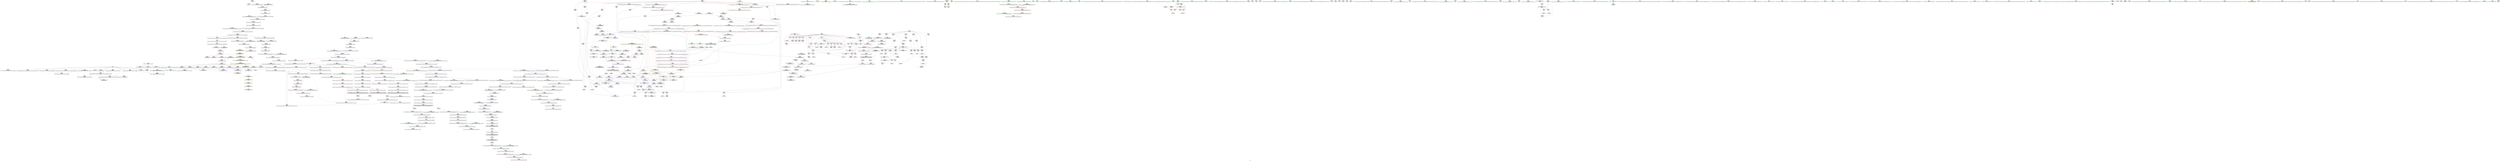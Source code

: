 digraph "SVFG" {
	label="SVFG";

	Node0x56039f69dc90 [shape=record,color=grey,label="{NodeID: 0\nNullPtr}"];
	Node0x56039f69dc90 -> Node0x56039f6d2ba0[style=solid];
	Node0x56039f69dc90 -> Node0x56039f6d2ca0[style=solid];
	Node0x56039f69dc90 -> Node0x56039f6d2d70[style=solid];
	Node0x56039f69dc90 -> Node0x56039f6d2e40[style=solid];
	Node0x56039f69dc90 -> Node0x56039f6d2f10[style=solid];
	Node0x56039f69dc90 -> Node0x56039f6d2fe0[style=solid];
	Node0x56039f69dc90 -> Node0x56039f6d30b0[style=solid];
	Node0x56039f69dc90 -> Node0x56039f6d3180[style=solid];
	Node0x56039f69dc90 -> Node0x56039f6d3250[style=solid];
	Node0x56039f69dc90 -> Node0x56039f6d3320[style=solid];
	Node0x56039f69dc90 -> Node0x56039f6d6dc0[style=solid];
	Node0x56039f69dc90 -> Node0x56039f6e9320[style=solid];
	Node0x56039f69dc90 -> Node0x56039f6f8ab0[style=solid];
	Node0x56039f6e2d10 [shape=record,color=black,label="{NodeID: 775\nMR_39V_3 = PHI(MR_39V_2, MR_39V_4, )\npts\{1260001 \}\n|{|<s2>15}}"];
	Node0x56039f6e2d10 -> Node0x56039f6e2d10[style=dashed];
	Node0x56039f6e2d10 -> Node0x56039f724060[style=dashed];
	Node0x56039f6e2d10:s2 -> Node0x56039f6d8650[style=dashed,color=red];
	Node0x56039f6d7a20 [shape=record,color=blue,label="{NodeID: 443\n121\<--178\nref.tmp\<--\nmain\n|{|<s1>14}}"];
	Node0x56039f6d7a20 -> Node0x56039f6e0f10[style=dashed];
	Node0x56039f6d7a20:s1 -> Node0x56039f730460[style=dashed,color=red];
	Node0x56039f6daf10 [shape=record,color=purple,label="{NodeID: 277\n558\<--552\n_M_left\<--this1\n_ZNSt15_Rb_tree_header8_M_resetEv\n}"];
	Node0x56039f6daf10 -> Node0x56039f6e93f0[style=solid];
	Node0x56039f6cb900 [shape=record,color=green,label="{NodeID: 111\n701\<--702\nthis.addr\<--this.addr_field_insensitive\n_ZNSt8_Rb_treeISt4pairIicES1_St9_IdentityIS1_ESt4lessIS1_ESaIS1_EE12_M_drop_nodeEPSt13_Rb_tree_nodeIS1_E\n}"];
	Node0x56039f6cb900 -> Node0x56039f6d4d80[style=solid];
	Node0x56039f6cb900 -> Node0x56039f6e9f50[style=solid];
	Node0x56039f6d4cb0 [shape=record,color=red,label="{NodeID: 388\n695\<--694\n\<--_M_left\n_ZNSt8_Rb_treeISt4pairIicES1_St9_IdentityIS1_ESt4lessIS1_ESaIS1_EE7_S_leftEPSt18_Rb_tree_node_base\n}"];
	Node0x56039f6d4cb0 -> Node0x56039f6cee10[style=solid];
	Node0x56039f6cff20 [shape=record,color=purple,label="{NodeID: 222\n231\<--11\narrayidx32\<--a\nmain\n}"];
	Node0x56039f6cff20 -> Node0x56039f6ddbc0[style=solid];
	Node0x56039f6cff20 -> Node0x56039f6d7950[style=solid];
	Node0x56039f773570 [shape=record,color=black,label="{NodeID: 1163\n541 = PHI(507, )\n0th arg _ZN9__gnu_cxx13new_allocatorISt13_Rb_tree_nodeISt4pairIicEEEC2Ev }"];
	Node0x56039f773570 -> Node0x56039f6e9180[style=solid];
	Node0x56039f6cc280 [shape=record,color=green,label="{NodeID: 56\n164\<--165\nscanf\<--scanf_field_insensitive\n}"];
	Node0x56039f72cb00 [shape=record,color=yellow,style=double,label="{NodeID: 831\n121V_1 = ENCHI(MR_121V_0)\npts\{150001 150002 150003 150004 \}\nFun[_ZNSt15_Rb_tree_headerC2Ev]|{<s0>36|<s1>36|<s2>36|<s3>36}}"];
	Node0x56039f72cb00:s0 -> Node0x56039f6e9320[style=dashed,color=red];
	Node0x56039f72cb00:s1 -> Node0x56039f6e93f0[style=dashed,color=red];
	Node0x56039f72cb00:s2 -> Node0x56039f6e94c0[style=dashed,color=red];
	Node0x56039f72cb00:s3 -> Node0x56039f6e9590[style=dashed,color=red];
	Node0x56039f6ea430 [shape=record,color=blue,label="{NodeID: 499\n767\<--765\n__a.addr\<--__a\n_ZNSt16allocator_traitsISaISt13_Rb_tree_nodeISt4pairIicEEEE7destroyIS2_EEvRS4_PT_\n}"];
	Node0x56039f6ea430 -> Node0x56039f6d5400[style=dashed];
	Node0x56039f6ddc90 [shape=record,color=red,label="{NodeID: 333\n253\<--252\n\<--arrayidx38\nmain\n}"];
	Node0x56039f6ddc90 -> Node0x56039f6f84b0[style=solid];
	Node0x56039f6d34c0 [shape=record,color=black,label="{NodeID: 167\n50\<--51\n\<--_ZNSt8ios_base4InitD1Ev\nCan only get source location for instruction, argument, global var or function.}"];
	Node0x56039f76ecf0 [shape=record,color=black,label="{NodeID: 1108\n427 = PHI(900, )\n}"];
	Node0x56039f76ecf0 -> Node0x56039f6df1b0[style=solid];
	Node0x56039f42a0e0 [shape=record,color=green,label="{NodeID: 1\n7\<--1\n__dso_handle\<--dummyObj\nGlob }"];
	Node0x56039f7350c0 [shape=record,color=yellow,style=double,label="{NodeID: 942\nRETMU(7V_2)\npts\{90 \}\nFun[_ZNSt3setISt4pairIicESt4lessIS1_ESaIS1_EED2Ev]}"];
	Node0x56039f6d7af0 [shape=record,color=blue,label="{NodeID: 444\n123\<--178\nref.tmp33\<--\nmain\n|{|<s1>14}}"];
	Node0x56039f6d7af0 -> Node0x56039f6e1410[style=dashed];
	Node0x56039f6d7af0:s1 -> Node0x56039f730460[style=dashed,color=red];
	Node0x56039f6dafe0 [shape=record,color=purple,label="{NodeID: 278\n560\<--552\n_M_header4\<--this1\n_ZNSt15_Rb_tree_header8_M_resetEv\n}"];
	Node0x56039f6dafe0 -> Node0x56039f6e94c0[style=solid];
	Node0x56039f6cb9d0 [shape=record,color=green,label="{NodeID: 112\n703\<--704\n__p.addr\<--__p.addr_field_insensitive\n_ZNSt8_Rb_treeISt4pairIicES1_St9_IdentityIS1_ESt4lessIS1_ESaIS1_EE12_M_drop_nodeEPSt13_Rb_tree_nodeIS1_E\n}"];
	Node0x56039f6cb9d0 -> Node0x56039f6d4e50[style=solid];
	Node0x56039f6cb9d0 -> Node0x56039f6d4f20[style=solid];
	Node0x56039f6cb9d0 -> Node0x56039f6ea020[style=solid];
	Node0x56039f6d4d80 [shape=record,color=red,label="{NodeID: 389\n707\<--701\nthis1\<--this.addr\n_ZNSt8_Rb_treeISt4pairIicES1_St9_IdentityIS1_ESt4lessIS1_ESaIS1_EE12_M_drop_nodeEPSt13_Rb_tree_nodeIS1_E\n|{<s0>50|<s1>51}}"];
	Node0x56039f6d4d80:s0 -> Node0x56039f7701f0[style=solid,color=red];
	Node0x56039f6d4d80:s1 -> Node0x56039f771170[style=solid,color=red];
	Node0x56039f6cfff0 [shape=record,color=purple,label="{NodeID: 223\n252\<--11\narrayidx38\<--a\nmain\n}"];
	Node0x56039f6cfff0 -> Node0x56039f6ddc90[style=solid];
	Node0x56039f7736b0 [shape=record,color=black,label="{NodeID: 1164\n833 = PHI(753, )\n0th arg _ZNSt16allocator_traitsISaISt13_Rb_tree_nodeISt4pairIicEEEE10deallocateERS4_PS3_m }"];
	Node0x56039f7736b0 -> Node0x56039f6eaab0[style=solid];
	Node0x56039f6cc380 [shape=record,color=green,label="{NodeID: 57\n174\<--175\nprintf\<--printf_field_insensitive\n}"];
	Node0x56039f6ea500 [shape=record,color=blue,label="{NodeID: 500\n769\<--766\n__p.addr\<--__p\n_ZNSt16allocator_traitsISaISt13_Rb_tree_nodeISt4pairIicEEEE7destroyIS2_EEvRS4_PT_\n}"];
	Node0x56039f6ea500 -> Node0x56039f6d54d0[style=dashed];
	Node0x56039f6ddd60 [shape=record,color=red,label="{NodeID: 334\n257\<--256\n\<--first\nmain\n}"];
	Node0x56039f6ddd60 -> Node0x56039f6f8030[style=solid];
	Node0x56039f6d35c0 [shape=record,color=black,label="{NodeID: 168\n72\<--73\n\<--_ZNSt3setISt4pairIicESt4lessIS1_ESaIS1_EED2Ev\nCan only get source location for instruction, argument, global var or function.}"];
	Node0x56039f76ee30 [shape=record,color=black,label="{NodeID: 1109\n443 = PHI(893, )\n}"];
	Node0x56039f76ee30 -> Node0x56039f6df4f0[style=solid];
	Node0x56039f6b27d0 [shape=record,color=green,label="{NodeID: 2\n9\<--1\n\<--dummyObj\nCan only get source location for instruction, argument, global var or function.}"];
	Node0x56039f6d7bc0 [shape=record,color=blue,label="{NodeID: 445\n103\<--9\ni\<--\nmain\n}"];
	Node0x56039f6d7bc0 -> Node0x56039f711d50[style=dashed];
	Node0x56039f6db0b0 [shape=record,color=purple,label="{NodeID: 279\n561\<--552\n_M_header5\<--this1\n_ZNSt15_Rb_tree_header8_M_resetEv\n}"];
	Node0x56039f6cbaa0 [shape=record,color=green,label="{NodeID: 113\n710\<--711\n_ZNSt8_Rb_treeISt4pairIicES1_St9_IdentityIS1_ESt4lessIS1_ESaIS1_EE15_M_destroy_nodeEPSt13_Rb_tree_nodeIS1_E\<--_ZNSt8_Rb_treeISt4pairIicES1_St9_IdentityIS1_ESt4lessIS1_ESaIS1_EE15_M_destroy_nodeEPSt13_Rb_tree_nodeIS1_E_field_insensitive\n}"];
	Node0x56039f6d4e50 [shape=record,color=red,label="{NodeID: 390\n708\<--703\n\<--__p.addr\n_ZNSt8_Rb_treeISt4pairIicES1_St9_IdentityIS1_ESt4lessIS1_ESaIS1_EE12_M_drop_nodeEPSt13_Rb_tree_nodeIS1_E\n|{<s0>50}}"];
	Node0x56039f6d4e50:s0 -> Node0x56039f770330[style=solid,color=red];
	Node0x56039f6d00c0 [shape=record,color=purple,label="{NodeID: 224\n262\<--11\narrayidx44\<--a\nmain\n|{<s0>16}}"];
	Node0x56039f6d00c0:s0 -> Node0x56039f7741c0[style=solid,color=red];
	Node0x56039f7737f0 [shape=record,color=black,label="{NodeID: 1165\n834 = PHI(754, )\n1st arg _ZNSt16allocator_traitsISaISt13_Rb_tree_nodeISt4pairIicEEEE10deallocateERS4_PS3_m }"];
	Node0x56039f7737f0 -> Node0x56039f6eab80[style=solid];
	Node0x56039f6cc480 [shape=record,color=green,label="{NodeID: 58\n239\<--240\n_ZNSt4pairIiiEC2IiiLb1EEEOT_OT0_\<--_ZNSt4pairIiiEC2IiiLb1EEEOT_OT0__field_insensitive\n}"];
	Node0x56039f6ea5d0 [shape=record,color=blue,label="{NodeID: 501\n782\<--781\nthis.addr\<--this\n_ZNSt8_Rb_treeISt4pairIicES1_St9_IdentityIS1_ESt4lessIS1_ESaIS1_EE21_M_get_Node_allocatorEv\n}"];
	Node0x56039f6ea5d0 -> Node0x56039f6d55a0[style=dashed];
	Node0x56039f6dde30 [shape=record,color=red,label="{NodeID: 335\n273\<--272\n\<--arrayidx48\nmain\n}"];
	Node0x56039f6dde30 -> Node0x56039f6f87b0[style=solid];
	Node0x56039f6d36c0 [shape=record,color=black,label="{NodeID: 169\n135\<--132\ncall\<--\nmain\n}"];
	Node0x56039f76ef70 [shape=record,color=black,label="{NodeID: 1110\n449 = PHI(893, )\n}"];
	Node0x56039f76ef70 -> Node0x56039f6df5c0[style=solid];
	Node0x56039f6baba0 [shape=record,color=green,label="{NodeID: 3\n16\<--1\n.str\<--dummyObj\nGlob }"];
	Node0x56039f6d7c90 [shape=record,color=blue,label="{NodeID: 446\n103\<--285\ni\<--inc58\nmain\n}"];
	Node0x56039f6d7c90 -> Node0x56039f711d50[style=dashed];
	Node0x56039f6db180 [shape=record,color=purple,label="{NodeID: 280\n562\<--552\n_M_right\<--this1\n_ZNSt15_Rb_tree_header8_M_resetEv\n}"];
	Node0x56039f6db180 -> Node0x56039f6e94c0[style=solid];
	Node0x56039f6d06e0 [shape=record,color=green,label="{NodeID: 114\n714\<--715\n_ZNSt8_Rb_treeISt4pairIicES1_St9_IdentityIS1_ESt4lessIS1_ESaIS1_EE11_M_put_nodeEPSt13_Rb_tree_nodeIS1_E\<--_ZNSt8_Rb_treeISt4pairIicES1_St9_IdentityIS1_ESt4lessIS1_ESaIS1_EE11_M_put_nodeEPSt13_Rb_tree_nodeIS1_E_field_insensitive\n}"];
	Node0x56039f6d4f20 [shape=record,color=red,label="{NodeID: 391\n712\<--703\n\<--__p.addr\n_ZNSt8_Rb_treeISt4pairIicES1_St9_IdentityIS1_ESt4lessIS1_ESaIS1_EE12_M_drop_nodeEPSt13_Rb_tree_nodeIS1_E\n|{<s0>51}}"];
	Node0x56039f6d4f20:s0 -> Node0x56039f771280[style=solid,color=red];
	Node0x56039f6d0190 [shape=record,color=purple,label="{NodeID: 225\n272\<--11\narrayidx48\<--a\nmain\n}"];
	Node0x56039f6d0190 -> Node0x56039f6dde30[style=solid];
	Node0x56039f773930 [shape=record,color=black,label="{NodeID: 1166\n835 = PHI(756, )\n2nd arg _ZNSt16allocator_traitsISaISt13_Rb_tree_nodeISt4pairIicEEEE10deallocateERS4_PS3_m }"];
	Node0x56039f773930 -> Node0x56039f6eac50[style=solid];
	Node0x56039f6cc580 [shape=record,color=green,label="{NodeID: 59\n242\<--243\n_ZNSt4pairIiiEC2IiiLb1EEEv\<--_ZNSt4pairIiiEC2IiiLb1EEEv_field_insensitive\n}"];
	Node0x56039f6ea6a0 [shape=record,color=blue,label="{NodeID: 502\n791\<--790\nthis.addr\<--this\n_ZNSt13_Rb_tree_nodeISt4pairIicEE9_M_valptrEv\n}"];
	Node0x56039f6ea6a0 -> Node0x56039f6d5670[style=dashed];
	Node0x56039f6ddf00 [shape=record,color=red,label="{NodeID: 336\n289\<--288\n\<--second\nmain\n}"];
	Node0x56039f6ddf00 -> Node0x56039f6f8c30[style=solid];
	Node0x56039f6d3790 [shape=record,color=black,label="{NodeID: 170\n141\<--138\ncall1\<--\nmain\n}"];
	Node0x56039f76f0b0 [shape=record,color=black,label="{NodeID: 1111\n574 = PHI()\n}"];
	Node0x56039f6baee0 [shape=record,color=green,label="{NodeID: 4\n18\<--1\n.str.2\<--dummyObj\nGlob }"];
	Node0x56039f6d7d60 [shape=record,color=blue,label="{NodeID: 447\n312\<--314\narrayidx73\<--dec74\nmain\n}"];
	Node0x56039f6d7d60 -> Node0x56039f6e1910[style=dashed];
	Node0x56039f6db250 [shape=record,color=purple,label="{NodeID: 281\n564\<--552\n_M_node_count\<--this1\n_ZNSt15_Rb_tree_header8_M_resetEv\n}"];
	Node0x56039f6db250 -> Node0x56039f6e9590[style=solid];
	Node0x56039f6d07e0 [shape=record,color=green,label="{NodeID: 115\n720\<--721\nthis.addr\<--this.addr_field_insensitive\n_ZNSt8_Rb_treeISt4pairIicES1_St9_IdentityIS1_ESt4lessIS1_ESaIS1_EE15_M_destroy_nodeEPSt13_Rb_tree_nodeIS1_E\n}"];
	Node0x56039f6d07e0 -> Node0x56039f6d4ff0[style=solid];
	Node0x56039f6d07e0 -> Node0x56039f6ea0f0[style=solid];
	Node0x56039f6d4ff0 [shape=record,color=red,label="{NodeID: 392\n726\<--720\nthis1\<--this.addr\n_ZNSt8_Rb_treeISt4pairIicES1_St9_IdentityIS1_ESt4lessIS1_ESaIS1_EE15_M_destroy_nodeEPSt13_Rb_tree_nodeIS1_E\n|{<s0>52}}"];
	Node0x56039f6d4ff0:s0 -> Node0x56039f770900[style=solid,color=red];
	Node0x56039f6d0260 [shape=record,color=purple,label="{NodeID: 226\n278\<--11\narrayidx53\<--a\nmain\n|{<s0>18}}"];
	Node0x56039f6d0260:s0 -> Node0x56039f7741c0[style=solid,color=red];
	Node0x56039f773a70 [shape=record,color=black,label="{NodeID: 1167\n908 = PHI(463, )\n0th arg _ZNSt4pairIiiE4swapERS0_ }"];
	Node0x56039f773a70 -> Node0x56039f6eb2d0[style=solid];
	Node0x56039f6cc680 [shape=record,color=green,label="{NodeID: 60\n264\<--265\n_ZNSt4pairIiiEC2IRiS2_Lb1EEEOT_OT0_\<--_ZNSt4pairIiiEC2IRiS2_Lb1EEEOT_OT0__field_insensitive\n}"];
	Node0x56039f6ea770 [shape=record,color=blue,label="{NodeID: 503\n803\<--801\nthis.addr\<--this\n_ZN9__gnu_cxx13new_allocatorISt13_Rb_tree_nodeISt4pairIicEEE7destroyIS3_EEvPT_\n}"];
	Node0x56039f6ea770 -> Node0x56039f6d5740[style=dashed];
	Node0x56039f6ddfd0 [shape=record,color=red,label="{NodeID: 337\n291\<--290\n\<--second60\nmain\n}"];
	Node0x56039f6ddfd0 -> Node0x56039f6f8c30[style=solid];
	Node0x56039f6d3860 [shape=record,color=black,label="{NodeID: 171\n160\<--159\nidxprom\<--\nmain\n}"];
	Node0x56039f76f180 [shape=record,color=black,label="{NodeID: 1112\n594 = PHI(652, )\n|{<s0>41}}"];
	Node0x56039f76f180:s0 -> Node0x56039f771540[style=solid,color=red];
	Node0x56039f6bafa0 [shape=record,color=green,label="{NodeID: 5\n20\<--1\nstdin\<--dummyObj\nGlob }"];
	Node0x56039f6d7e30 [shape=record,color=blue,label="{NodeID: 448\n328\<--330\narrayidx83\<--dec84\nmain\n}"];
	Node0x56039f6d7e30 -> Node0x56039f6de8c0[style=dashed];
	Node0x56039f6d7e30 -> Node0x56039f6d7f00[style=dashed];
	Node0x56039f6db320 [shape=record,color=purple,label="{NodeID: 282\n600\<--593\n_M_impl\<--this1\n_ZNSt8_Rb_treeISt4pairIicES1_St9_IdentityIS1_ESt4lessIS1_ESaIS1_EED2Ev\n|{<s0>42}}"];
	Node0x56039f6db320:s0 -> Node0x56039f772ef0[style=solid,color=red];
	Node0x56039f6d08b0 [shape=record,color=green,label="{NodeID: 116\n722\<--723\n__p.addr\<--__p.addr_field_insensitive\n_ZNSt8_Rb_treeISt4pairIicES1_St9_IdentityIS1_ESt4lessIS1_ESaIS1_EE15_M_destroy_nodeEPSt13_Rb_tree_nodeIS1_E\n}"];
	Node0x56039f6d08b0 -> Node0x56039f6d50c0[style=solid];
	Node0x56039f6d08b0 -> Node0x56039f6d5190[style=solid];
	Node0x56039f6d08b0 -> Node0x56039f6ea1c0[style=solid];
	Node0x56039f731410 [shape=record,color=yellow,style=double,label="{NodeID: 891\n2V_1 = ENCHI(MR_2V_0)\npts\{150000 150001 150002 150003 150004 \}\nFun[__cxx_global_var_init.1]|{<s0>3}}"];
	Node0x56039f731410:s0 -> Node0x56039f733210[style=dashed,color=red];
	Node0x56039f6d50c0 [shape=record,color=red,label="{NodeID: 393\n730\<--722\n\<--__p.addr\n_ZNSt8_Rb_treeISt4pairIicES1_St9_IdentityIS1_ESt4lessIS1_ESaIS1_EE15_M_destroy_nodeEPSt13_Rb_tree_nodeIS1_E\n|{<s0>53}}"];
	Node0x56039f6d50c0:s0 -> Node0x56039f770f50[style=solid,color=red];
	Node0x56039f6d0330 [shape=record,color=purple,label="{NodeID: 227\n312\<--11\narrayidx73\<--a\nmain\n}"];
	Node0x56039f6d0330 -> Node0x56039f6de3e0[style=solid];
	Node0x56039f6d0330 -> Node0x56039f6d7d60[style=solid];
	Node0x56039f773bb0 [shape=record,color=black,label="{NodeID: 1168\n909 = PHI(464, )\n1st arg _ZNSt4pairIiiE4swapERS0_ }"];
	Node0x56039f773bb0 -> Node0x56039f6eb3a0[style=solid];
	Node0x56039f6cc780 [shape=record,color=green,label="{NodeID: 61\n267\<--268\n_ZNSt4pairIiiEaSEOS0_\<--_ZNSt4pairIiiEaSEOS0__field_insensitive\n}"];
	Node0x56039f6ea840 [shape=record,color=blue,label="{NodeID: 504\n805\<--802\n__p.addr\<--__p\n_ZN9__gnu_cxx13new_allocatorISt13_Rb_tree_nodeISt4pairIicEEE7destroyIS3_EEvPT_\n}"];
	Node0x56039f6ea840 -> Node0x56039f6d5810[style=dashed];
	Node0x56039f6de0a0 [shape=record,color=red,label="{NodeID: 338\n299\<--298\n\<--second64\nmain\n}"];
	Node0x56039f6de0a0 -> Node0x56039f6f8930[style=solid];
	Node0x56039f6d3930 [shape=record,color=black,label="{NodeID: 172\n188\<--187\nidxprom12\<--\nmain\n}"];
	Node0x56039f76f2f0 [shape=record,color=black,label="{NodeID: 1113\n634 = PHI(678, )\n|{<s0>46}}"];
	Node0x56039f76f2f0:s0 -> Node0x56039f771540[style=solid,color=red];
	Node0x56039f6bb060 [shape=record,color=green,label="{NodeID: 6\n21\<--1\n.str.3\<--dummyObj\nGlob }"];
	Node0x56039f6d7f00 [shape=record,color=blue,label="{NodeID: 449\n335\<--337\narrayidx87\<--dec88\nmain\n}"];
	Node0x56039f6d7f00 -> Node0x56039f6e1910[style=dashed];
	Node0x56039f6db3f0 [shape=record,color=purple,label="{NodeID: 283\n610\<--593\n_M_impl2\<--this1\n_ZNSt8_Rb_treeISt4pairIicES1_St9_IdentityIS1_ESt4lessIS1_ESaIS1_EED2Ev\n|{<s0>43}}"];
	Node0x56039f6db3f0:s0 -> Node0x56039f772ef0[style=solid,color=red];
	Node0x56039f6d0980 [shape=record,color=green,label="{NodeID: 117\n728\<--729\n_ZNSt8_Rb_treeISt4pairIicES1_St9_IdentityIS1_ESt4lessIS1_ESaIS1_EE21_M_get_Node_allocatorEv\<--_ZNSt8_Rb_treeISt4pairIicES1_St9_IdentityIS1_ESt4lessIS1_ESaIS1_EE21_M_get_Node_allocatorEv_field_insensitive\n}"];
	Node0x56039f6d5190 [shape=record,color=red,label="{NodeID: 394\n737\<--722\n\<--__p.addr\n_ZNSt8_Rb_treeISt4pairIicES1_St9_IdentityIS1_ESt4lessIS1_ESaIS1_EE15_M_destroy_nodeEPSt13_Rb_tree_nodeIS1_E\n}"];
	Node0x56039f6d0400 [shape=record,color=purple,label="{NodeID: 228\n328\<--11\narrayidx83\<--a\nmain\n}"];
	Node0x56039f6d0400 -> Node0x56039f6de720[style=solid];
	Node0x56039f6d0400 -> Node0x56039f6d7e30[style=solid];
	Node0x56039f773cf0 [shape=record,color=black,label="{NodeID: 1169\n76 = PHI(13, )\n0th arg _ZNSt3setISt4pairIicESt4lessIS1_ESaIS1_EEC2Ev }"];
	Node0x56039f773cf0 -> Node0x56039f6d6ec0[style=solid];
	Node0x56039f6cc880 [shape=record,color=green,label="{NodeID: 62\n295\<--296\n_ZSt4swapIiiENSt9enable_ifIXsr6__and_ISt14__is_swappableIT_ES1_IT0_EEE5valueEvE4typeERSt4pairIS2_S4_ESA_\<--_ZSt4swapIiiENSt9enable_ifIXsr6__and_ISt14__is_swappableIT_ES1_IT0_EEE5valueEvE4typeERSt4pairIS2_S4_ESA__field_insensitive\n}"];
	Node0x56039f6ea910 [shape=record,color=blue,label="{NodeID: 505\n814\<--813\nthis.addr\<--this\n_ZN9__gnu_cxx16__aligned_membufISt4pairIicEE6_M_ptrEv\n}"];
	Node0x56039f6ea910 -> Node0x56039f6d58e0[style=dashed];
	Node0x56039f6de170 [shape=record,color=red,label="{NodeID: 339\n301\<--300\n\<--second65\nmain\n}"];
	Node0x56039f6de170 -> Node0x56039f6f8930[style=solid];
	Node0x56039f6d3a00 [shape=record,color=black,label="{NodeID: 173\n194\<--193\nidxprom15\<--\nmain\n}"];
	Node0x56039f76f430 [shape=record,color=black,label="{NodeID: 1114\n640 = PHI(688, )\n}"];
	Node0x56039f76f430 -> Node0x56039f6e9a70[style=solid];
	Node0x56039f6bb8d0 [shape=record,color=green,label="{NodeID: 7\n23\<--1\n.str.4\<--dummyObj\nGlob }"];
	Node0x56039f6d7fd0 [shape=record,color=blue,label="{NodeID: 450\n109\<--346\nT\<--inc93\nmain\n}"];
	Node0x56039f6d7fd0 -> Node0x56039f720e60[style=dashed];
	Node0x56039f6db4c0 [shape=record,color=purple,label="{NodeID: 284\n658\<--657\n_M_impl\<--this1\n_ZNSt8_Rb_treeISt4pairIicES1_St9_IdentityIS1_ESt4lessIS1_ESaIS1_EE8_M_beginEv\n}"];
	Node0x56039f6db4c0 -> Node0x56039f6ce860[style=solid];
	Node0x56039f6d0a80 [shape=record,color=green,label="{NodeID: 118\n732\<--733\n_ZNSt13_Rb_tree_nodeISt4pairIicEE9_M_valptrEv\<--_ZNSt13_Rb_tree_nodeISt4pairIicEE9_M_valptrEv_field_insensitive\n}"];
	Node0x56039f6d5260 [shape=record,color=red,label="{NodeID: 395\n752\<--746\nthis1\<--this.addr\n_ZNSt8_Rb_treeISt4pairIicES1_St9_IdentityIS1_ESt4lessIS1_ESaIS1_EE11_M_put_nodeEPSt13_Rb_tree_nodeIS1_E\n|{<s0>56}}"];
	Node0x56039f6d5260:s0 -> Node0x56039f770900[style=solid,color=red];
	Node0x56039f6d04d0 [shape=record,color=purple,label="{NodeID: 229\n335\<--11\narrayidx87\<--a\nmain\n}"];
	Node0x56039f6d04d0 -> Node0x56039f6de8c0[style=solid];
	Node0x56039f6d04d0 -> Node0x56039f6d7f00[style=solid];
	Node0x56039f773e30 [shape=record,color=black,label="{NodeID: 1170\n404 = PHI(127, 129, )\n0th arg _ZNSt4pairIiiEC2IRiS2_Lb1EEEOT_OT0_ }"];
	Node0x56039f773e30 -> Node0x56039f6d8720[style=solid];
	Node0x56039f6cc980 [shape=record,color=green,label="{NodeID: 63\n367\<--368\nthis.addr\<--this.addr_field_insensitive\n_ZNSt4pairIiiEC2IiiLb1EEEOT_OT0_\n}"];
	Node0x56039f6cc980 -> Node0x56039f6de990[style=solid];
	Node0x56039f6cc980 -> Node0x56039f6d80a0[style=solid];
	Node0x56039f72d1b0 [shape=record,color=yellow,style=double,label="{NodeID: 838\n7V_1 = ENCHI(MR_7V_0)\npts\{90 \}\nFun[_ZNSt3setISt4pairIicESt4lessIS1_ESaIS1_EED2Ev]}"];
	Node0x56039f72d1b0 -> Node0x56039f6d6f90[style=dashed];
	Node0x56039f6ea9e0 [shape=record,color=blue,label="{NodeID: 506\n825\<--824\nthis.addr\<--this\n_ZN9__gnu_cxx16__aligned_membufISt4pairIicEE7_M_addrEv\n}"];
	Node0x56039f6ea9e0 -> Node0x56039f6d59b0[style=dashed];
	Node0x56039f6de240 [shape=record,color=red,label="{NodeID: 340\n305\<--304\n\<--first68\nmain\n}"];
	Node0x56039f6de240 -> Node0x56039f6f7130[style=solid];
	Node0x56039f6d3ad0 [shape=record,color=black,label="{NodeID: 174\n202\<--201\nidxprom17\<--\nmain\n}"];
	Node0x56039f76f570 [shape=record,color=black,label="{NodeID: 1115\n727 = PHI(780, )\n|{<s0>54}}"];
	Node0x56039f76f570:s0 -> Node0x56039f773320[style=solid,color=red];
	Node0x56039f6bb990 [shape=record,color=green,label="{NodeID: 8\n25\<--1\nstdout\<--dummyObj\nGlob }"];
	Node0x56039f6d80a0 [shape=record,color=blue,label="{NodeID: 451\n367\<--364\nthis.addr\<--this\n_ZNSt4pairIiiEC2IiiLb1EEEOT_OT0_\n}"];
	Node0x56039f6d80a0 -> Node0x56039f6de990[style=dashed];
	Node0x56039f6db590 [shape=record,color=purple,label="{NodeID: 285\n660\<--659\nadd.ptr\<--\n_ZNSt8_Rb_treeISt4pairIicES1_St9_IdentityIS1_ESt4lessIS1_ESaIS1_EE8_M_beginEv\n}"];
	Node0x56039f6db590 -> Node0x56039f6ce930[style=solid];
	Node0x56039f6d0b80 [shape=record,color=green,label="{NodeID: 119\n735\<--736\n_ZNSt16allocator_traitsISaISt13_Rb_tree_nodeISt4pairIicEEEE7destroyIS2_EEvRS4_PT_\<--_ZNSt16allocator_traitsISaISt13_Rb_tree_nodeISt4pairIicEEEE7destroyIS2_EEvRS4_PT__field_insensitive\n}"];
	Node0x56039f6d5330 [shape=record,color=red,label="{NodeID: 396\n754\<--748\n\<--__p.addr\n_ZNSt8_Rb_treeISt4pairIicES1_St9_IdentityIS1_ESt4lessIS1_ESaIS1_EE11_M_put_nodeEPSt13_Rb_tree_nodeIS1_E\n|{<s0>57}}"];
	Node0x56039f6d5330:s0 -> Node0x56039f7737f0[style=solid,color=red];
	Node0x56039f6d05a0 [shape=record,color=purple,label="{NodeID: 230\n70\<--13\n\<--s\n__cxx_global_var_init.1\n}"];
	Node0x56039f774040 [shape=record,color=black,label="{NodeID: 1171\n405 = PHI(103, 103, )\n1st arg _ZNSt4pairIiiEC2IRiS2_Lb1EEEOT_OT0_ }"];
	Node0x56039f774040 -> Node0x56039f6d87f0[style=solid];
	Node0x56039f6cca50 [shape=record,color=green,label="{NodeID: 64\n369\<--370\n__x.addr\<--__x.addr_field_insensitive\n_ZNSt4pairIiiEC2IiiLb1EEEOT_OT0_\n}"];
	Node0x56039f6cca50 -> Node0x56039f6dea60[style=solid];
	Node0x56039f6cca50 -> Node0x56039f6d8170[style=solid];
	Node0x56039f6eaab0 [shape=record,color=blue,label="{NodeID: 507\n836\<--833\n__a.addr\<--__a\n_ZNSt16allocator_traitsISaISt13_Rb_tree_nodeISt4pairIicEEEE10deallocateERS4_PS3_m\n}"];
	Node0x56039f6eaab0 -> Node0x56039f6d5a80[style=dashed];
	Node0x56039f6de310 [shape=record,color=red,label="{NodeID: 341\n310\<--309\n\<--first71\nmain\n}"];
	Node0x56039f6de310 -> Node0x56039f6d3fb0[style=solid];
	Node0x56039f6d3ba0 [shape=record,color=black,label="{NodeID: 175\n230\<--229\nidxprom31\<--\nmain\n}"];
	Node0x56039f76f6b0 [shape=record,color=black,label="{NodeID: 1116\n731 = PHI(789, )\n|{<s0>54}}"];
	Node0x56039f76f6b0:s0 -> Node0x56039f773430[style=solid,color=red];
	Node0x56039f6bba90 [shape=record,color=green,label="{NodeID: 9\n26\<--1\n_ZSt3cin\<--dummyObj\nGlob }"];
	Node0x56039f6d8170 [shape=record,color=blue,label="{NodeID: 452\n369\<--365\n__x.addr\<--__x\n_ZNSt4pairIiiEC2IiiLb1EEEOT_OT0_\n}"];
	Node0x56039f6d8170 -> Node0x56039f6dea60[style=dashed];
	Node0x56039f6db660 [shape=record,color=purple,label="{NodeID: 286\n662\<--661\n_M_header\<--\n_ZNSt8_Rb_treeISt4pairIicES1_St9_IdentityIS1_ESt4lessIS1_ESaIS1_EE8_M_beginEv\n}"];
	Node0x56039f6d0c80 [shape=record,color=green,label="{NodeID: 120\n746\<--747\nthis.addr\<--this.addr_field_insensitive\n_ZNSt8_Rb_treeISt4pairIicES1_St9_IdentityIS1_ESt4lessIS1_ESaIS1_EE11_M_put_nodeEPSt13_Rb_tree_nodeIS1_E\n}"];
	Node0x56039f6d0c80 -> Node0x56039f6d5260[style=solid];
	Node0x56039f6d0c80 -> Node0x56039f6ea290[style=solid];
	Node0x56039f6d5400 [shape=record,color=red,label="{NodeID: 397\n773\<--767\n\<--__a.addr\n_ZNSt16allocator_traitsISaISt13_Rb_tree_nodeISt4pairIicEEEE7destroyIS2_EEvRS4_PT_\n}"];
	Node0x56039f6d5400 -> Node0x56039f6cefb0[style=solid];
	Node0x56039f6d8990 [shape=record,color=purple,label="{NodeID: 231\n133\<--16\n\<--.str\nmain\n}"];
	Node0x56039f7741c0 [shape=record,color=black,label="{NodeID: 1172\n406 = PHI(262, 278, )\n2nd arg _ZNSt4pairIiiEC2IRiS2_Lb1EEEOT_OT0_ }"];
	Node0x56039f7741c0 -> Node0x56039f6d88c0[style=solid];
	Node0x56039f6ccb20 [shape=record,color=green,label="{NodeID: 65\n371\<--372\n__y.addr\<--__y.addr_field_insensitive\n_ZNSt4pairIiiEC2IiiLb1EEEOT_OT0_\n}"];
	Node0x56039f6ccb20 -> Node0x56039f6deb30[style=solid];
	Node0x56039f6ccb20 -> Node0x56039f6d8240[style=solid];
	Node0x56039f6eab80 [shape=record,color=blue,label="{NodeID: 508\n838\<--834\n__p.addr\<--__p\n_ZNSt16allocator_traitsISaISt13_Rb_tree_nodeISt4pairIicEEEE10deallocateERS4_PS3_m\n}"];
	Node0x56039f6eab80 -> Node0x56039f6d5b50[style=dashed];
	Node0x56039f6de3e0 [shape=record,color=red,label="{NodeID: 342\n313\<--312\n\<--arrayidx73\nmain\n}"];
	Node0x56039f6de3e0 -> Node0x56039f6f7a30[style=solid];
	Node0x56039f6d3c70 [shape=record,color=black,label="{NodeID: 176\n251\<--250\nidxprom37\<--\nmain\n}"];
	Node0x56039f76f7f0 [shape=record,color=black,label="{NodeID: 1117\n753 = PHI(780, )\n|{<s0>57}}"];
	Node0x56039f76f7f0:s0 -> Node0x56039f7736b0[style=solid,color=red];
	Node0x56039f6bbb90 [shape=record,color=green,label="{NodeID: 10\n27\<--1\n.str.5\<--dummyObj\nGlob }"];
	Node0x56039f6d8240 [shape=record,color=blue,label="{NodeID: 453\n371\<--366\n__y.addr\<--__y\n_ZNSt4pairIiiEC2IiiLb1EEEOT_OT0_\n}"];
	Node0x56039f6d8240 -> Node0x56039f6deb30[style=dashed];
	Node0x56039f6db730 [shape=record,color=purple,label="{NodeID: 287\n663\<--661\n_M_parent\<--\n_ZNSt8_Rb_treeISt4pairIicES1_St9_IdentityIS1_ESt4lessIS1_ESaIS1_EE8_M_beginEv\n}"];
	Node0x56039f6db730 -> Node0x56039f6e0530[style=solid];
	Node0x56039f6d0d50 [shape=record,color=green,label="{NodeID: 121\n748\<--749\n__p.addr\<--__p.addr_field_insensitive\n_ZNSt8_Rb_treeISt4pairIicES1_St9_IdentityIS1_ESt4lessIS1_ESaIS1_EE11_M_put_nodeEPSt13_Rb_tree_nodeIS1_E\n}"];
	Node0x56039f6d0d50 -> Node0x56039f6d5330[style=solid];
	Node0x56039f6d0d50 -> Node0x56039f6ea360[style=solid];
	Node0x56039f6d54d0 [shape=record,color=red,label="{NodeID: 398\n775\<--769\n\<--__p.addr\n_ZNSt16allocator_traitsISaISt13_Rb_tree_nodeISt4pairIicEEEE7destroyIS2_EEvRS4_PT_\n|{<s0>59}}"];
	Node0x56039f6d54d0:s0 -> Node0x56039f7720b0[style=solid,color=red];
	Node0x56039f6d8a20 [shape=record,color=purple,label="{NodeID: 232\n134\<--18\n\<--.str.2\nmain\n}"];
	Node0x56039f774340 [shape=record,color=black,label="{NodeID: 1173\n653 = PHI(593, )\n0th arg _ZNSt8_Rb_treeISt4pairIicES1_St9_IdentityIS1_ESt4lessIS1_ESaIS1_EE8_M_beginEv }"];
	Node0x56039f774340 -> Node0x56039f6e9c10[style=solid];
	Node0x56039f6ccbf0 [shape=record,color=green,label="{NodeID: 66\n381\<--382\n_ZSt7forwardIiEOT_RNSt16remove_referenceIS0_E4typeE\<--_ZSt7forwardIiEOT_RNSt16remove_referenceIS0_E4typeE_field_insensitive\n}"];
	Node0x56039f6eac50 [shape=record,color=blue,label="{NodeID: 509\n840\<--835\n__n.addr\<--__n\n_ZNSt16allocator_traitsISaISt13_Rb_tree_nodeISt4pairIicEEEE10deallocateERS4_PS3_m\n}"];
	Node0x56039f6eac50 -> Node0x56039f6d5c20[style=dashed];
	Node0x56039f6de4b0 [shape=record,color=red,label="{NodeID: 343\n318\<--317\n\<--first76\nmain\n}"];
	Node0x56039f6de4b0 -> Node0x56039f6f7bb0[style=solid];
	Node0x56039f6d3d40 [shape=record,color=black,label="{NodeID: 177\n261\<--260\nidxprom43\<--\nmain\n}"];
	Node0x56039f76f930 [shape=record,color=black,label="{NodeID: 1118\n940 = PHI(955, )\n}"];
	Node0x56039f76f930 -> Node0x56039f6d6780[style=solid];
	Node0x56039f6bbc90 [shape=record,color=green,label="{NodeID: 11\n29\<--1\n.str.6\<--dummyObj\nGlob }"];
	Node0x56039f6d8310 [shape=record,color=blue,label="{NodeID: 454\n378\<--383\nfirst\<--\n_ZNSt4pairIiiEC2IiiLb1EEEOT_OT0_\n|{<s0>14}}"];
	Node0x56039f6d8310:s0 -> Node0x56039f711e40[style=dashed,color=blue];
	Node0x56039f6db800 [shape=record,color=purple,label="{NodeID: 288\n684\<--683\n_M_right\<--\n_ZNSt8_Rb_treeISt4pairIicES1_St9_IdentityIS1_ESt4lessIS1_ESaIS1_EE8_S_rightEPSt18_Rb_tree_node_base\n}"];
	Node0x56039f6db800 -> Node0x56039f6d4b10[style=solid];
	Node0x56039f6d0e20 [shape=record,color=green,label="{NodeID: 122\n757\<--758\n_ZNSt16allocator_traitsISaISt13_Rb_tree_nodeISt4pairIicEEEE10deallocateERS4_PS3_m\<--_ZNSt16allocator_traitsISaISt13_Rb_tree_nodeISt4pairIicEEEE10deallocateERS4_PS3_m_field_insensitive\n}"];
	Node0x56039f6f6cb0 [shape=record,color=grey,label="{NodeID: 731\n233 = Binary(232, 178, )\n}"];
	Node0x56039f6f6cb0 -> Node0x56039f6d7950[style=solid];
	Node0x56039f6d55a0 [shape=record,color=red,label="{NodeID: 399\n785\<--782\nthis1\<--this.addr\n_ZNSt8_Rb_treeISt4pairIicES1_St9_IdentityIS1_ESt4lessIS1_ESaIS1_EE21_M_get_Node_allocatorEv\n}"];
	Node0x56039f6d55a0 -> Node0x56039f6db9a0[style=solid];
	Node0x56039f6d8af0 [shape=record,color=purple,label="{NodeID: 233\n139\<--21\n\<--.str.3\nmain\n}"];
	Node0x56039f774450 [shape=record,color=black,label="{NodeID: 1174\n813 = PHI(795, )\n0th arg _ZN9__gnu_cxx16__aligned_membufISt4pairIicEE6_M_ptrEv }"];
	Node0x56039f774450 -> Node0x56039f6ea910[style=solid];
	Node0x56039f6cccf0 [shape=record,color=green,label="{NodeID: 67\n393\<--394\nthis.addr\<--this.addr_field_insensitive\n_ZNSt4pairIiiEC2IiiLb1EEEv\n}"];
	Node0x56039f6cccf0 -> Node0x56039f6deda0[style=solid];
	Node0x56039f6cccf0 -> Node0x56039f6d84b0[style=solid];
	Node0x56039f6ead20 [shape=record,color=blue,label="{NodeID: 510\n857\<--854\nthis.addr\<--this\n_ZN9__gnu_cxx13new_allocatorISt13_Rb_tree_nodeISt4pairIicEEE10deallocateEPS4_m\n}"];
	Node0x56039f6ead20 -> Node0x56039f6d5cf0[style=dashed];
	Node0x56039f6de580 [shape=record,color=red,label="{NodeID: 344\n321\<--320\n\<--first78\nmain\n}"];
	Node0x56039f6de580 -> Node0x56039f6f7730[style=solid];
	Node0x56039f6d3e10 [shape=record,color=black,label="{NodeID: 178\n271\<--270\nidxprom47\<--\nmain\n}"];
	Node0x56039f76fa70 [shape=record,color=black,label="{NodeID: 1119\n946 = PHI(955, )\n}"];
	Node0x56039f76fa70 -> Node0x56039f6d6850[style=solid];
	Node0x56039f6bbd90 [shape=record,color=green,label="{NodeID: 12\n31\<--1\n.str.7\<--dummyObj\nGlob }"];
	Node0x56039f71fa60 [shape=record,color=black,label="{NodeID: 787\nMR_41V_4 = PHI(MR_41V_5, MR_41V_3, )\npts\{1280000 1280001 \}\n}"];
	Node0x56039f71fa60 -> Node0x56039f714260[style=dashed];
	Node0x56039f71fa60 -> Node0x56039f71fa60[style=dashed];
	Node0x56039f71fa60 -> Node0x56039f724560[style=dashed];
	Node0x56039f6d83e0 [shape=record,color=blue,label="{NodeID: 455\n385\<--388\nsecond\<--\n_ZNSt4pairIiiEC2IiiLb1EEEOT_OT0_\n|{<s0>14}}"];
	Node0x56039f6d83e0:s0 -> Node0x56039f712340[style=dashed,color=blue];
	Node0x56039f6db8d0 [shape=record,color=purple,label="{NodeID: 289\n694\<--693\n_M_left\<--\n_ZNSt8_Rb_treeISt4pairIicES1_St9_IdentityIS1_ESt4lessIS1_ESaIS1_EE7_S_leftEPSt18_Rb_tree_node_base\n}"];
	Node0x56039f6db8d0 -> Node0x56039f6d4cb0[style=solid];
	Node0x56039f6d0f20 [shape=record,color=green,label="{NodeID: 123\n767\<--768\n__a.addr\<--__a.addr_field_insensitive\n_ZNSt16allocator_traitsISaISt13_Rb_tree_nodeISt4pairIicEEEE7destroyIS2_EEvRS4_PT_\n}"];
	Node0x56039f6d0f20 -> Node0x56039f6d5400[style=solid];
	Node0x56039f6d0f20 -> Node0x56039f6ea430[style=solid];
	Node0x56039f6f6e30 [shape=record,color=grey,label="{NodeID: 732\n225 = Binary(224, 226, )\n}"];
	Node0x56039f6d5670 [shape=record,color=red,label="{NodeID: 400\n794\<--791\nthis1\<--this.addr\n_ZNSt13_Rb_tree_nodeISt4pairIicEE9_M_valptrEv\n}"];
	Node0x56039f6d5670 -> Node0x56039f6dba70[style=solid];
	Node0x56039f6d8bc0 [shape=record,color=purple,label="{NodeID: 234\n140\<--23\n\<--.str.4\nmain\n}"];
	Node0x56039f6ccdc0 [shape=record,color=green,label="{NodeID: 68\n407\<--408\nthis.addr\<--this.addr_field_insensitive\n_ZNSt4pairIiiEC2IRiS2_Lb1EEEOT_OT0_\n}"];
	Node0x56039f6ccdc0 -> Node0x56039f6dee70[style=solid];
	Node0x56039f6ccdc0 -> Node0x56039f6d8720[style=solid];
	Node0x56039f6eadf0 [shape=record,color=blue,label="{NodeID: 511\n859\<--855\n__p.addr\<--__p\n_ZN9__gnu_cxx13new_allocatorISt13_Rb_tree_nodeISt4pairIicEEE10deallocateEPS4_m\n}"];
	Node0x56039f6eadf0 -> Node0x56039f6d5dc0[style=dashed];
	Node0x56039f6de650 [shape=record,color=red,label="{NodeID: 345\n326\<--325\n\<--first81\nmain\n}"];
	Node0x56039f6de650 -> Node0x56039f6d4080[style=solid];
	Node0x56039f6d3ee0 [shape=record,color=black,label="{NodeID: 179\n277\<--276\nidxprom52\<--\nmain\n}"];
	Node0x56039f76fbb0 [shape=record,color=black,label="{NodeID: 1120\n950 = PHI(955, )\n}"];
	Node0x56039f76fbb0 -> Node0x56039f6d6920[style=solid];
	Node0x56039f6bbe90 [shape=record,color=green,label="{NodeID: 13\n33\<--1\n.str.8\<--dummyObj\nGlob }"];
	Node0x56039f71ff60 [shape=record,color=black,label="{NodeID: 788\nMR_43V_4 = PHI(MR_43V_5, MR_43V_3, )\npts\{1300000 1300001 \}\n}"];
	Node0x56039f71ff60 -> Node0x56039f714760[style=dashed];
	Node0x56039f71ff60 -> Node0x56039f71ff60[style=dashed];
	Node0x56039f71ff60 -> Node0x56039f724a60[style=dashed];
	Node0x56039f6d84b0 [shape=record,color=blue,label="{NodeID: 456\n393\<--392\nthis.addr\<--this\n_ZNSt4pairIiiEC2IiiLb1EEEv\n}"];
	Node0x56039f6d84b0 -> Node0x56039f6deda0[style=dashed];
	Node0x56039f6db9a0 [shape=record,color=purple,label="{NodeID: 290\n786\<--785\n_M_impl\<--this1\n_ZNSt8_Rb_treeISt4pairIicES1_St9_IdentityIS1_ESt4lessIS1_ESaIS1_EE21_M_get_Node_allocatorEv\n}"];
	Node0x56039f6db9a0 -> Node0x56039f6cf080[style=solid];
	Node0x56039f6d0ff0 [shape=record,color=green,label="{NodeID: 124\n769\<--770\n__p.addr\<--__p.addr_field_insensitive\n_ZNSt16allocator_traitsISaISt13_Rb_tree_nodeISt4pairIicEEEE7destroyIS2_EEvRS4_PT_\n}"];
	Node0x56039f6d0ff0 -> Node0x56039f6d54d0[style=solid];
	Node0x56039f6d0ff0 -> Node0x56039f6ea500[style=solid];
	Node0x56039f73cd90 [shape=record,color=yellow,style=double,label="{NodeID: 1065\n2V_2 = CSCHI(MR_2V_1)\npts\{150000 150001 150002 150003 150004 \}\nCS[]|{<s0>71}}"];
	Node0x56039f73cd90:s0 -> Node0x56039f73e8e0[style=dashed,color=blue];
	Node0x56039f731c30 [shape=record,color=yellow,style=double,label="{NodeID: 899\n53V_1 = ENCHI(MR_53V_0)\npts\{122 124 1280000 1280001 1300000 1300001 \}\nFun[_ZNSt4pairIiiEaSEOS0_]}"];
	Node0x56039f731c30 -> Node0x56039f6df4f0[style=dashed];
	Node0x56039f731c30 -> Node0x56039f6df5c0[style=dashed];
	Node0x56039f6f6fb0 [shape=record,color=grey,label="{NodeID: 733\n285 = Binary(284, 146, )\n}"];
	Node0x56039f6f6fb0 -> Node0x56039f6d7c90[style=solid];
	Node0x56039f6d5740 [shape=record,color=red,label="{NodeID: 401\n809\<--803\nthis1\<--this.addr\n_ZN9__gnu_cxx13new_allocatorISt13_Rb_tree_nodeISt4pairIicEEE7destroyIS3_EEvPT_\n}"];
	Node0x56039f6d8c90 [shape=record,color=purple,label="{NodeID: 235\n162\<--27\n\<--.str.5\nmain\n}"];
	Node0x56039f6cce90 [shape=record,color=green,label="{NodeID: 69\n409\<--410\n__x.addr\<--__x.addr_field_insensitive\n_ZNSt4pairIiiEC2IRiS2_Lb1EEEOT_OT0_\n}"];
	Node0x56039f6cce90 -> Node0x56039f6def40[style=solid];
	Node0x56039f6cce90 -> Node0x56039f6d87f0[style=solid];
	Node0x56039f6eaec0 [shape=record,color=blue,label="{NodeID: 512\n861\<--856\n.addr\<--\n_ZN9__gnu_cxx13new_allocatorISt13_Rb_tree_nodeISt4pairIicEEE10deallocateEPS4_m\n}"];
	Node0x56039f6de720 [shape=record,color=red,label="{NodeID: 346\n329\<--328\n\<--arrayidx83\nmain\n}"];
	Node0x56039f6de720 -> Node0x56039f6f78b0[style=solid];
	Node0x56039f6d3fb0 [shape=record,color=black,label="{NodeID: 180\n311\<--310\nidxprom72\<--\nmain\n}"];
	Node0x56039f76fcf0 [shape=record,color=black,label="{NodeID: 1121\n679 = PHI(633, )\n0th arg _ZNSt8_Rb_treeISt4pairIicES1_St9_IdentityIS1_ESt4lessIS1_ESaIS1_EE8_S_rightEPSt18_Rb_tree_node_base }"];
	Node0x56039f76fcf0 -> Node0x56039f6e9db0[style=solid];
	Node0x56039f6bbf90 [shape=record,color=green,label="{NodeID: 14\n35\<--1\n.str.9\<--dummyObj\nGlob }"];
	Node0x56039f6d8580 [shape=record,color=blue,label="{NodeID: 457\n398\<--9\nfirst\<--\n_ZNSt4pairIiiEC2IiiLb1EEEv\n|{<s0>15}}"];
	Node0x56039f6d8580:s0 -> Node0x56039f712430[style=dashed,color=blue];
	Node0x56039f6dba70 [shape=record,color=purple,label="{NodeID: 291\n795\<--794\n_M_storage\<--this1\n_ZNSt13_Rb_tree_nodeISt4pairIicEE9_M_valptrEv\n|{<s0>60}}"];
	Node0x56039f6dba70:s0 -> Node0x56039f774450[style=solid,color=red];
	Node0x56039f6d10c0 [shape=record,color=green,label="{NodeID: 125\n777\<--778\n_ZN9__gnu_cxx13new_allocatorISt13_Rb_tree_nodeISt4pairIicEEE7destroyIS3_EEvPT_\<--_ZN9__gnu_cxx13new_allocatorISt13_Rb_tree_nodeISt4pairIicEEE7destroyIS3_EEvPT__field_insensitive\n}"];
	Node0x56039f73cef0 [shape=record,color=yellow,style=double,label="{NodeID: 1066\n2V_2 = CSCHI(MR_2V_1)\npts\{150000 150001 150002 150003 150004 \}\nCS[]|{<s0>3}}"];
	Node0x56039f73cef0:s0 -> Node0x56039f73cd90[style=dashed,color=blue];
	Node0x56039f6f7130 [shape=record,color=grey,label="{NodeID: 734\n306 = Binary(305, 226, )\n}"];
	Node0x56039f6d5810 [shape=record,color=red,label="{NodeID: 402\n810\<--805\n\<--__p.addr\n_ZN9__gnu_cxx13new_allocatorISt13_Rb_tree_nodeISt4pairIicEEE7destroyIS3_EEvPT_\n}"];
	Node0x56039f6d8d60 [shape=record,color=purple,label="{NodeID: 236\n172\<--29\n\<--.str.6\nmain\n}"];
	Node0x56039f6ccf60 [shape=record,color=green,label="{NodeID: 70\n411\<--412\n__y.addr\<--__y.addr_field_insensitive\n_ZNSt4pairIiiEC2IRiS2_Lb1EEEOT_OT0_\n}"];
	Node0x56039f6ccf60 -> Node0x56039f6df010[style=solid];
	Node0x56039f6ccf60 -> Node0x56039f6d88c0[style=solid];
	Node0x56039f6eaf90 [shape=record,color=blue,label="{NodeID: 513\n877\<--876\nthis.addr\<--this\n_ZNSaISt13_Rb_tree_nodeISt4pairIicEEED2Ev\n}"];
	Node0x56039f6eaf90 -> Node0x56039f6d5e90[style=dashed];
	Node0x56039f6de7f0 [shape=record,color=red,label="{NodeID: 347\n333\<--332\n\<--first85\nmain\n}"];
	Node0x56039f6de7f0 -> Node0x56039f6d4150[style=solid];
	Node0x56039f6d4080 [shape=record,color=black,label="{NodeID: 181\n327\<--326\nidxprom82\<--\nmain\n}"];
	Node0x56039f76fe30 [shape=record,color=black,label="{NodeID: 1122\n854 = PHI(846, )\n0th arg _ZN9__gnu_cxx13new_allocatorISt13_Rb_tree_nodeISt4pairIicEEE10deallocateEPS4_m }"];
	Node0x56039f76fe30 -> Node0x56039f6ead20[style=solid];
	Node0x56039f6bc090 [shape=record,color=green,label="{NodeID: 15\n38\<--1\n\<--dummyObj\nCan only get source location for instruction, argument, global var or function.}"];
	Node0x56039f720960 [shape=record,color=black,label="{NodeID: 790\nMR_15V_2 = PHI(MR_15V_8, MR_15V_1, )\npts\{104 \}\n}"];
	Node0x56039f720960 -> Node0x56039f6d7200[style=dashed];
	Node0x56039f6d8650 [shape=record,color=blue,label="{NodeID: 458\n400\<--9\nsecond\<--\n_ZNSt4pairIiiEC2IiiLb1EEEv\n|{<s0>15}}"];
	Node0x56039f6d8650:s0 -> Node0x56039f713d90[style=dashed,color=blue];
	Node0x56039f6dbb40 [shape=record,color=purple,label="{NodeID: 292\n829\<--828\n_M_storage\<--this1\n_ZN9__gnu_cxx16__aligned_membufISt4pairIicEE7_M_addrEv\n}"];
	Node0x56039f6dbb40 -> Node0x56039f6cf490[style=solid];
	Node0x56039f6d11c0 [shape=record,color=green,label="{NodeID: 126\n782\<--783\nthis.addr\<--this.addr_field_insensitive\n_ZNSt8_Rb_treeISt4pairIicES1_St9_IdentityIS1_ESt4lessIS1_ESaIS1_EE21_M_get_Node_allocatorEv\n}"];
	Node0x56039f6d11c0 -> Node0x56039f6d55a0[style=solid];
	Node0x56039f6d11c0 -> Node0x56039f6ea5d0[style=solid];
	Node0x56039f73d050 [shape=record,color=yellow,style=double,label="{NodeID: 1067\n43V_7 = CSCHI(MR_43V_5)\npts\{1300000 1300001 \}\nCS[]|{|<s1>19}}"];
	Node0x56039f73d050 -> Node0x56039f714760[style=dashed];
	Node0x56039f73d050:s1 -> Node0x56039f731c30[style=dashed,color=red];
	Node0x56039f731e80 [shape=record,color=yellow,style=double,label="{NodeID: 901\n137V_1 = ENCHI(MR_137V_0)\npts\{589 \}\nFun[_ZNSt8_Rb_treeISt4pairIicES1_St9_IdentityIS1_ESt4lessIS1_ESaIS1_EED2Ev]}"];
	Node0x56039f731e80 -> Node0x56039f6e9730[style=dashed];
	Node0x56039f6f72b0 [shape=record,color=grey,label="{NodeID: 735\n168 = Binary(167, 146, )\n}"];
	Node0x56039f6f72b0 -> Node0x56039f6d72d0[style=solid];
	Node0x56039f6d58e0 [shape=record,color=red,label="{NodeID: 403\n817\<--814\nthis1\<--this.addr\n_ZN9__gnu_cxx16__aligned_membufISt4pairIicEE6_M_ptrEv\n|{<s0>61}}"];
	Node0x56039f6d58e0:s0 -> Node0x56039f319220[style=solid,color=red];
	Node0x56039f6d8e30 [shape=record,color=purple,label="{NodeID: 237\n227\<--31\n\<--.str.7\nmain\n}"];
	Node0x56039f6cd030 [shape=record,color=green,label="{NodeID: 71\n421\<--422\n_ZSt7forwardIRiEOT_RNSt16remove_referenceIS1_E4typeE\<--_ZSt7forwardIRiEOT_RNSt16remove_referenceIS1_E4typeE_field_insensitive\n}"];
	Node0x56039f6eb060 [shape=record,color=blue,label="{NodeID: 514\n888\<--887\nthis.addr\<--this\n_ZN9__gnu_cxx13new_allocatorISt13_Rb_tree_nodeISt4pairIicEEED2Ev\n}"];
	Node0x56039f6eb060 -> Node0x56039f6d5f60[style=dashed];
	Node0x56039f6de8c0 [shape=record,color=red,label="{NodeID: 348\n336\<--335\n\<--arrayidx87\nmain\n}"];
	Node0x56039f6de8c0 -> Node0x56039f6f75b0[style=solid];
	Node0x56039f6d4150 [shape=record,color=black,label="{NodeID: 182\n334\<--333\nidxprom86\<--\nmain\n}"];
	Node0x56039f76ff70 [shape=record,color=black,label="{NodeID: 1123\n855 = PHI(847, )\n1st arg _ZN9__gnu_cxx13new_allocatorISt13_Rb_tree_nodeISt4pairIicEEE10deallocateEPS4_m }"];
	Node0x56039f76ff70 -> Node0x56039f6eadf0[style=solid];
	Node0x56039f6bc190 [shape=record,color=green,label="{NodeID: 16\n146\<--1\n\<--dummyObj\nCan only get source location for instruction, argument, global var or function.}"];
	Node0x56039f720e60 [shape=record,color=black,label="{NodeID: 791\nMR_17V_3 = PHI(MR_17V_4, MR_17V_2, )\npts\{110 \}\n}"];
	Node0x56039f720e60 -> Node0x56039f6dd130[style=dashed];
	Node0x56039f720e60 -> Node0x56039f6dd200[style=dashed];
	Node0x56039f720e60 -> Node0x56039f6dd2d0[style=dashed];
	Node0x56039f720e60 -> Node0x56039f6d7fd0[style=dashed];
	Node0x56039f6d8720 [shape=record,color=blue,label="{NodeID: 459\n407\<--404\nthis.addr\<--this\n_ZNSt4pairIiiEC2IRiS2_Lb1EEEOT_OT0_\n}"];
	Node0x56039f6d8720 -> Node0x56039f6dee70[style=dashed];
	Node0x56039f6dbc10 [shape=record,color=purple,label="{NodeID: 293\n917\<--916\nfirst\<--this1\n_ZNSt4pairIiiE4swapERS0_\n|{<s0>65}}"];
	Node0x56039f6dbc10:s0 -> Node0x56039f770540[style=solid,color=red];
	Node0x56039f6d1290 [shape=record,color=green,label="{NodeID: 127\n791\<--792\nthis.addr\<--this.addr_field_insensitive\n_ZNSt13_Rb_tree_nodeISt4pairIicEE9_M_valptrEv\n}"];
	Node0x56039f6d1290 -> Node0x56039f6d5670[style=solid];
	Node0x56039f6d1290 -> Node0x56039f6ea6a0[style=solid];
	Node0x56039f731f60 [shape=record,color=yellow,style=double,label="{NodeID: 902\n139V_1 = ENCHI(MR_139V_0)\npts\{591 \}\nFun[_ZNSt8_Rb_treeISt4pairIicES1_St9_IdentityIS1_ESt4lessIS1_ESaIS1_EED2Ev]}"];
	Node0x56039f731f60 -> Node0x56039f6e9800[style=dashed];
	Node0x56039f6f7430 [shape=record,color=grey,label="{NodeID: 736\n346 = Binary(345, 146, )\n}"];
	Node0x56039f6f7430 -> Node0x56039f6d7fd0[style=solid];
	Node0x56039f6d59b0 [shape=record,color=red,label="{NodeID: 404\n828\<--825\nthis1\<--this.addr\n_ZN9__gnu_cxx16__aligned_membufISt4pairIicEE7_M_addrEv\n}"];
	Node0x56039f6d59b0 -> Node0x56039f6dbb40[style=solid];
	Node0x56039f6d8f00 [shape=record,color=purple,label="{NodeID: 238\n307\<--31\n\<--.str.7\nmain\n}"];
	Node0x56039f6cd130 [shape=record,color=green,label="{NodeID: 72\n434\<--435\nthis.addr\<--this.addr_field_insensitive\n_ZNSt4pairIiiEaSEOS0_\n}"];
	Node0x56039f6cd130 -> Node0x56039f6df280[style=solid];
	Node0x56039f6cd130 -> Node0x56039f6e87c0[style=solid];
	Node0x56039f6eb130 [shape=record,color=blue,label="{NodeID: 515\n895\<--894\n__t.addr\<--__t\n_ZSt7forwardIiEOT_RNSt16remove_referenceIS0_E4typeE\n}"];
	Node0x56039f6eb130 -> Node0x56039f6d6030[style=dashed];
	Node0x56039f6de990 [shape=record,color=red,label="{NodeID: 349\n376\<--367\nthis1\<--this.addr\n_ZNSt4pairIiiEC2IiiLb1EEEOT_OT0_\n}"];
	Node0x56039f6de990 -> Node0x56039f6d4220[style=solid];
	Node0x56039f6de990 -> Node0x56039f6d9ed0[style=solid];
	Node0x56039f6de990 -> Node0x56039f6d9fa0[style=solid];
	Node0x56039f6d4220 [shape=record,color=black,label="{NodeID: 183\n377\<--376\n\<--this1\n_ZNSt4pairIiiEC2IiiLb1EEEOT_OT0_\n}"];
	Node0x56039f7700b0 [shape=record,color=black,label="{NodeID: 1124\n856 = PHI(848, )\n2nd arg _ZN9__gnu_cxx13new_allocatorISt13_Rb_tree_nodeISt4pairIicEEE10deallocateEPS4_m }"];
	Node0x56039f7700b0 -> Node0x56039f6eaec0[style=solid];
	Node0x56039f6bc290 [shape=record,color=green,label="{NodeID: 17\n178\<--1\n\<--dummyObj\nCan only get source location for instruction, argument, global var or function.}"];
	Node0x56039f721360 [shape=record,color=black,label="{NodeID: 792\nMR_21V_2 = PHI(MR_21V_5, MR_21V_1, )\npts\{114 \}\n}"];
	Node0x56039f721360 -> Node0x56039f6d73a0[style=dashed];
	Node0x56039f6d87f0 [shape=record,color=blue,label="{NodeID: 460\n409\<--405\n__x.addr\<--__x\n_ZNSt4pairIiiEC2IRiS2_Lb1EEEOT_OT0_\n}"];
	Node0x56039f6d87f0 -> Node0x56039f6def40[style=dashed];
	Node0x56039f6dbce0 [shape=record,color=purple,label="{NodeID: 294\n923\<--916\nsecond\<--this1\n_ZNSt4pairIiiE4swapERS0_\n|{<s0>66}}"];
	Node0x56039f6dbce0:s0 -> Node0x56039f770540[style=solid,color=red];
	Node0x56039f6d1360 [shape=record,color=green,label="{NodeID: 128\n797\<--798\n_ZN9__gnu_cxx16__aligned_membufISt4pairIicEE6_M_ptrEv\<--_ZN9__gnu_cxx16__aligned_membufISt4pairIicEE6_M_ptrEv_field_insensitive\n}"];
	Node0x56039f6f75b0 [shape=record,color=grey,label="{NodeID: 737\n337 = Binary(336, 178, )\n}"];
	Node0x56039f6f75b0 -> Node0x56039f6d7f00[style=solid];
	Node0x56039f6d5a80 [shape=record,color=red,label="{NodeID: 405\n845\<--836\n\<--__a.addr\n_ZNSt16allocator_traitsISaISt13_Rb_tree_nodeISt4pairIicEEEE10deallocateERS4_PS3_m\n}"];
	Node0x56039f6d5a80 -> Node0x56039f6cf630[style=solid];
	Node0x56039f6d8fd0 [shape=record,color=purple,label="{NodeID: 239\n323\<--33\n\<--.str.8\nmain\n}"];
	Node0x56039f6cd200 [shape=record,color=green,label="{NodeID: 73\n436\<--437\n__p.addr\<--__p.addr_field_insensitive\n_ZNSt4pairIiiEaSEOS0_\n}"];
	Node0x56039f6cd200 -> Node0x56039f6df350[style=solid];
	Node0x56039f6cd200 -> Node0x56039f6df420[style=solid];
	Node0x56039f6cd200 -> Node0x56039f6e8890[style=solid];
	Node0x56039f6eb200 [shape=record,color=blue,label="{NodeID: 516\n902\<--901\n__t.addr\<--__t\n_ZSt7forwardIRiEOT_RNSt16remove_referenceIS1_E4typeE\n}"];
	Node0x56039f6eb200 -> Node0x56039f6d6100[style=dashed];
	Node0x56039f6dea60 [shape=record,color=red,label="{NodeID: 350\n379\<--369\n\<--__x.addr\n_ZNSt4pairIiiEC2IiiLb1EEEOT_OT0_\n|{<s0>24}}"];
	Node0x56039f6dea60:s0 -> Node0x56039f7719f0[style=solid,color=red];
	Node0x56039f6d42f0 [shape=record,color=black,label="{NodeID: 184\n397\<--396\n\<--this1\n_ZNSt4pairIiiEC2IiiLb1EEEv\n}"];
	Node0x56039f7701f0 [shape=record,color=black,label="{NodeID: 1125\n718 = PHI(707, )\n0th arg _ZNSt8_Rb_treeISt4pairIicES1_St9_IdentityIS1_ESt4lessIS1_ESaIS1_EE15_M_destroy_nodeEPSt13_Rb_tree_nodeIS1_E }"];
	Node0x56039f7701f0 -> Node0x56039f6ea0f0[style=solid];
	Node0x56039f6bc390 [shape=record,color=green,label="{NodeID: 18\n222\<--1\n\<--dummyObj\nCan only get source location for instruction, argument, global var or function.}"];
	Node0x56039f721860 [shape=record,color=black,label="{NodeID: 793\nMR_23V_2 = PHI(MR_23V_4, MR_23V_1, )\npts\{116 \}\n}"];
	Node0x56039f721860 -> Node0x56039f72a960[style=dashed];
	Node0x56039f6d88c0 [shape=record,color=blue,label="{NodeID: 461\n411\<--406\n__y.addr\<--__y\n_ZNSt4pairIiiEC2IRiS2_Lb1EEEOT_OT0_\n}"];
	Node0x56039f6d88c0 -> Node0x56039f6df010[style=dashed];
	Node0x56039f6dbdb0 [shape=record,color=purple,label="{NodeID: 295\n919\<--918\nfirst2\<--\n_ZNSt4pairIiiE4swapERS0_\n|{<s0>65}}"];
	Node0x56039f6dbdb0:s0 -> Node0x56039f770780[style=solid,color=red];
	Node0x56039f6d1460 [shape=record,color=green,label="{NodeID: 129\n803\<--804\nthis.addr\<--this.addr_field_insensitive\n_ZN9__gnu_cxx13new_allocatorISt13_Rb_tree_nodeISt4pairIicEEE7destroyIS3_EEvPT_\n}"];
	Node0x56039f6d1460 -> Node0x56039f6d5740[style=solid];
	Node0x56039f6d1460 -> Node0x56039f6ea770[style=solid];
	Node0x56039f6f7730 [shape=record,color=grey,label="{NodeID: 738\n322 = Binary(321, 226, )\n}"];
	Node0x56039f6d5b50 [shape=record,color=red,label="{NodeID: 406\n847\<--838\n\<--__p.addr\n_ZNSt16allocator_traitsISaISt13_Rb_tree_nodeISt4pairIicEEEE10deallocateERS4_PS3_m\n|{<s0>62}}"];
	Node0x56039f6d5b50:s0 -> Node0x56039f76ff70[style=solid,color=red];
	Node0x56039f6d90a0 [shape=record,color=purple,label="{NodeID: 240\n342\<--35\n\<--.str.9\nmain\n}"];
	Node0x56039f6cd2d0 [shape=record,color=green,label="{NodeID: 74\n457\<--458\n__x.addr\<--__x.addr_field_insensitive\n_ZSt4swapIiiENSt9enable_ifIXsr6__and_ISt14__is_swappableIT_ES1_IT0_EEE5valueEvE4typeERSt4pairIS2_S4_ESA_\n}"];
	Node0x56039f6cd2d0 -> Node0x56039f6df690[style=solid];
	Node0x56039f6cd2d0 -> Node0x56039f6e8b00[style=solid];
	Node0x56039f72dca0 [shape=record,color=yellow,style=double,label="{NodeID: 849\n9V_1 = ENCHI(MR_9V_0)\npts\{1 \}\nFun[main]}"];
	Node0x56039f72dca0 -> Node0x56039f6dc1c0[style=dashed];
	Node0x56039f72dca0 -> Node0x56039f6dc290[style=dashed];
	Node0x56039f6eb2d0 [shape=record,color=blue,label="{NodeID: 517\n910\<--908\nthis.addr\<--this\n_ZNSt4pairIiiE4swapERS0_\n}"];
	Node0x56039f6eb2d0 -> Node0x56039f6d61d0[style=dashed];
	Node0x56039f6deb30 [shape=record,color=red,label="{NodeID: 351\n386\<--371\n\<--__y.addr\n_ZNSt4pairIiiEC2IiiLb1EEEOT_OT0_\n|{<s0>25}}"];
	Node0x56039f6deb30:s0 -> Node0x56039f7719f0[style=solid,color=red];
	Node0x56039f6d43c0 [shape=record,color=black,label="{NodeID: 185\n417\<--416\n\<--this1\n_ZNSt4pairIiiEC2IRiS2_Lb1EEEOT_OT0_\n}"];
	Node0x56039f770330 [shape=record,color=black,label="{NodeID: 1126\n719 = PHI(708, )\n1st arg _ZNSt8_Rb_treeISt4pairIicES1_St9_IdentityIS1_ESt4lessIS1_ESaIS1_EE15_M_destroy_nodeEPSt13_Rb_tree_nodeIS1_E }"];
	Node0x56039f770330 -> Node0x56039f6ea1c0[style=solid];
	Node0x56039f6bc490 [shape=record,color=green,label="{NodeID: 19\n226\<--1\n\<--dummyObj\nCan only get source location for instruction, argument, global var or function.}"];
	Node0x56039f721d60 [shape=record,color=black,label="{NodeID: 794\nMR_25V_2 = PHI(MR_25V_5, MR_25V_1, )\npts\{118 \}\n}"];
	Node0x56039f721d60 -> Node0x56039f6d7470[style=dashed];
	Node0x56039f6e8620 [shape=record,color=blue,label="{NodeID: 462\n418\<--423\nfirst\<--\n_ZNSt4pairIiiEC2IRiS2_Lb1EEEOT_OT0_\n|{<s0>16|<s1>18}}"];
	Node0x56039f6e8620:s0 -> Node0x56039f73d870[style=dashed,color=blue];
	Node0x56039f6e8620:s1 -> Node0x56039f73d050[style=dashed,color=blue];
	Node0x56039f6dbe80 [shape=record,color=purple,label="{NodeID: 296\n925\<--924\nsecond3\<--\n_ZNSt4pairIiiE4swapERS0_\n|{<s0>66}}"];
	Node0x56039f6dbe80:s0 -> Node0x56039f770780[style=solid,color=red];
	Node0x56039f6d1530 [shape=record,color=green,label="{NodeID: 130\n805\<--806\n__p.addr\<--__p.addr_field_insensitive\n_ZN9__gnu_cxx13new_allocatorISt13_Rb_tree_nodeISt4pairIicEEE7destroyIS3_EEvPT_\n}"];
	Node0x56039f6d1530 -> Node0x56039f6d5810[style=solid];
	Node0x56039f6d1530 -> Node0x56039f6ea840[style=solid];
	Node0x56039f6f78b0 [shape=record,color=grey,label="{NodeID: 739\n330 = Binary(329, 178, )\n}"];
	Node0x56039f6f78b0 -> Node0x56039f6d7e30[style=solid];
	Node0x56039f6d5c20 [shape=record,color=red,label="{NodeID: 407\n848\<--840\n\<--__n.addr\n_ZNSt16allocator_traitsISaISt13_Rb_tree_nodeISt4pairIicEEEE10deallocateERS4_PS3_m\n|{<s0>62}}"];
	Node0x56039f6d5c20:s0 -> Node0x56039f7700b0[style=solid,color=red];
	Node0x56039f6d9170 [shape=record,color=purple,label="{NodeID: 241\n967\<--37\nllvm.global_ctors_0\<--llvm.global_ctors\nGlob }"];
	Node0x56039f6d9170 -> Node0x56039f6d6bc0[style=solid];
	Node0x56039f6cd3a0 [shape=record,color=green,label="{NodeID: 75\n459\<--460\n__y.addr\<--__y.addr_field_insensitive\n_ZSt4swapIiiENSt9enable_ifIXsr6__and_ISt14__is_swappableIT_ES1_IT0_EEE5valueEvE4typeERSt4pairIS2_S4_ESA_\n}"];
	Node0x56039f6cd3a0 -> Node0x56039f6df760[style=solid];
	Node0x56039f6cd3a0 -> Node0x56039f6e8bd0[style=solid];
	Node0x56039f72ddb0 [shape=record,color=yellow,style=double,label="{NodeID: 850\n11V_1 = ENCHI(MR_11V_0)\npts\{10 \}\nFun[main]}"];
	Node0x56039f72ddb0 -> Node0x56039f6dbf50[style=dashed];
	Node0x56039f72ddb0 -> Node0x56039f6dc020[style=dashed];
	Node0x56039f72ddb0 -> Node0x56039f6dc0f0[style=dashed];
	Node0x56039f6eb3a0 [shape=record,color=blue,label="{NodeID: 518\n912\<--909\n__p.addr\<--__p\n_ZNSt4pairIiiE4swapERS0_\n}"];
	Node0x56039f6eb3a0 -> Node0x56039f6d62a0[style=dashed];
	Node0x56039f6eb3a0 -> Node0x56039f6d6370[style=dashed];
	Node0x56039f6dec00 [shape=record,color=red,label="{NodeID: 352\n383\<--380\n\<--call\n_ZNSt4pairIiiEC2IiiLb1EEEOT_OT0_\n}"];
	Node0x56039f6dec00 -> Node0x56039f6d8310[style=solid];
	Node0x56039f6d4490 [shape=record,color=black,label="{NodeID: 186\n431\<--440\n_ZNSt4pairIiiEaSEOS0__ret\<--this1\n_ZNSt4pairIiiEaSEOS0_\n|{<s0>17|<s1>19}}"];
	Node0x56039f6d4490:s0 -> Node0x56039f76e180[style=solid,color=blue];
	Node0x56039f6d4490:s1 -> Node0x56039f76de40[style=solid,color=blue];
	Node0x56039f770470 [shape=record,color=black,label="{NodeID: 1127\n88 = PHI()\n0th arg _ZNSt3setISt4pairIicESt4lessIS1_ESaIS1_EED2Ev }"];
	Node0x56039f770470 -> Node0x56039f6d6f90[style=solid];
	Node0x56039f6bc590 [shape=record,color=green,label="{NodeID: 20\n566\<--1\n\<--dummyObj\nCan only get source location for instruction, argument, global var or function.}"];
	Node0x56039f722260 [shape=record,color=black,label="{NodeID: 795\nMR_27V_2 = PHI(MR_27V_3, MR_27V_1, )\npts\{122 \}\n}"];
	Node0x56039f722260 -> Node0x56039f6e0f10[style=dashed];
	Node0x56039f6e86f0 [shape=record,color=blue,label="{NodeID: 463\n425\<--428\nsecond\<--\n_ZNSt4pairIiiEC2IRiS2_Lb1EEEOT_OT0_\n|{<s0>16|<s1>18}}"];
	Node0x56039f6e86f0:s0 -> Node0x56039f73d870[style=dashed,color=blue];
	Node0x56039f6e86f0:s1 -> Node0x56039f73d050[style=dashed,color=blue];
	Node0x56039f6dbf50 [shape=record,color=red,label="{NodeID: 297\n156\<--8\n\<--n\nmain\n}"];
	Node0x56039f6dbf50 -> Node0x56039f6f8f30[style=solid];
	Node0x56039f6d1600 [shape=record,color=green,label="{NodeID: 131\n814\<--815\nthis.addr\<--this.addr_field_insensitive\n_ZN9__gnu_cxx16__aligned_membufISt4pairIicEE6_M_ptrEv\n}"];
	Node0x56039f6d1600 -> Node0x56039f6d58e0[style=solid];
	Node0x56039f6d1600 -> Node0x56039f6ea910[style=solid];
	Node0x56039f732340 [shape=record,color=yellow,style=double,label="{NodeID: 906\n2V_1 = ENCHI(MR_2V_0)\npts\{150000 150001 150002 150003 150004 \}\nFun[_ZNSt8_Rb_treeISt4pairIicES1_St9_IdentityIS1_ESt4lessIS1_ESaIS1_EE13_Rb_tree_implIS5_Lb1EEC2Ev]|{<s0>34|<s1>34}}"];
	Node0x56039f732340:s0 -> Node0x56039f6e90b0[style=dashed,color=red];
	Node0x56039f732340:s1 -> Node0x56039f72cb00[style=dashed,color=red];
	Node0x56039f6f7a30 [shape=record,color=grey,label="{NodeID: 740\n314 = Binary(313, 178, )\n}"];
	Node0x56039f6f7a30 -> Node0x56039f6d7d60[style=solid];
	Node0x56039f6d5cf0 [shape=record,color=red,label="{NodeID: 408\n866\<--857\nthis1\<--this.addr\n_ZN9__gnu_cxx13new_allocatorISt13_Rb_tree_nodeISt4pairIicEEE10deallocateEPS4_m\n}"];
	Node0x56039f6d9240 [shape=record,color=purple,label="{NodeID: 242\n968\<--37\nllvm.global_ctors_1\<--llvm.global_ctors\nGlob }"];
	Node0x56039f6d9240 -> Node0x56039f6d6cc0[style=solid];
	Node0x56039f6cd470 [shape=record,color=green,label="{NodeID: 76\n466\<--467\n_ZNSt4pairIiiE4swapERS0_\<--_ZNSt4pairIiiE4swapERS0__field_insensitive\n}"];
	Node0x56039f6eb470 [shape=record,color=blue,label="{NodeID: 519\n931\<--929\n__a.addr\<--__a\n_ZSt4swapIiENSt9enable_ifIXsr6__and_ISt6__not_ISt15__is_tuple_likeIT_EESt21is_move_constructibleIS3_ESt18is_move_assignableIS3_EEE5valueEvE4typeERS3_SC_\n}"];
	Node0x56039f6eb470 -> Node0x56039f6d6440[style=dashed];
	Node0x56039f6eb470 -> Node0x56039f6d6510[style=dashed];
	Node0x56039f6decd0 [shape=record,color=red,label="{NodeID: 353\n388\<--387\n\<--call2\n_ZNSt4pairIiiEC2IiiLb1EEEOT_OT0_\n}"];
	Node0x56039f6decd0 -> Node0x56039f6d83e0[style=solid];
	Node0x56039f6d4560 [shape=record,color=black,label="{NodeID: 187\n486\<--485\n\<--this1\n_ZNSt8_Rb_treeISt4pairIicES1_St9_IdentityIS1_ESt4lessIS1_ESaIS1_EE13_Rb_tree_implIS5_Lb1EEC2Ev\n|{<s0>32}}"];
	Node0x56039f6d4560:s0 -> Node0x56039f7722d0[style=solid,color=red];
	Node0x56039f770540 [shape=record,color=black,label="{NodeID: 1128\n929 = PHI(917, 923, )\n0th arg _ZSt4swapIiENSt9enable_ifIXsr6__and_ISt6__not_ISt15__is_tuple_likeIT_EESt21is_move_constructibleIS3_ESt18is_move_assignableIS3_EEE5valueEvE4typeERS3_SC_ }"];
	Node0x56039f770540 -> Node0x56039f6eb470[style=solid];
	Node0x56039f6c92d0 [shape=record,color=green,label="{NodeID: 21\n756\<--1\n\<--dummyObj\nCan only get source location for instruction, argument, global var or function.|{<s0>57}}"];
	Node0x56039f6c92d0:s0 -> Node0x56039f773930[style=solid,color=red];
	Node0x56039f722760 [shape=record,color=black,label="{NodeID: 796\nMR_29V_2 = PHI(MR_29V_3, MR_29V_1, )\npts\{124 \}\n}"];
	Node0x56039f722760 -> Node0x56039f6e1410[style=dashed];
	Node0x56039f6e87c0 [shape=record,color=blue,label="{NodeID: 464\n434\<--432\nthis.addr\<--this\n_ZNSt4pairIiiEaSEOS0_\n}"];
	Node0x56039f6e87c0 -> Node0x56039f6df280[style=dashed];
	Node0x56039f6dc020 [shape=record,color=red,label="{NodeID: 298\n183\<--8\n\<--n\nmain\n}"];
	Node0x56039f6dc020 -> Node0x56039f6f93b0[style=solid];
	Node0x56039f6d16d0 [shape=record,color=green,label="{NodeID: 132\n819\<--820\n_ZN9__gnu_cxx16__aligned_membufISt4pairIicEE7_M_addrEv\<--_ZN9__gnu_cxx16__aligned_membufISt4pairIicEE7_M_addrEv_field_insensitive\n}"];
	Node0x56039f6f7bb0 [shape=record,color=grey,label="{NodeID: 741\n319 = Binary(318, 226, )\n}"];
	Node0x56039f6d5dc0 [shape=record,color=red,label="{NodeID: 409\n867\<--859\n\<--__p.addr\n_ZN9__gnu_cxx13new_allocatorISt13_Rb_tree_nodeISt4pairIicEEE10deallocateEPS4_m\n}"];
	Node0x56039f6d5dc0 -> Node0x56039f6cf700[style=solid];
	Node0x56039f6d9340 [shape=record,color=purple,label="{NodeID: 243\n969\<--37\nllvm.global_ctors_2\<--llvm.global_ctors\nGlob }"];
	Node0x56039f6d9340 -> Node0x56039f6d6dc0[style=solid];
	Node0x56039f6cd570 [shape=record,color=green,label="{NodeID: 77\n471\<--472\nthis.addr\<--this.addr_field_insensitive\n_ZNSt8_Rb_treeISt4pairIicES1_St9_IdentityIS1_ESt4lessIS1_ESaIS1_EEC2Ev\n}"];
	Node0x56039f6cd570 -> Node0x56039f6df830[style=solid];
	Node0x56039f6cd570 -> Node0x56039f6e8ca0[style=solid];
	Node0x56039f6eb540 [shape=record,color=blue,label="{NodeID: 520\n933\<--930\n__b.addr\<--__b\n_ZSt4swapIiENSt9enable_ifIXsr6__and_ISt6__not_ISt15__is_tuple_likeIT_EESt21is_move_constructibleIS3_ESt18is_move_assignableIS3_EEE5valueEvE4typeERS3_SC_\n}"];
	Node0x56039f6eb540 -> Node0x56039f6d65e0[style=dashed];
	Node0x56039f6eb540 -> Node0x56039f6d66b0[style=dashed];
	Node0x56039f6deda0 [shape=record,color=red,label="{NodeID: 354\n396\<--393\nthis1\<--this.addr\n_ZNSt4pairIiiEC2IiiLb1EEEv\n}"];
	Node0x56039f6deda0 -> Node0x56039f6d42f0[style=solid];
	Node0x56039f6deda0 -> Node0x56039f6da070[style=solid];
	Node0x56039f6deda0 -> Node0x56039f6da140[style=solid];
	Node0x56039f6d4630 [shape=record,color=black,label="{NodeID: 188\n490\<--485\n\<--this1\n_ZNSt8_Rb_treeISt4pairIicES1_St9_IdentityIS1_ESt4lessIS1_ESaIS1_EE13_Rb_tree_implIS5_Lb1EEC2Ev\n|{<s0>33}}"];
	Node0x56039f6d4630:s0 -> Node0x56039f770b90[style=solid,color=red];
	Node0x56039f770780 [shape=record,color=black,label="{NodeID: 1129\n930 = PHI(919, 925, )\n1st arg _ZSt4swapIiENSt9enable_ifIXsr6__and_ISt6__not_ISt15__is_tuple_likeIT_EESt21is_move_constructibleIS3_ESt18is_move_assignableIS3_EEE5valueEvE4typeERS3_SC_ }"];
	Node0x56039f770780 -> Node0x56039f6eb540[style=solid];
	Node0x56039f6c9390 [shape=record,color=green,label="{NodeID: 22\n4\<--6\n_ZStL8__ioinit\<--_ZStL8__ioinit_field_insensitive\nGlob }"];
	Node0x56039f6c9390 -> Node0x56039f6cfb10[style=solid];
	Node0x56039f722c60 [shape=record,color=black,label="{NodeID: 797\nMR_31V_2 = PHI(MR_31V_3, MR_31V_1, )\npts\{120000 \}\n}"];
	Node0x56039f722c60 -> Node0x56039f6e1910[style=dashed];
	Node0x56039f6e8890 [shape=record,color=blue,label="{NodeID: 465\n436\<--433\n__p.addr\<--__p\n_ZNSt4pairIiiEaSEOS0_\n}"];
	Node0x56039f6e8890 -> Node0x56039f6df350[style=dashed];
	Node0x56039f6e8890 -> Node0x56039f6df420[style=dashed];
	Node0x56039f6dc0f0 [shape=record,color=red,label="{NodeID: 299\n247\<--8\n\<--n\nmain\n}"];
	Node0x56039f6dc0f0 -> Node0x56039f6f8330[style=solid];
	Node0x56039f6d17d0 [shape=record,color=green,label="{NodeID: 133\n825\<--826\nthis.addr\<--this.addr_field_insensitive\n_ZN9__gnu_cxx16__aligned_membufISt4pairIicEE7_M_addrEv\n}"];
	Node0x56039f6d17d0 -> Node0x56039f6d59b0[style=solid];
	Node0x56039f6d17d0 -> Node0x56039f6ea9e0[style=solid];
	Node0x56039f73d870 [shape=record,color=yellow,style=double,label="{NodeID: 1074\n41V_6 = CSCHI(MR_41V_5)\npts\{1280000 1280001 \}\nCS[]|{|<s1>17}}"];
	Node0x56039f73d870 -> Node0x56039f714260[style=dashed];
	Node0x56039f73d870:s1 -> Node0x56039f731c30[style=dashed,color=red];
	Node0x56039f6f7d30 [shape=record,color=grey,label="{NodeID: 742\n208 = Binary(207, 146, )\n}"];
	Node0x56039f6f7d30 -> Node0x56039f6d77b0[style=solid];
	Node0x56039f6d5e90 [shape=record,color=red,label="{NodeID: 410\n880\<--877\nthis1\<--this.addr\n_ZNSaISt13_Rb_tree_nodeISt4pairIicEEED2Ev\n}"];
	Node0x56039f6d5e90 -> Node0x56039f6cf7d0[style=solid];
	Node0x56039f6d9440 [shape=record,color=purple,label="{NodeID: 244\n81\<--80\n_M_t\<--this1\n_ZNSt3setISt4pairIicESt4lessIS1_ESaIS1_EEC2Ev\n|{<s0>5}}"];
	Node0x56039f6d9440:s0 -> Node0x56039f315f00[style=solid,color=red];
	Node0x56039f6cd640 [shape=record,color=green,label="{NodeID: 78\n477\<--478\n_ZNSt8_Rb_treeISt4pairIicES1_St9_IdentityIS1_ESt4lessIS1_ESaIS1_EE13_Rb_tree_implIS5_Lb1EEC2Ev\<--_ZNSt8_Rb_treeISt4pairIicES1_St9_IdentityIS1_ESt4lessIS1_ESaIS1_EE13_Rb_tree_implIS5_Lb1EEC2Ev_field_insensitive\n}"];
	Node0x56039f6eb610 [shape=record,color=blue,label="{NodeID: 521\n935\<--943\n__tmp\<--\n_ZSt4swapIiENSt9enable_ifIXsr6__and_ISt6__not_ISt15__is_tuple_likeIT_EESt21is_move_constructibleIS3_ESt18is_move_assignableIS3_EEE5valueEvE4typeERS3_SC_\n}"];
	Node0x56039f6eb610 -> Node0x56039f6d6850[style=dashed];
	Node0x56039f6eb610 -> Node0x56039f6d6920[style=dashed];
	Node0x56039f6dee70 [shape=record,color=red,label="{NodeID: 355\n416\<--407\nthis1\<--this.addr\n_ZNSt4pairIiiEC2IRiS2_Lb1EEEOT_OT0_\n}"];
	Node0x56039f6dee70 -> Node0x56039f6d43c0[style=solid];
	Node0x56039f6dee70 -> Node0x56039f6da210[style=solid];
	Node0x56039f6dee70 -> Node0x56039f6da2e0[style=solid];
	Node0x56039f6d4700 [shape=record,color=black,label="{NodeID: 189\n494\<--485\n\<--this1\n_ZNSt8_Rb_treeISt4pairIicES1_St9_IdentityIS1_ESt4lessIS1_ESaIS1_EE13_Rb_tree_implIS5_Lb1EEC2Ev\n}"];
	Node0x56039f6d4700 -> Node0x56039f6da7c0[style=solid];
	Node0x56039f770900 [shape=record,color=black,label="{NodeID: 1130\n781 = PHI(726, 752, )\n0th arg _ZNSt8_Rb_treeISt4pairIicES1_St9_IdentityIS1_ESt4lessIS1_ESaIS1_EE21_M_get_Node_allocatorEv }"];
	Node0x56039f770900 -> Node0x56039f6ea5d0[style=solid];
	Node0x56039f6c9490 [shape=record,color=green,label="{NodeID: 23\n8\<--10\nn\<--n_field_insensitive\nGlob }"];
	Node0x56039f6c9490 -> Node0x56039f6dbf50[style=solid];
	Node0x56039f6c9490 -> Node0x56039f6dc020[style=solid];
	Node0x56039f6c9490 -> Node0x56039f6dc0f0[style=solid];
	Node0x56039f6c9490 -> Node0x56039f6d6ac0[style=solid];
	Node0x56039f723160 [shape=record,color=black,label="{NodeID: 798\nMR_33V_2 = PHI(MR_33V_3, MR_33V_1, )\npts\{1200000 \}\n}"];
	Node0x56039f723160 -> Node0x56039f6e1e10[style=dashed];
	Node0x56039f6e8960 [shape=record,color=blue,label="{NodeID: 466\n445\<--444\nfirst2\<--\n_ZNSt4pairIiiEaSEOS0_\n|{<s0>17|<s1>19}}"];
	Node0x56039f6e8960:s0 -> Node0x56039f711e40[style=dashed,color=blue];
	Node0x56039f6e8960:s1 -> Node0x56039f712430[style=dashed,color=blue];
	Node0x56039f6dc1c0 [shape=record,color=red,label="{NodeID: 300\n132\<--20\n\<--stdin\nmain\n}"];
	Node0x56039f6dc1c0 -> Node0x56039f6d36c0[style=solid];
	Node0x56039f6d18a0 [shape=record,color=green,label="{NodeID: 134\n836\<--837\n__a.addr\<--__a.addr_field_insensitive\n_ZNSt16allocator_traitsISaISt13_Rb_tree_nodeISt4pairIicEEEE10deallocateERS4_PS3_m\n}"];
	Node0x56039f6d18a0 -> Node0x56039f6d5a80[style=solid];
	Node0x56039f6d18a0 -> Node0x56039f6eaab0[style=solid];
	Node0x56039f6f7eb0 [shape=record,color=grey,label="{NodeID: 743\n213 = Binary(212, 146, )\n}"];
	Node0x56039f6f7eb0 -> Node0x56039f6d7880[style=solid];
	Node0x56039f6d5f60 [shape=record,color=red,label="{NodeID: 411\n891\<--888\nthis1\<--this.addr\n_ZN9__gnu_cxx13new_allocatorISt13_Rb_tree_nodeISt4pairIicEEED2Ev\n}"];
	Node0x56039f6d9510 [shape=record,color=purple,label="{NodeID: 245\n93\<--92\n_M_t\<--this1\n_ZNSt3setISt4pairIicESt4lessIS1_ESaIS1_EED2Ev\n|{<s0>6}}"];
	Node0x56039f6d9510:s0 -> Node0x56039f772a80[style=solid,color=red];
	Node0x56039f6cd740 [shape=record,color=green,label="{NodeID: 79\n482\<--483\nthis.addr\<--this.addr_field_insensitive\n_ZNSt8_Rb_treeISt4pairIicES1_St9_IdentityIS1_ESt4lessIS1_ESaIS1_EE13_Rb_tree_implIS5_Lb1EEC2Ev\n}"];
	Node0x56039f6cd740 -> Node0x56039f6df900[style=solid];
	Node0x56039f6cd740 -> Node0x56039f6e8d70[style=solid];
	Node0x56039f712560 [shape=record,color=yellow,style=double,label="{NodeID: 854\n19V_1 = ENCHI(MR_19V_0)\npts\{112 \}\nFun[main]}"];
	Node0x56039f712560 -> Node0x56039f6dd3a0[style=dashed];
	Node0x56039f6eb6e0 [shape=record,color=blue,label="{NodeID: 522\n948\<--947\n\<--\n_ZSt4swapIiENSt9enable_ifIXsr6__and_ISt6__not_ISt15__is_tuple_likeIT_EESt21is_move_constructibleIS3_ESt18is_move_assignableIS3_EEE5valueEvE4typeERS3_SC_\n|{|<s1>65|<s2>66}}"];
	Node0x56039f6eb6e0 -> Node0x56039f6d6920[style=dashed];
	Node0x56039f6eb6e0:s1 -> Node0x56039f73e5c0[style=dashed,color=blue];
	Node0x56039f6eb6e0:s2 -> Node0x56039f73e750[style=dashed,color=blue];
	Node0x56039f6def40 [shape=record,color=red,label="{NodeID: 356\n419\<--409\n\<--__x.addr\n_ZNSt4pairIiiEC2IRiS2_Lb1EEEOT_OT0_\n|{<s0>26}}"];
	Node0x56039f6def40:s0 -> Node0x56039f7724f0[style=solid,color=red];
	Node0x56039f6d47d0 [shape=record,color=black,label="{NodeID: 190\n496\<--495\n\<--\n_ZNSt8_Rb_treeISt4pairIicES1_St9_IdentityIS1_ESt4lessIS1_ESaIS1_EE13_Rb_tree_implIS5_Lb1EEC2Ev\n|{<s0>34}}"];
	Node0x56039f6d47d0:s0 -> Node0x56039f319ce0[style=solid,color=red];
	Node0x56039f770a80 [shape=record,color=black,label="{NodeID: 1131\n887 = PHI(881, )\n0th arg _ZN9__gnu_cxx13new_allocatorISt13_Rb_tree_nodeISt4pairIicEEED2Ev }"];
	Node0x56039f770a80 -> Node0x56039f6eb060[style=solid];
	Node0x56039f6c9590 [shape=record,color=green,label="{NodeID: 24\n11\<--12\na\<--a_field_insensitive\nGlob }"];
	Node0x56039f6c9590 -> Node0x56039f6cfbe0[style=solid];
	Node0x56039f6c9590 -> Node0x56039f6cfcb0[style=solid];
	Node0x56039f6c9590 -> Node0x56039f6cfd80[style=solid];
	Node0x56039f6c9590 -> Node0x56039f6cfe50[style=solid];
	Node0x56039f6c9590 -> Node0x56039f6cff20[style=solid];
	Node0x56039f6c9590 -> Node0x56039f6cfff0[style=solid];
	Node0x56039f6c9590 -> Node0x56039f6d00c0[style=solid];
	Node0x56039f6c9590 -> Node0x56039f6d0190[style=solid];
	Node0x56039f6c9590 -> Node0x56039f6d0260[style=solid];
	Node0x56039f6c9590 -> Node0x56039f6d0330[style=solid];
	Node0x56039f6c9590 -> Node0x56039f6d0400[style=solid];
	Node0x56039f6c9590 -> Node0x56039f6d04d0[style=solid];
	Node0x56039f723660 [shape=record,color=black,label="{NodeID: 799\nMR_35V_2 = PHI(MR_35V_3, MR_35V_1, )\npts\{1200001 \}\n}"];
	Node0x56039f723660 -> Node0x56039f6e2310[style=dashed];
	Node0x56039f6e8a30 [shape=record,color=blue,label="{NodeID: 467\n451\<--450\nsecond4\<--\n_ZNSt4pairIiiEaSEOS0_\n|{<s0>17|<s1>19}}"];
	Node0x56039f6e8a30:s0 -> Node0x56039f712340[style=dashed,color=blue];
	Node0x56039f6e8a30:s1 -> Node0x56039f713d90[style=dashed,color=blue];
	Node0x56039f6dc290 [shape=record,color=red,label="{NodeID: 301\n138\<--25\n\<--stdout\nmain\n}"];
	Node0x56039f6dc290 -> Node0x56039f6d3790[style=solid];
	Node0x56039f6d1970 [shape=record,color=green,label="{NodeID: 135\n838\<--839\n__p.addr\<--__p.addr_field_insensitive\n_ZNSt16allocator_traitsISaISt13_Rb_tree_nodeISt4pairIicEEEE10deallocateERS4_PS3_m\n}"];
	Node0x56039f6d1970 -> Node0x56039f6d5b50[style=solid];
	Node0x56039f6d1970 -> Node0x56039f6eab80[style=solid];
	Node0x56039f732720 [shape=record,color=yellow,style=double,label="{NodeID: 910\n81V_1 = ENCHI(MR_81V_0)\npts\{1200000 1200001 1260000 1260001 \}\nFun[_ZSt4swapIiiENSt9enable_ifIXsr6__and_ISt14__is_swappableIT_ES1_IT0_EEE5valueEvE4typeERSt4pairIS2_S4_ESA_]|{<s0>30}}"];
	Node0x56039f732720:s0 -> Node0x56039f732ff0[style=dashed,color=red];
	Node0x56039f6f8030 [shape=record,color=grey,label="{NodeID: 744\n258 = cmp(257, 178, )\n}"];
	Node0x56039f6d6030 [shape=record,color=red,label="{NodeID: 412\n898\<--895\n\<--__t.addr\n_ZSt7forwardIiEOT_RNSt16remove_referenceIS0_E4typeE\n}"];
	Node0x56039f6d6030 -> Node0x56039f6cf8a0[style=solid];
	Node0x56039f6d95e0 [shape=record,color=purple,label="{NodeID: 246\n256\<--119\nfirst\<--x\nmain\n}"];
	Node0x56039f6d95e0 -> Node0x56039f6ddd60[style=solid];
	Node0x56039f6cd810 [shape=record,color=green,label="{NodeID: 80\n488\<--489\n_ZNSaISt13_Rb_tree_nodeISt4pairIicEEEC2Ev\<--_ZNSaISt13_Rb_tree_nodeISt4pairIicEEEC2Ev_field_insensitive\n}"];
	Node0x56039f6eb7b0 [shape=record,color=blue,label="{NodeID: 523\n952\<--951\n\<--\n_ZSt4swapIiENSt9enable_ifIXsr6__and_ISt6__not_ISt15__is_tuple_likeIT_EESt21is_move_constructibleIS3_ESt18is_move_assignableIS3_EEE5valueEvE4typeERS3_SC_\n|{<s0>65|<s1>66}}"];
	Node0x56039f6eb7b0:s0 -> Node0x56039f73e5c0[style=dashed,color=blue];
	Node0x56039f6eb7b0:s1 -> Node0x56039f73e750[style=dashed,color=blue];
	Node0x56039f6df010 [shape=record,color=red,label="{NodeID: 357\n426\<--411\n\<--__y.addr\n_ZNSt4pairIiiEC2IRiS2_Lb1EEEOT_OT0_\n|{<s0>27}}"];
	Node0x56039f6df010:s0 -> Node0x56039f7724f0[style=solid,color=red];
	Node0x56039f6d48a0 [shape=record,color=black,label="{NodeID: 191\n507\<--506\n\<--this1\n_ZNSaISt13_Rb_tree_nodeISt4pairIicEEEC2Ev\n|{<s0>35}}"];
	Node0x56039f6d48a0:s0 -> Node0x56039f773570[style=solid,color=red];
	Node0x56039f770b90 [shape=record,color=black,label="{NodeID: 1132\n513 = PHI(490, )\n0th arg _ZNSt20_Rb_tree_key_compareISt4lessISt4pairIicEEEC2Ev }"];
	Node0x56039f770b90 -> Node0x56039f6e8f10[style=solid];
	Node0x56039f6c9690 [shape=record,color=green,label="{NodeID: 25\n13\<--15\ns\<--s_field_insensitive\nGlob |{|<s1>3}}"];
	Node0x56039f6c9690 -> Node0x56039f6d05a0[style=solid];
	Node0x56039f6c9690:s1 -> Node0x56039f773cf0[style=solid,color=red];
	Node0x56039f723b60 [shape=record,color=black,label="{NodeID: 800\nMR_37V_2 = PHI(MR_37V_3, MR_37V_1, )\npts\{1260000 \}\n}"];
	Node0x56039f723b60 -> Node0x56039f6e2810[style=dashed];
	Node0x56039f6e8b00 [shape=record,color=blue,label="{NodeID: 468\n457\<--455\n__x.addr\<--__x\n_ZSt4swapIiiENSt9enable_ifIXsr6__and_ISt14__is_swappableIT_ES1_IT0_EEE5valueEvE4typeERSt4pairIS2_S4_ESA_\n}"];
	Node0x56039f6e8b00 -> Node0x56039f6df690[style=dashed];
	Node0x56039f6dc360 [shape=record,color=red,label="{NodeID: 302\n80\<--77\nthis1\<--this.addr\n_ZNSt3setISt4pairIicESt4lessIS1_ESaIS1_EEC2Ev\n}"];
	Node0x56039f6dc360 -> Node0x56039f6d9440[style=solid];
	Node0x56039f6d1a40 [shape=record,color=green,label="{NodeID: 136\n840\<--841\n__n.addr\<--__n.addr_field_insensitive\n_ZNSt16allocator_traitsISaISt13_Rb_tree_nodeISt4pairIicEEEE10deallocateERS4_PS3_m\n}"];
	Node0x56039f6d1a40 -> Node0x56039f6d5c20[style=solid];
	Node0x56039f6d1a40 -> Node0x56039f6eac50[style=solid];
	Node0x56039f6f81b0 [shape=record,color=grey,label="{NodeID: 745\n217 = cmp(216, 9, )\n}"];
	Node0x56039f6d6100 [shape=record,color=red,label="{NodeID: 413\n905\<--902\n\<--__t.addr\n_ZSt7forwardIRiEOT_RNSt16remove_referenceIS1_E4typeE\n}"];
	Node0x56039f6d6100 -> Node0x56039f6cf970[style=solid];
	Node0x56039f6d96b0 [shape=record,color=purple,label="{NodeID: 247\n288\<--119\nsecond\<--x\nmain\n}"];
	Node0x56039f6d96b0 -> Node0x56039f6ddf00[style=solid];
	Node0x56039f6cd910 [shape=record,color=green,label="{NodeID: 81\n492\<--493\n_ZNSt20_Rb_tree_key_compareISt4lessISt4pairIicEEEC2Ev\<--_ZNSt20_Rb_tree_key_compareISt4lessISt4pairIicEEEC2Ev_field_insensitive\n}"];
	Node0x56039f6eb880 [shape=record,color=blue,label="{NodeID: 524\n957\<--956\n__t.addr\<--__t\n_ZSt4moveIRiEONSt16remove_referenceIT_E4typeEOS2_\n}"];
	Node0x56039f6eb880 -> Node0x56039f6d69f0[style=dashed];
	Node0x56039f6df0e0 [shape=record,color=red,label="{NodeID: 358\n423\<--420\n\<--call\n_ZNSt4pairIiiEC2IRiS2_Lb1EEEOT_OT0_\n}"];
	Node0x56039f6df0e0 -> Node0x56039f6e8620[style=solid];
	Node0x56039f6ce6c0 [shape=record,color=black,label="{NodeID: 192\n633\<--632\n\<--\n_ZNSt8_Rb_treeISt4pairIicES1_St9_IdentityIS1_ESt4lessIS1_ESaIS1_EE8_M_eraseEPSt13_Rb_tree_nodeIS1_E\n|{<s0>45}}"];
	Node0x56039f6ce6c0:s0 -> Node0x56039f76fcf0[style=solid,color=red];
	Node0x56039f770ca0 [shape=record,color=black,label="{NodeID: 1133\n956 = PHI(939, 945, 935, )\n0th arg _ZSt4moveIRiEONSt16remove_referenceIT_E4typeEOS2_ }"];
	Node0x56039f770ca0 -> Node0x56039f6eb880[style=solid];
	Node0x56039f6c9790 [shape=record,color=green,label="{NodeID: 26\n37\<--41\nllvm.global_ctors\<--llvm.global_ctors_field_insensitive\nGlob }"];
	Node0x56039f6c9790 -> Node0x56039f6d9170[style=solid];
	Node0x56039f6c9790 -> Node0x56039f6d9240[style=solid];
	Node0x56039f6c9790 -> Node0x56039f6d9340[style=solid];
	Node0x56039f724060 [shape=record,color=black,label="{NodeID: 801\nMR_39V_2 = PHI(MR_39V_3, MR_39V_1, )\npts\{1260001 \}\n}"];
	Node0x56039f724060 -> Node0x56039f6e2d10[style=dashed];
	Node0x56039f6e8bd0 [shape=record,color=blue,label="{NodeID: 469\n459\<--456\n__y.addr\<--__y\n_ZSt4swapIiiENSt9enable_ifIXsr6__and_ISt14__is_swappableIT_ES1_IT0_EEE5valueEvE4typeERSt4pairIS2_S4_ESA_\n}"];
	Node0x56039f6e8bd0 -> Node0x56039f6df760[style=dashed];
	Node0x56039f6dc430 [shape=record,color=red,label="{NodeID: 303\n92\<--89\nthis1\<--this.addr\n_ZNSt3setISt4pairIicESt4lessIS1_ESaIS1_EED2Ev\n}"];
	Node0x56039f6dc430 -> Node0x56039f6d9510[style=solid];
	Node0x56039f6d1b10 [shape=record,color=green,label="{NodeID: 137\n850\<--851\n_ZN9__gnu_cxx13new_allocatorISt13_Rb_tree_nodeISt4pairIicEEE10deallocateEPS4_m\<--_ZN9__gnu_cxx13new_allocatorISt13_Rb_tree_nodeISt4pairIicEEE10deallocateEPS4_m_field_insensitive\n}"];
	Node0x56039f6f8330 [shape=record,color=grey,label="{NodeID: 746\n248 = cmp(246, 247, )\n}"];
	Node0x56039f6d61d0 [shape=record,color=red,label="{NodeID: 414\n916\<--910\nthis1\<--this.addr\n_ZNSt4pairIiiE4swapERS0_\n}"];
	Node0x56039f6d61d0 -> Node0x56039f6dbc10[style=solid];
	Node0x56039f6d61d0 -> Node0x56039f6dbce0[style=solid];
	Node0x56039f6d9780 [shape=record,color=purple,label="{NodeID: 248\n298\<--119\nsecond64\<--x\nmain\n}"];
	Node0x56039f6d9780 -> Node0x56039f6de0a0[style=solid];
	Node0x56039f6cda10 [shape=record,color=green,label="{NodeID: 82\n498\<--499\n_ZNSt15_Rb_tree_headerC2Ev\<--_ZNSt15_Rb_tree_headerC2Ev_field_insensitive\n}"];
	Node0x56039f6df1b0 [shape=record,color=red,label="{NodeID: 359\n428\<--427\n\<--call2\n_ZNSt4pairIiiEC2IRiS2_Lb1EEEOT_OT0_\n}"];
	Node0x56039f6df1b0 -> Node0x56039f6e86f0[style=solid];
	Node0x56039f6ce790 [shape=record,color=black,label="{NodeID: 193\n639\<--638\n\<--\n_ZNSt8_Rb_treeISt4pairIicES1_St9_IdentityIS1_ESt4lessIS1_ESaIS1_EE8_M_eraseEPSt13_Rb_tree_nodeIS1_E\n|{<s0>47}}"];
	Node0x56039f6ce790:s0 -> Node0x56039f771060[style=solid,color=red];
	Node0x56039f770f50 [shape=record,color=black,label="{NodeID: 1134\n790 = PHI(730, )\n0th arg _ZNSt13_Rb_tree_nodeISt4pairIicEE9_M_valptrEv }"];
	Node0x56039f770f50 -> Node0x56039f6ea6a0[style=solid];
	Node0x56039f6c9890 [shape=record,color=green,label="{NodeID: 27\n42\<--43\n__cxx_global_var_init\<--__cxx_global_var_init_field_insensitive\n}"];
	Node0x56039f724560 [shape=record,color=black,label="{NodeID: 802\nMR_41V_2 = PHI(MR_41V_3, MR_41V_1, )\npts\{1280000 1280001 \}\n}"];
	Node0x56039f724560 -> Node0x56039f714260[style=dashed];
	Node0x56039f724560 -> Node0x56039f71fa60[style=dashed];
	Node0x56039f724560 -> Node0x56039f724560[style=dashed];
	Node0x56039f6e8ca0 [shape=record,color=blue,label="{NodeID: 470\n471\<--470\nthis.addr\<--this\n_ZNSt8_Rb_treeISt4pairIicES1_St9_IdentityIS1_ESt4lessIS1_ESaIS1_EEC2Ev\n}"];
	Node0x56039f6e8ca0 -> Node0x56039f6df830[style=dashed];
	Node0x56039f6dc500 [shape=record,color=red,label="{NodeID: 304\n155\<--103\n\<--i\nmain\n}"];
	Node0x56039f6dc500 -> Node0x56039f6f8f30[style=solid];
	Node0x56039f6d1c10 [shape=record,color=green,label="{NodeID: 138\n857\<--858\nthis.addr\<--this.addr_field_insensitive\n_ZN9__gnu_cxx13new_allocatorISt13_Rb_tree_nodeISt4pairIicEEE10deallocateEPS4_m\n}"];
	Node0x56039f6d1c10 -> Node0x56039f6d5cf0[style=solid];
	Node0x56039f6d1c10 -> Node0x56039f6ead20[style=solid];
	Node0x56039f6f84b0 [shape=record,color=grey,label="{NodeID: 747\n254 = cmp(253, 9, )\n}"];
	Node0x56039f6d62a0 [shape=record,color=red,label="{NodeID: 415\n918\<--912\n\<--__p.addr\n_ZNSt4pairIiiE4swapERS0_\n}"];
	Node0x56039f6d62a0 -> Node0x56039f6dbdb0[style=solid];
	Node0x56039f6d9850 [shape=record,color=purple,label="{NodeID: 249\n304\<--119\nfirst68\<--x\nmain\n}"];
	Node0x56039f6d9850 -> Node0x56039f6de240[style=solid];
	Node0x56039f6cdb10 [shape=record,color=green,label="{NodeID: 83\n503\<--504\nthis.addr\<--this.addr_field_insensitive\n_ZNSaISt13_Rb_tree_nodeISt4pairIicEEEC2Ev\n}"];
	Node0x56039f6cdb10 -> Node0x56039f6df9d0[style=solid];
	Node0x56039f6cdb10 -> Node0x56039f6e8e40[style=solid];
	Node0x56039f6df280 [shape=record,color=red,label="{NodeID: 360\n440\<--434\nthis1\<--this.addr\n_ZNSt4pairIiiEaSEOS0_\n}"];
	Node0x56039f6df280 -> Node0x56039f6d4490[style=solid];
	Node0x56039f6df280 -> Node0x56039f6da3b0[style=solid];
	Node0x56039f6df280 -> Node0x56039f6da480[style=solid];
	Node0x56039f6ce860 [shape=record,color=black,label="{NodeID: 194\n659\<--658\n\<--_M_impl\n_ZNSt8_Rb_treeISt4pairIicES1_St9_IdentityIS1_ESt4lessIS1_ESaIS1_EE8_M_beginEv\n}"];
	Node0x56039f6ce860 -> Node0x56039f6db590[style=solid];
	Node0x56039f771060 [shape=record,color=black,label="{NodeID: 1135\n689 = PHI(639, )\n0th arg _ZNSt8_Rb_treeISt4pairIicES1_St9_IdentityIS1_ESt4lessIS1_ESaIS1_EE7_S_leftEPSt18_Rb_tree_node_base }"];
	Node0x56039f771060 -> Node0x56039f6e9e80[style=solid];
	Node0x56039f6c9990 [shape=record,color=green,label="{NodeID: 28\n46\<--47\n_ZNSt8ios_base4InitC1Ev\<--_ZNSt8ios_base4InitC1Ev_field_insensitive\n}"];
	Node0x56039f724a60 [shape=record,color=black,label="{NodeID: 803\nMR_43V_2 = PHI(MR_43V_3, MR_43V_1, )\npts\{1300000 1300001 \}\n}"];
	Node0x56039f724a60 -> Node0x56039f714760[style=dashed];
	Node0x56039f724a60 -> Node0x56039f71ff60[style=dashed];
	Node0x56039f724a60 -> Node0x56039f724a60[style=dashed];
	Node0x56039f6e8d70 [shape=record,color=blue,label="{NodeID: 471\n482\<--481\nthis.addr\<--this\n_ZNSt8_Rb_treeISt4pairIicES1_St9_IdentityIS1_ESt4lessIS1_ESaIS1_EE13_Rb_tree_implIS5_Lb1EEC2Ev\n}"];
	Node0x56039f6e8d70 -> Node0x56039f6df900[style=dashed];
	Node0x56039f6dc5d0 [shape=record,color=red,label="{NodeID: 305\n159\<--103\n\<--i\nmain\n}"];
	Node0x56039f6dc5d0 -> Node0x56039f6d3860[style=solid];
	Node0x56039f6d1ce0 [shape=record,color=green,label="{NodeID: 139\n859\<--860\n__p.addr\<--__p.addr_field_insensitive\n_ZN9__gnu_cxx13new_allocatorISt13_Rb_tree_nodeISt4pairIicEEE10deallocateEPS4_m\n}"];
	Node0x56039f6d1ce0 -> Node0x56039f6d5dc0[style=solid];
	Node0x56039f6d1ce0 -> Node0x56039f6eadf0[style=solid];
	Node0x56039f6f8630 [shape=record,color=grey,label="{NodeID: 748\n221 = cmp(220, 222, )\n}"];
	Node0x56039f6d6370 [shape=record,color=red,label="{NodeID: 416\n924\<--912\n\<--__p.addr\n_ZNSt4pairIiiE4swapERS0_\n}"];
	Node0x56039f6d6370 -> Node0x56039f6dbe80[style=solid];
	Node0x56039f6d9920 [shape=record,color=purple,label="{NodeID: 250\n309\<--119\nfirst71\<--x\nmain\n}"];
	Node0x56039f6d9920 -> Node0x56039f6de310[style=solid];
	Node0x56039f6cdbe0 [shape=record,color=green,label="{NodeID: 84\n509\<--510\n_ZN9__gnu_cxx13new_allocatorISt13_Rb_tree_nodeISt4pairIicEEEC2Ev\<--_ZN9__gnu_cxx13new_allocatorISt13_Rb_tree_nodeISt4pairIicEEEC2Ev_field_insensitive\n}"];
	Node0x56039f6df350 [shape=record,color=red,label="{NodeID: 361\n441\<--436\n\<--__p.addr\n_ZNSt4pairIiiEaSEOS0_\n}"];
	Node0x56039f6df350 -> Node0x56039f6da550[style=solid];
	Node0x56039f6ce930 [shape=record,color=black,label="{NodeID: 195\n661\<--660\n\<--add.ptr\n_ZNSt8_Rb_treeISt4pairIicES1_St9_IdentityIS1_ESt4lessIS1_ESaIS1_EE8_M_beginEv\n}"];
	Node0x56039f6ce930 -> Node0x56039f6db660[style=solid];
	Node0x56039f6ce930 -> Node0x56039f6db730[style=solid];
	Node0x56039f771170 [shape=record,color=black,label="{NodeID: 1136\n744 = PHI(707, )\n0th arg _ZNSt8_Rb_treeISt4pairIicES1_St9_IdentityIS1_ESt4lessIS1_ESaIS1_EE11_M_put_nodeEPSt13_Rb_tree_nodeIS1_E }"];
	Node0x56039f771170 -> Node0x56039f6ea290[style=solid];
	Node0x56039f6c9a90 [shape=record,color=green,label="{NodeID: 29\n52\<--53\n__cxa_atexit\<--__cxa_atexit_field_insensitive\n}"];
	Node0x56039f6e8e40 [shape=record,color=blue,label="{NodeID: 472\n503\<--502\nthis.addr\<--this\n_ZNSaISt13_Rb_tree_nodeISt4pairIicEEEC2Ev\n}"];
	Node0x56039f6e8e40 -> Node0x56039f6df9d0[style=dashed];
	Node0x56039f6dc6a0 [shape=record,color=red,label="{NodeID: 306\n167\<--103\n\<--i\nmain\n}"];
	Node0x56039f6dc6a0 -> Node0x56039f6f72b0[style=solid];
	Node0x56039f6d1db0 [shape=record,color=green,label="{NodeID: 140\n861\<--862\n.addr\<--.addr_field_insensitive\n_ZN9__gnu_cxx13new_allocatorISt13_Rb_tree_nodeISt4pairIicEEE10deallocateEPS4_m\n}"];
	Node0x56039f6d1db0 -> Node0x56039f6eaec0[style=solid];
	Node0x56039f73e010 [shape=record,color=yellow,style=double,label="{NodeID: 1081\n81V_2 = CSCHI(MR_81V_1)\npts\{1200000 1200001 1260000 1260001 \}\nCS[]|{<s0>20|<s1>20|<s2>20|<s3>20|<s4>20|<s5>20|<s6>20|<s7>20|<s8>20|<s9>20|<s10>20|<s11>20}}"];
	Node0x56039f73e010:s0 -> Node0x56039f6de0a0[style=dashed,color=blue];
	Node0x56039f73e010:s1 -> Node0x56039f6de170[style=dashed,color=blue];
	Node0x56039f73e010:s2 -> Node0x56039f6de240[style=dashed,color=blue];
	Node0x56039f73e010:s3 -> Node0x56039f6de310[style=dashed,color=blue];
	Node0x56039f73e010:s4 -> Node0x56039f6de4b0[style=dashed,color=blue];
	Node0x56039f73e010:s5 -> Node0x56039f6de580[style=dashed,color=blue];
	Node0x56039f73e010:s6 -> Node0x56039f6de650[style=dashed,color=blue];
	Node0x56039f73e010:s7 -> Node0x56039f6de7f0[style=dashed,color=blue];
	Node0x56039f73e010:s8 -> Node0x56039f6e1e10[style=dashed,color=blue];
	Node0x56039f73e010:s9 -> Node0x56039f6e2310[style=dashed,color=blue];
	Node0x56039f73e010:s10 -> Node0x56039f6e2810[style=dashed,color=blue];
	Node0x56039f73e010:s11 -> Node0x56039f6e2d10[style=dashed,color=blue];
	Node0x56039f6f87b0 [shape=record,color=grey,label="{NodeID: 749\n274 = cmp(273, 9, )\n}"];
	Node0x56039f6d6440 [shape=record,color=red,label="{NodeID: 417\n939\<--931\n\<--__a.addr\n_ZSt4swapIiENSt9enable_ifIXsr6__and_ISt6__not_ISt15__is_tuple_likeIT_EESt21is_move_constructibleIS3_ESt18is_move_assignableIS3_EEE5valueEvE4typeERS3_SC_\n|{<s0>67}}"];
	Node0x56039f6d6440:s0 -> Node0x56039f770ca0[style=solid,color=red];
	Node0x56039f6d99f0 [shape=record,color=purple,label="{NodeID: 251\n317\<--119\nfirst76\<--x\nmain\n}"];
	Node0x56039f6d99f0 -> Node0x56039f6de4b0[style=solid];
	Node0x56039f6cdce0 [shape=record,color=green,label="{NodeID: 85\n514\<--515\nthis.addr\<--this.addr_field_insensitive\n_ZNSt20_Rb_tree_key_compareISt4lessISt4pairIicEEEC2Ev\n}"];
	Node0x56039f6cdce0 -> Node0x56039f6dfaa0[style=solid];
	Node0x56039f6cdce0 -> Node0x56039f6e8f10[style=solid];
	Node0x56039f6df420 [shape=record,color=red,label="{NodeID: 362\n447\<--436\n\<--__p.addr\n_ZNSt4pairIiiEaSEOS0_\n}"];
	Node0x56039f6df420 -> Node0x56039f6da620[style=solid];
	Node0x56039f6cea00 [shape=record,color=black,label="{NodeID: 196\n665\<--664\n\<--\n_ZNSt8_Rb_treeISt4pairIicES1_St9_IdentityIS1_ESt4lessIS1_ESaIS1_EE8_M_beginEv\n}"];
	Node0x56039f6cea00 -> Node0x56039f6cead0[style=solid];
	Node0x56039f771280 [shape=record,color=black,label="{NodeID: 1137\n745 = PHI(712, )\n1st arg _ZNSt8_Rb_treeISt4pairIicES1_St9_IdentityIS1_ESt4lessIS1_ESaIS1_EE11_M_put_nodeEPSt13_Rb_tree_nodeIS1_E }"];
	Node0x56039f771280 -> Node0x56039f6ea360[style=solid];
	Node0x56039f6c9b90 [shape=record,color=green,label="{NodeID: 30\n51\<--57\n_ZNSt8ios_base4InitD1Ev\<--_ZNSt8ios_base4InitD1Ev_field_insensitive\n}"];
	Node0x56039f6c9b90 -> Node0x56039f6d34c0[style=solid];
	Node0x56039f6e8f10 [shape=record,color=blue,label="{NodeID: 473\n514\<--513\nthis.addr\<--this\n_ZNSt20_Rb_tree_key_compareISt4lessISt4pairIicEEEC2Ev\n}"];
	Node0x56039f6e8f10 -> Node0x56039f6dfaa0[style=dashed];
	Node0x56039f6dc770 [shape=record,color=red,label="{NodeID: 307\n182\<--103\n\<--i\nmain\n}"];
	Node0x56039f6dc770 -> Node0x56039f6f93b0[style=solid];
	Node0x56039f6d1e80 [shape=record,color=green,label="{NodeID: 141\n870\<--871\n_ZdlPv\<--_ZdlPv_field_insensitive\n}"];
	Node0x56039f73e1a0 [shape=record,color=yellow,style=double,label="{NodeID: 1082\n2V_2 = CSCHI(MR_2V_1)\npts\{150000 150001 150002 150003 150004 \}\nCS[]|{<s0>5}}"];
	Node0x56039f73e1a0:s0 -> Node0x56039f73cef0[style=dashed,color=blue];
	Node0x56039f6f8930 [shape=record,color=grey,label="{NodeID: 750\n302 = cmp(299, 301, )\n}"];
	Node0x56039f6d6510 [shape=record,color=red,label="{NodeID: 418\n948\<--931\n\<--__a.addr\n_ZSt4swapIiENSt9enable_ifIXsr6__and_ISt6__not_ISt15__is_tuple_likeIT_EESt21is_move_constructibleIS3_ESt18is_move_assignableIS3_EEE5valueEvE4typeERS3_SC_\n}"];
	Node0x56039f6d6510 -> Node0x56039f6eb6e0[style=solid];
	Node0x56039f6d9ac0 [shape=record,color=purple,label="{NodeID: 252\n325\<--119\nfirst81\<--x\nmain\n}"];
	Node0x56039f6d9ac0 -> Node0x56039f6de650[style=solid];
	Node0x56039f6cddb0 [shape=record,color=green,label="{NodeID: 86\n522\<--523\nthis.addr\<--this.addr_field_insensitive\n_ZNSt15_Rb_tree_headerC2Ev\n}"];
	Node0x56039f6cddb0 -> Node0x56039f6dfb70[style=solid];
	Node0x56039f6cddb0 -> Node0x56039f6e8fe0[style=solid];
	Node0x56039f6df4f0 [shape=record,color=red,label="{NodeID: 363\n444\<--443\n\<--call\n_ZNSt4pairIiiEaSEOS0_\n}"];
	Node0x56039f6df4f0 -> Node0x56039f6e8960[style=solid];
	Node0x56039f6cead0 [shape=record,color=black,label="{NodeID: 197\n652\<--665\n_ZNSt8_Rb_treeISt4pairIicES1_St9_IdentityIS1_ESt4lessIS1_ESaIS1_EE8_M_beginEv_ret\<--\n_ZNSt8_Rb_treeISt4pairIicES1_St9_IdentityIS1_ESt4lessIS1_ESaIS1_EE8_M_beginEv\n|{<s0>40}}"];
	Node0x56039f6cead0:s0 -> Node0x56039f76f180[style=solid,color=blue];
	Node0x56039f771390 [shape=record,color=black,label="{NodeID: 1138\n617 = PHI(593, 627, )\n0th arg _ZNSt8_Rb_treeISt4pairIicES1_St9_IdentityIS1_ESt4lessIS1_ESaIS1_EE8_M_eraseEPSt13_Rb_tree_nodeIS1_E }"];
	Node0x56039f771390 -> Node0x56039f6e98d0[style=solid];
	Node0x56039f6c9c90 [shape=record,color=green,label="{NodeID: 31\n64\<--65\n__cxx_global_var_init.1\<--__cxx_global_var_init.1_field_insensitive\n}"];
	Node0x56039f6e8fe0 [shape=record,color=blue,label="{NodeID: 474\n522\<--521\nthis.addr\<--this\n_ZNSt15_Rb_tree_headerC2Ev\n}"];
	Node0x56039f6e8fe0 -> Node0x56039f6dfb70[style=dashed];
	Node0x56039f6dc840 [shape=record,color=red,label="{NodeID: 308\n187\<--103\n\<--i\nmain\n}"];
	Node0x56039f6dc840 -> Node0x56039f6d3930[style=solid];
	Node0x56039f6d1f80 [shape=record,color=green,label="{NodeID: 142\n877\<--878\nthis.addr\<--this.addr_field_insensitive\n_ZNSaISt13_Rb_tree_nodeISt4pairIicEEED2Ev\n}"];
	Node0x56039f6d1f80 -> Node0x56039f6d5e90[style=solid];
	Node0x56039f6d1f80 -> Node0x56039f6eaf90[style=solid];
	Node0x56039f73e300 [shape=record,color=yellow,style=double,label="{NodeID: 1083\n2V_2 = CSCHI(MR_2V_1)\npts\{150000 150001 150002 150003 150004 \}\nCS[]|{<s0>31}}"];
	Node0x56039f73e300:s0 -> Node0x56039f73e1a0[style=dashed,color=blue];
	Node0x56039f6f8ab0 [shape=record,color=grey,label="{NodeID: 751\n630 = cmp(629, 3, )\n}"];
	Node0x56039f6d65e0 [shape=record,color=red,label="{NodeID: 419\n945\<--933\n\<--__b.addr\n_ZSt4swapIiENSt9enable_ifIXsr6__and_ISt6__not_ISt15__is_tuple_likeIT_EESt21is_move_constructibleIS3_ESt18is_move_assignableIS3_EEE5valueEvE4typeERS3_SC_\n|{<s0>68}}"];
	Node0x56039f6d65e0:s0 -> Node0x56039f770ca0[style=solid,color=red];
	Node0x56039f6d9b90 [shape=record,color=purple,label="{NodeID: 253\n290\<--125\nsecond60\<--y\nmain\n}"];
	Node0x56039f6d9b90 -> Node0x56039f6ddfd0[style=solid];
	Node0x56039f6cde80 [shape=record,color=green,label="{NodeID: 87\n531\<--532\n_ZNSt15_Rb_tree_header8_M_resetEv\<--_ZNSt15_Rb_tree_header8_M_resetEv_field_insensitive\n}"];
	Node0x56039f6df5c0 [shape=record,color=red,label="{NodeID: 364\n450\<--449\n\<--call3\n_ZNSt4pairIiiEaSEOS0_\n}"];
	Node0x56039f6df5c0 -> Node0x56039f6e8a30[style=solid];
	Node0x56039f6ceba0 [shape=record,color=black,label="{NodeID: 198\n673\<--672\n\<--this1\n_ZNSt8_Rb_treeISt4pairIicES1_St9_IdentityIS1_ESt4lessIS1_ESaIS1_EE13_Rb_tree_implIS5_Lb1EED2Ev\n|{<s0>49}}"];
	Node0x56039f6ceba0:s0 -> Node0x56039f7723e0[style=solid,color=red];
	Node0x56039f771540 [shape=record,color=black,label="{NodeID: 1139\n618 = PHI(594, 634, )\n1st arg _ZNSt8_Rb_treeISt4pairIicES1_St9_IdentityIS1_ESt4lessIS1_ESaIS1_EE8_M_eraseEPSt13_Rb_tree_nodeIS1_E }"];
	Node0x56039f771540 -> Node0x56039f6e99a0[style=solid];
	Node0x56039f6c9d90 [shape=record,color=green,label="{NodeID: 32\n68\<--69\n_ZNSt3setISt4pairIicESt4lessIS1_ESaIS1_EEC2Ev\<--_ZNSt3setISt4pairIicESt4lessIS1_ESaIS1_EEC2Ev_field_insensitive\n}"];
	Node0x56039f6e90b0 [shape=record,color=blue,label="{NodeID: 475\n528\<--9\n_M_color\<--\n_ZNSt15_Rb_tree_headerC2Ev\n|{<s0>34}}"];
	Node0x56039f6e90b0:s0 -> Node0x56039f73e300[style=dashed,color=blue];
	Node0x56039f6dc910 [shape=record,color=red,label="{NodeID: 309\n193\<--103\n\<--i\nmain\n}"];
	Node0x56039f6dc910 -> Node0x56039f6d3a00[style=solid];
	Node0x56039f6d2050 [shape=record,color=green,label="{NodeID: 143\n883\<--884\n_ZN9__gnu_cxx13new_allocatorISt13_Rb_tree_nodeISt4pairIicEEED2Ev\<--_ZN9__gnu_cxx13new_allocatorISt13_Rb_tree_nodeISt4pairIicEEED2Ev_field_insensitive\n}"];
	Node0x56039f73e460 [shape=record,color=yellow,style=double,label="{NodeID: 1084\n121V_2 = CSCHI(MR_121V_1)\npts\{150001 150002 150003 150004 \}\nCS[]|{<s0>34}}"];
	Node0x56039f73e460:s0 -> Node0x56039f73e300[style=dashed,color=blue];
	Node0x56039f6f8c30 [shape=record,color=grey,label="{NodeID: 752\n292 = cmp(289, 291, )\n}"];
	Node0x56039f6d66b0 [shape=record,color=red,label="{NodeID: 420\n952\<--933\n\<--__b.addr\n_ZSt4swapIiENSt9enable_ifIXsr6__and_ISt6__not_ISt15__is_tuple_likeIT_EESt21is_move_constructibleIS3_ESt18is_move_assignableIS3_EEE5valueEvE4typeERS3_SC_\n}"];
	Node0x56039f6d66b0 -> Node0x56039f6eb7b0[style=solid];
	Node0x56039f6d9c60 [shape=record,color=purple,label="{NodeID: 254\n300\<--125\nsecond65\<--y\nmain\n}"];
	Node0x56039f6d9c60 -> Node0x56039f6de170[style=solid];
	Node0x56039f6cdf80 [shape=record,color=green,label="{NodeID: 88\n537\<--538\n__clang_call_terminate\<--__clang_call_terminate_field_insensitive\n}"];
	Node0x56039f6df690 [shape=record,color=red,label="{NodeID: 365\n463\<--457\n\<--__x.addr\n_ZSt4swapIiiENSt9enable_ifIXsr6__and_ISt14__is_swappableIT_ES1_IT0_EEE5valueEvE4typeERSt4pairIS2_S4_ESA_\n|{<s0>30}}"];
	Node0x56039f6df690:s0 -> Node0x56039f773a70[style=solid,color=red];
	Node0x56039f6cec70 [shape=record,color=black,label="{NodeID: 199\n686\<--685\n\<--\n_ZNSt8_Rb_treeISt4pairIicES1_St9_IdentityIS1_ESt4lessIS1_ESaIS1_EE8_S_rightEPSt18_Rb_tree_node_base\n}"];
	Node0x56039f6cec70 -> Node0x56039f6ced40[style=solid];
	Node0x56039f7716c0 [shape=record,color=black,label="{NodeID: 1140\n364 = PHI(119, )\n0th arg _ZNSt4pairIiiEC2IiiLb1EEEOT_OT0_ }"];
	Node0x56039f7716c0 -> Node0x56039f6d80a0[style=solid];
	Node0x56039f6c9e90 [shape=record,color=green,label="{NodeID: 33\n77\<--78\nthis.addr\<--this.addr_field_insensitive\n_ZNSt3setISt4pairIicESt4lessIS1_ESaIS1_EEC2Ev\n}"];
	Node0x56039f6c9e90 -> Node0x56039f6dc360[style=solid];
	Node0x56039f6c9e90 -> Node0x56039f6d6ec0[style=solid];
	Node0x56039f6e9180 [shape=record,color=blue,label="{NodeID: 476\n542\<--541\nthis.addr\<--this\n_ZN9__gnu_cxx13new_allocatorISt13_Rb_tree_nodeISt4pairIicEEEC2Ev\n}"];
	Node0x56039f6e9180 -> Node0x56039f6dfc40[style=dashed];
	Node0x56039f6dc9e0 [shape=record,color=red,label="{NodeID: 310\n198\<--103\n\<--i\nmain\n}"];
	Node0x56039f6dc9e0 -> Node0x56039f6d76e0[style=solid];
	Node0x56039f6d2150 [shape=record,color=green,label="{NodeID: 144\n888\<--889\nthis.addr\<--this.addr_field_insensitive\n_ZN9__gnu_cxx13new_allocatorISt13_Rb_tree_nodeISt4pairIicEEED2Ev\n}"];
	Node0x56039f6d2150 -> Node0x56039f6d5f60[style=solid];
	Node0x56039f6d2150 -> Node0x56039f6eb060[style=solid];
	Node0x56039f73e5c0 [shape=record,color=yellow,style=double,label="{NodeID: 1085\n81V_2 = CSCHI(MR_81V_1)\npts\{1200000 1200001 1260000 1260001 \}\nCS[]|{<s0>66|<s1>66|<s2>66|<s3>66|<s4>66}}"];
	Node0x56039f73e5c0:s0 -> Node0x56039f6d6780[style=dashed,color=red];
	Node0x56039f73e5c0:s1 -> Node0x56039f6d6850[style=dashed,color=red];
	Node0x56039f73e5c0:s2 -> Node0x56039f6d6920[style=dashed,color=red];
	Node0x56039f73e5c0:s3 -> Node0x56039f6eb6e0[style=dashed,color=red];
	Node0x56039f73e5c0:s4 -> Node0x56039f6eb7b0[style=dashed,color=red];
	Node0x56039f732ff0 [shape=record,color=yellow,style=double,label="{NodeID: 919\n81V_1 = ENCHI(MR_81V_0)\npts\{1200000 1200001 1260000 1260001 \}\nFun[_ZNSt4pairIiiE4swapERS0_]|{<s0>65|<s1>65|<s2>65|<s3>65|<s4>65}}"];
	Node0x56039f732ff0:s0 -> Node0x56039f6d6780[style=dashed,color=red];
	Node0x56039f732ff0:s1 -> Node0x56039f6d6850[style=dashed,color=red];
	Node0x56039f732ff0:s2 -> Node0x56039f6d6920[style=dashed,color=red];
	Node0x56039f732ff0:s3 -> Node0x56039f6eb6e0[style=dashed,color=red];
	Node0x56039f732ff0:s4 -> Node0x56039f6eb7b0[style=dashed,color=red];
	Node0x56039f6f8db0 [shape=record,color=grey,label="{NodeID: 753\n150 = cmp(148, 149, )\n}"];
	Node0x56039f6d6780 [shape=record,color=red,label="{NodeID: 421\n943\<--940\n\<--call\n_ZSt4swapIiENSt9enable_ifIXsr6__and_ISt6__not_ISt15__is_tuple_likeIT_EESt21is_move_constructibleIS3_ESt18is_move_assignableIS3_EEE5valueEvE4typeERS3_SC_\n}"];
	Node0x56039f6d6780 -> Node0x56039f6eb610[style=solid];
	Node0x56039f6d9d30 [shape=record,color=purple,label="{NodeID: 255\n320\<--125\nfirst78\<--y\nmain\n}"];
	Node0x56039f6d9d30 -> Node0x56039f6de580[style=solid];
	Node0x56039f6ce080 [shape=record,color=green,label="{NodeID: 89\n542\<--543\nthis.addr\<--this.addr_field_insensitive\n_ZN9__gnu_cxx13new_allocatorISt13_Rb_tree_nodeISt4pairIicEEEC2Ev\n}"];
	Node0x56039f6ce080 -> Node0x56039f6dfc40[style=solid];
	Node0x56039f6ce080 -> Node0x56039f6e9180[style=solid];
	Node0x56039f6df760 [shape=record,color=red,label="{NodeID: 366\n464\<--459\n\<--__y.addr\n_ZSt4swapIiiENSt9enable_ifIXsr6__and_ISt14__is_swappableIT_ES1_IT0_EEE5valueEvE4typeERSt4pairIS2_S4_ESA_\n|{<s0>30}}"];
	Node0x56039f6df760:s0 -> Node0x56039f773bb0[style=solid,color=red];
	Node0x56039f6ced40 [shape=record,color=black,label="{NodeID: 200\n678\<--686\n_ZNSt8_Rb_treeISt4pairIicES1_St9_IdentityIS1_ESt4lessIS1_ESaIS1_EE8_S_rightEPSt18_Rb_tree_node_base_ret\<--\n_ZNSt8_Rb_treeISt4pairIicES1_St9_IdentityIS1_ESt4lessIS1_ESaIS1_EE8_S_rightEPSt18_Rb_tree_node_base\n|{<s0>45}}"];
	Node0x56039f6ced40:s0 -> Node0x56039f76f2f0[style=solid,color=blue];
	Node0x56039f7717d0 [shape=record,color=black,label="{NodeID: 1141\n365 = PHI(121, )\n1st arg _ZNSt4pairIiiEC2IiiLb1EEEOT_OT0_ }"];
	Node0x56039f7717d0 -> Node0x56039f6d8170[style=solid];
	Node0x56039f6c9f60 [shape=record,color=green,label="{NodeID: 34\n83\<--84\n_ZNSt8_Rb_treeISt4pairIicES1_St9_IdentityIS1_ESt4lessIS1_ESaIS1_EEC2Ev\<--_ZNSt8_Rb_treeISt4pairIicES1_St9_IdentityIS1_ESt4lessIS1_ESaIS1_EEC2Ev_field_insensitive\n}"];
	Node0x56039f6e9250 [shape=record,color=blue,label="{NodeID: 477\n549\<--548\nthis.addr\<--this\n_ZNSt15_Rb_tree_header8_M_resetEv\n}"];
	Node0x56039f6e9250 -> Node0x56039f6dfd10[style=dashed];
	Node0x56039f6dcab0 [shape=record,color=red,label="{NodeID: 311\n201\<--103\n\<--i\nmain\n}"];
	Node0x56039f6dcab0 -> Node0x56039f6d3ad0[style=solid];
	Node0x56039f6d2220 [shape=record,color=green,label="{NodeID: 145\n895\<--896\n__t.addr\<--__t.addr_field_insensitive\n_ZSt7forwardIiEOT_RNSt16remove_referenceIS0_E4typeE\n}"];
	Node0x56039f6d2220 -> Node0x56039f6d6030[style=solid];
	Node0x56039f6d2220 -> Node0x56039f6eb130[style=solid];
	Node0x56039f73e750 [shape=record,color=yellow,style=double,label="{NodeID: 1086\n81V_3 = CSCHI(MR_81V_2)\npts\{1200000 1200001 1260000 1260001 \}\nCS[]|{<s0>30}}"];
	Node0x56039f73e750:s0 -> Node0x56039f73e010[style=dashed,color=blue];
	Node0x56039f6f8f30 [shape=record,color=grey,label="{NodeID: 754\n157 = cmp(155, 156, )\n}"];
	Node0x56039f6d6850 [shape=record,color=red,label="{NodeID: 422\n947\<--946\n\<--call1\n_ZSt4swapIiENSt9enable_ifIXsr6__and_ISt6__not_ISt15__is_tuple_likeIT_EESt21is_move_constructibleIS3_ESt18is_move_assignableIS3_EEE5valueEvE4typeERS3_SC_\n}"];
	Node0x56039f6d6850 -> Node0x56039f6eb6e0[style=solid];
	Node0x56039f6d9e00 [shape=record,color=purple,label="{NodeID: 256\n332\<--125\nfirst85\<--y\nmain\n}"];
	Node0x56039f6d9e00 -> Node0x56039f6de7f0[style=solid];
	Node0x56039f6ce150 [shape=record,color=green,label="{NodeID: 90\n549\<--550\nthis.addr\<--this.addr_field_insensitive\n_ZNSt15_Rb_tree_header8_M_resetEv\n}"];
	Node0x56039f6ce150 -> Node0x56039f6dfd10[style=solid];
	Node0x56039f6ce150 -> Node0x56039f6e9250[style=solid];
	Node0x56039f6df830 [shape=record,color=red,label="{NodeID: 367\n474\<--471\nthis1\<--this.addr\n_ZNSt8_Rb_treeISt4pairIicES1_St9_IdentityIS1_ESt4lessIS1_ESaIS1_EEC2Ev\n}"];
	Node0x56039f6df830 -> Node0x56039f6da6f0[style=solid];
	Node0x56039f6cee10 [shape=record,color=black,label="{NodeID: 201\n696\<--695\n\<--\n_ZNSt8_Rb_treeISt4pairIicES1_St9_IdentityIS1_ESt4lessIS1_ESaIS1_EE7_S_leftEPSt18_Rb_tree_node_base\n}"];
	Node0x56039f6cee10 -> Node0x56039f6ceee0[style=solid];
	Node0x56039f7718e0 [shape=record,color=black,label="{NodeID: 1142\n366 = PHI(123, )\n2nd arg _ZNSt4pairIiiEC2IiiLb1EEEOT_OT0_ }"];
	Node0x56039f7718e0 -> Node0x56039f6d8240[style=solid];
	Node0x56039f6ca060 [shape=record,color=green,label="{NodeID: 35\n73\<--86\n_ZNSt3setISt4pairIicESt4lessIS1_ESaIS1_EED2Ev\<--_ZNSt3setISt4pairIicESt4lessIS1_ESaIS1_EED2Ev_field_insensitive\n}"];
	Node0x56039f6ca060 -> Node0x56039f6d35c0[style=solid];
	Node0x56039f6e9320 [shape=record,color=blue, style = dotted,label="{NodeID: 478\n554\<--3\n_M_parent\<--dummyVal\n_ZNSt15_Rb_tree_header8_M_resetEv\n|{<s0>36}}"];
	Node0x56039f6e9320:s0 -> Node0x56039f73e460[style=dashed,color=blue];
	Node0x56039f6dcb80 [shape=record,color=red,label="{NodeID: 312\n212\<--103\n\<--i\nmain\n}"];
	Node0x56039f6dcb80 -> Node0x56039f6f7eb0[style=solid];
	Node0x56039f6d22f0 [shape=record,color=green,label="{NodeID: 146\n902\<--903\n__t.addr\<--__t.addr_field_insensitive\n_ZSt7forwardIRiEOT_RNSt16remove_referenceIS1_E4typeE\n}"];
	Node0x56039f6d22f0 -> Node0x56039f6d6100[style=solid];
	Node0x56039f6d22f0 -> Node0x56039f6eb200[style=solid];
	Node0x56039f73e8e0 [shape=record,color=yellow,style=double,label="{NodeID: 1087\n2V_2 = CSCHI(MR_2V_1)\npts\{150000 150001 150002 150003 150004 \}\nCS[]}"];
	Node0x56039f733210 [shape=record,color=yellow,style=double,label="{NodeID: 921\n2V_1 = ENCHI(MR_2V_0)\npts\{150000 150001 150002 150003 150004 \}\nFun[_ZNSt3setISt4pairIicESt4lessIS1_ESaIS1_EEC2Ev]|{<s0>5}}"];
	Node0x56039f733210:s0 -> Node0x56039f26cdb0[style=dashed,color=red];
	Node0x56039f6f90b0 [shape=record,color=grey,label="{NodeID: 755\n205 = cmp(204, 9, )\n}"];
	Node0x56039f6d6920 [shape=record,color=red,label="{NodeID: 423\n951\<--950\n\<--call2\n_ZSt4swapIiENSt9enable_ifIXsr6__and_ISt6__not_ISt15__is_tuple_likeIT_EESt21is_move_constructibleIS3_ESt18is_move_assignableIS3_EEE5valueEvE4typeERS3_SC_\n}"];
	Node0x56039f6d6920 -> Node0x56039f6eb7b0[style=solid];
	Node0x56039f6d9ed0 [shape=record,color=purple,label="{NodeID: 257\n378\<--376\nfirst\<--this1\n_ZNSt4pairIiiEC2IiiLb1EEEOT_OT0_\n}"];
	Node0x56039f6d9ed0 -> Node0x56039f6d8310[style=solid];
	Node0x56039f6ce220 [shape=record,color=green,label="{NodeID: 91\n568\<--569\n__gxx_personality_v0\<--__gxx_personality_v0_field_insensitive\n}"];
	Node0x56039f6df900 [shape=record,color=red,label="{NodeID: 368\n485\<--482\nthis1\<--this.addr\n_ZNSt8_Rb_treeISt4pairIicES1_St9_IdentityIS1_ESt4lessIS1_ESaIS1_EE13_Rb_tree_implIS5_Lb1EEC2Ev\n}"];
	Node0x56039f6df900 -> Node0x56039f6d4560[style=solid];
	Node0x56039f6df900 -> Node0x56039f6d4630[style=solid];
	Node0x56039f6df900 -> Node0x56039f6d4700[style=solid];
	Node0x56039f6ceee0 [shape=record,color=black,label="{NodeID: 202\n688\<--696\n_ZNSt8_Rb_treeISt4pairIicES1_St9_IdentityIS1_ESt4lessIS1_ESaIS1_EE7_S_leftEPSt18_Rb_tree_node_base_ret\<--\n_ZNSt8_Rb_treeISt4pairIicES1_St9_IdentityIS1_ESt4lessIS1_ESaIS1_EE7_S_leftEPSt18_Rb_tree_node_base\n|{<s0>47}}"];
	Node0x56039f6ceee0:s0 -> Node0x56039f76f430[style=solid,color=blue];
	Node0x56039f7719f0 [shape=record,color=black,label="{NodeID: 1143\n894 = PHI(379, 386, 442, 448, )\n0th arg _ZSt7forwardIiEOT_RNSt16remove_referenceIS0_E4typeE }"];
	Node0x56039f7719f0 -> Node0x56039f6eb130[style=solid];
	Node0x56039f6ca160 [shape=record,color=green,label="{NodeID: 36\n89\<--90\nthis.addr\<--this.addr_field_insensitive\n_ZNSt3setISt4pairIicESt4lessIS1_ESaIS1_EED2Ev\n}"];
	Node0x56039f6ca160 -> Node0x56039f6dc430[style=solid];
	Node0x56039f6ca160 -> Node0x56039f6d6f90[style=solid];
	Node0x56039f6e93f0 [shape=record,color=blue,label="{NodeID: 479\n558\<--556\n_M_left\<--_M_header2\n_ZNSt15_Rb_tree_header8_M_resetEv\n|{<s0>36}}"];
	Node0x56039f6e93f0:s0 -> Node0x56039f73e460[style=dashed,color=blue];
	Node0x56039f6dcc50 [shape=record,color=red,label="{NodeID: 313\n246\<--103\n\<--i\nmain\n}"];
	Node0x56039f6dcc50 -> Node0x56039f6f8330[style=solid];
	Node0x56039f6d23c0 [shape=record,color=green,label="{NodeID: 147\n910\<--911\nthis.addr\<--this.addr_field_insensitive\n_ZNSt4pairIiiE4swapERS0_\n}"];
	Node0x56039f6d23c0 -> Node0x56039f6d61d0[style=solid];
	Node0x56039f6d23c0 -> Node0x56039f6eb2d0[style=solid];
	Node0x56039f315f00 [shape=record,color=black,label="{NodeID: 1088\n470 = PHI(81, )\n0th arg _ZNSt8_Rb_treeISt4pairIicES1_St9_IdentityIS1_ESt4lessIS1_ESaIS1_EEC2Ev }"];
	Node0x56039f315f00 -> Node0x56039f6e8ca0[style=solid];
	Node0x56039f6f9230 [shape=record,color=grey,label="{NodeID: 756\n191 = cmp(186, 190, )\n}"];
	Node0x56039f6d69f0 [shape=record,color=red,label="{NodeID: 424\n960\<--957\n\<--__t.addr\n_ZSt4moveIRiEONSt16remove_referenceIT_E4typeEOS2_\n}"];
	Node0x56039f6d69f0 -> Node0x56039f6cfa40[style=solid];
	Node0x56039f6d9fa0 [shape=record,color=purple,label="{NodeID: 258\n385\<--376\nsecond\<--this1\n_ZNSt4pairIiiEC2IiiLb1EEEOT_OT0_\n}"];
	Node0x56039f6d9fa0 -> Node0x56039f6d83e0[style=solid];
	Node0x56039f6ce320 [shape=record,color=green,label="{NodeID: 92\n575\<--576\n__cxa_begin_catch\<--__cxa_begin_catch_field_insensitive\n}"];
	Node0x56039f6df9d0 [shape=record,color=red,label="{NodeID: 369\n506\<--503\nthis1\<--this.addr\n_ZNSaISt13_Rb_tree_nodeISt4pairIicEEEC2Ev\n}"];
	Node0x56039f6df9d0 -> Node0x56039f6d48a0[style=solid];
	Node0x56039f6cefb0 [shape=record,color=black,label="{NodeID: 203\n774\<--773\n\<--\n_ZNSt16allocator_traitsISaISt13_Rb_tree_nodeISt4pairIicEEEE7destroyIS2_EEvRS4_PT_\n|{<s0>59}}"];
	Node0x56039f6cefb0:s0 -> Node0x56039f771fa0[style=solid,color=red];
	Node0x56039f771da0 [shape=record,color=black,label="{NodeID: 1144\n573 = PHI(535, 613, 740, 761, )\n0th arg __clang_call_terminate }"];
	Node0x56039f6ca230 [shape=record,color=green,label="{NodeID: 37\n95\<--96\n_ZNSt8_Rb_treeISt4pairIicES1_St9_IdentityIS1_ESt4lessIS1_ESaIS1_EED2Ev\<--_ZNSt8_Rb_treeISt4pairIicES1_St9_IdentityIS1_ESt4lessIS1_ESaIS1_EED2Ev_field_insensitive\n}"];
	Node0x56039f6e94c0 [shape=record,color=blue,label="{NodeID: 480\n562\<--560\n_M_right\<--_M_header4\n_ZNSt15_Rb_tree_header8_M_resetEv\n|{<s0>36}}"];
	Node0x56039f6e94c0:s0 -> Node0x56039f73e460[style=dashed,color=blue];
	Node0x56039f6dcd20 [shape=record,color=red,label="{NodeID: 314\n250\<--103\n\<--i\nmain\n}"];
	Node0x56039f6dcd20 -> Node0x56039f6d3c70[style=solid];
	Node0x56039f6d2490 [shape=record,color=green,label="{NodeID: 148\n912\<--913\n__p.addr\<--__p.addr_field_insensitive\n_ZNSt4pairIiiE4swapERS0_\n}"];
	Node0x56039f6d2490 -> Node0x56039f6d62a0[style=solid];
	Node0x56039f6d2490 -> Node0x56039f6d6370[style=solid];
	Node0x56039f6d2490 -> Node0x56039f6eb3a0[style=solid];
	Node0x56039f319220 [shape=record,color=black,label="{NodeID: 1089\n824 = PHI(817, )\n0th arg _ZN9__gnu_cxx16__aligned_membufISt4pairIicEE7_M_addrEv }"];
	Node0x56039f319220 -> Node0x56039f6ea9e0[style=solid];
	Node0x56039f733400 [shape=record,color=yellow,style=double,label="{NodeID: 923\n65V_1 = ENCHI(MR_65V_0)\npts\{104 120000 \}\nFun[_ZNSt4pairIiiEC2IRiS2_Lb1EEEOT_OT0_]}"];
	Node0x56039f733400 -> Node0x56039f6df0e0[style=dashed];
	Node0x56039f733400 -> Node0x56039f6df1b0[style=dashed];
	Node0x56039f6f93b0 [shape=record,color=grey,label="{NodeID: 757\n184 = cmp(182, 183, )\n}"];
	Node0x56039f6d6ac0 [shape=record,color=blue,label="{NodeID: 425\n8\<--9\nn\<--\nGlob }"];
	Node0x56039f6d6ac0 -> Node0x56039f72ddb0[style=dashed];
	Node0x56039f6da070 [shape=record,color=purple,label="{NodeID: 259\n398\<--396\nfirst\<--this1\n_ZNSt4pairIiiEC2IiiLb1EEEv\n}"];
	Node0x56039f6da070 -> Node0x56039f6d8580[style=solid];
	Node0x56039f6ce420 [shape=record,color=green,label="{NodeID: 93\n578\<--579\n_ZSt9terminatev\<--_ZSt9terminatev_field_insensitive\n}"];
	Node0x56039f6dfaa0 [shape=record,color=red,label="{NodeID: 370\n517\<--514\nthis1\<--this.addr\n_ZNSt20_Rb_tree_key_compareISt4lessISt4pairIicEEEC2Ev\n}"];
	Node0x56039f6dfaa0 -> Node0x56039f6da890[style=solid];
	Node0x56039f6cf080 [shape=record,color=black,label="{NodeID: 204\n787\<--786\n\<--_M_impl\n_ZNSt8_Rb_treeISt4pairIicES1_St9_IdentityIS1_ESt4lessIS1_ESaIS1_EE21_M_get_Node_allocatorEv\n}"];
	Node0x56039f6cf080 -> Node0x56039f6cf150[style=solid];
	Node0x56039f771fa0 [shape=record,color=black,label="{NodeID: 1145\n801 = PHI(774, )\n0th arg _ZN9__gnu_cxx13new_allocatorISt13_Rb_tree_nodeISt4pairIicEEE7destroyIS3_EEvPT_ }"];
	Node0x56039f771fa0 -> Node0x56039f6ea770[style=solid];
	Node0x56039f6ca330 [shape=record,color=green,label="{NodeID: 38\n98\<--99\nmain\<--main_field_insensitive\n}"];
	Node0x56039f6e9590 [shape=record,color=blue,label="{NodeID: 481\n564\<--566\n_M_node_count\<--\n_ZNSt15_Rb_tree_header8_M_resetEv\n|{<s0>36}}"];
	Node0x56039f6e9590:s0 -> Node0x56039f73e460[style=dashed,color=blue];
	Node0x56039f6dcdf0 [shape=record,color=red,label="{NodeID: 315\n260\<--103\n\<--i\nmain\n}"];
	Node0x56039f6dcdf0 -> Node0x56039f6d3d40[style=solid];
	Node0x56039f6d2560 [shape=record,color=green,label="{NodeID: 149\n921\<--922\n_ZSt4swapIiENSt9enable_ifIXsr6__and_ISt6__not_ISt15__is_tuple_likeIT_EESt21is_move_constructibleIS3_ESt18is_move_assignableIS3_EEE5valueEvE4typeERS3_SC_\<--_ZSt4swapIiENSt9enable_ifIXsr6__and_ISt6__not_ISt15__is_tuple_likeIT_EESt21is_move_constructibleIS3_ESt18is_move_assignableIS3_EEE5valueEvE4typeERS3_SC__field_insensitive\n}"];
	Node0x56039f319ce0 [shape=record,color=black,label="{NodeID: 1090\n521 = PHI(496, )\n0th arg _ZNSt15_Rb_tree_headerC2Ev }"];
	Node0x56039f319ce0 -> Node0x56039f6e8fe0[style=solid];
	Node0x56039f711d50 [shape=record,color=black,label="{NodeID: 758\nMR_15V_12 = PHI(MR_15V_13, MR_15V_11, )\npts\{104 \}\n|{|<s8>16|<s9>18}}"];
	Node0x56039f711d50 -> Node0x56039f6dcc50[style=dashed];
	Node0x56039f711d50 -> Node0x56039f6dcd20[style=dashed];
	Node0x56039f711d50 -> Node0x56039f6dcdf0[style=dashed];
	Node0x56039f711d50 -> Node0x56039f6dcec0[style=dashed];
	Node0x56039f711d50 -> Node0x56039f6dcf90[style=dashed];
	Node0x56039f711d50 -> Node0x56039f6dd060[style=dashed];
	Node0x56039f711d50 -> Node0x56039f6d7540[style=dashed];
	Node0x56039f711d50 -> Node0x56039f6d7c90[style=dashed];
	Node0x56039f711d50:s8 -> Node0x56039f733400[style=dashed,color=red];
	Node0x56039f711d50:s9 -> Node0x56039f733400[style=dashed,color=red];
	Node0x56039f6d6bc0 [shape=record,color=blue,label="{NodeID: 426\n967\<--38\nllvm.global_ctors_0\<--\nGlob }"];
	Node0x56039f6da140 [shape=record,color=purple,label="{NodeID: 260\n400\<--396\nsecond\<--this1\n_ZNSt4pairIiiEC2IiiLb1EEEv\n}"];
	Node0x56039f6da140 -> Node0x56039f6d8650[style=solid];
	Node0x56039f6ce520 [shape=record,color=green,label="{NodeID: 94\n586\<--587\nthis.addr\<--this.addr_field_insensitive\n_ZNSt8_Rb_treeISt4pairIicES1_St9_IdentityIS1_ESt4lessIS1_ESaIS1_EED2Ev\n}"];
	Node0x56039f6ce520 -> Node0x56039f6dfde0[style=solid];
	Node0x56039f6ce520 -> Node0x56039f6e9660[style=solid];
	Node0x56039f6dfb70 [shape=record,color=red,label="{NodeID: 371\n525\<--522\nthis1\<--this.addr\n_ZNSt15_Rb_tree_headerC2Ev\n|{|<s3>36}}"];
	Node0x56039f6dfb70 -> Node0x56039f6da960[style=solid];
	Node0x56039f6dfb70 -> Node0x56039f6daa30[style=solid];
	Node0x56039f6dfb70 -> Node0x56039f6dab00[style=solid];
	Node0x56039f6dfb70:s3 -> Node0x56039f7721c0[style=solid,color=red];
	Node0x56039f6cf150 [shape=record,color=black,label="{NodeID: 205\n780\<--787\n_ZNSt8_Rb_treeISt4pairIicES1_St9_IdentityIS1_ESt4lessIS1_ESaIS1_EE21_M_get_Node_allocatorEv_ret\<--\n_ZNSt8_Rb_treeISt4pairIicES1_St9_IdentityIS1_ESt4lessIS1_ESaIS1_EE21_M_get_Node_allocatorEv\n|{<s0>52|<s1>56}}"];
	Node0x56039f6cf150:s0 -> Node0x56039f76f570[style=solid,color=blue];
	Node0x56039f6cf150:s1 -> Node0x56039f76f7f0[style=solid,color=blue];
	Node0x56039f7720b0 [shape=record,color=black,label="{NodeID: 1146\n802 = PHI(775, )\n1st arg _ZN9__gnu_cxx13new_allocatorISt13_Rb_tree_nodeISt4pairIicEEE7destroyIS3_EEvPT_ }"];
	Node0x56039f7720b0 -> Node0x56039f6ea840[style=solid];
	Node0x56039f6ca430 [shape=record,color=green,label="{NodeID: 39\n101\<--102\nretval\<--retval_field_insensitive\nmain\n}"];
	Node0x56039f6ca430 -> Node0x56039f6d7060[style=solid];
	Node0x56039f6e9660 [shape=record,color=blue,label="{NodeID: 482\n586\<--585\nthis.addr\<--this\n_ZNSt8_Rb_treeISt4pairIicES1_St9_IdentityIS1_ESt4lessIS1_ESaIS1_EED2Ev\n}"];
	Node0x56039f6e9660 -> Node0x56039f6dfde0[style=dashed];
	Node0x56039f6dcec0 [shape=record,color=red,label="{NodeID: 316\n270\<--103\n\<--i\nmain\n}"];
	Node0x56039f6dcec0 -> Node0x56039f6d3e10[style=solid];
	Node0x56039f6d2660 [shape=record,color=green,label="{NodeID: 150\n931\<--932\n__a.addr\<--__a.addr_field_insensitive\n_ZSt4swapIiENSt9enable_ifIXsr6__and_ISt6__not_ISt15__is_tuple_likeIT_EESt21is_move_constructibleIS3_ESt18is_move_assignableIS3_EEE5valueEvE4typeERS3_SC_\n}"];
	Node0x56039f6d2660 -> Node0x56039f6d6440[style=solid];
	Node0x56039f6d2660 -> Node0x56039f6d6510[style=solid];
	Node0x56039f6d2660 -> Node0x56039f6eb470[style=solid];
	Node0x56039f316580 [shape=record,color=black,label="{NodeID: 1091\n71 = PHI()\n}"];
	Node0x56039f711e40 [shape=record,color=black,label="{NodeID: 759\nMR_33V_6 = PHI(MR_33V_8, MR_33V_5, )\npts\{1200000 \}\n|{|<s7>17|<s8>20}}"];
	Node0x56039f711e40 -> Node0x56039f6ddd60[style=dashed];
	Node0x56039f711e40 -> Node0x56039f6de240[style=dashed];
	Node0x56039f711e40 -> Node0x56039f6de310[style=dashed];
	Node0x56039f711e40 -> Node0x56039f6de4b0[style=dashed];
	Node0x56039f711e40 -> Node0x56039f6de650[style=dashed];
	Node0x56039f711e40 -> Node0x56039f711e40[style=dashed];
	Node0x56039f711e40 -> Node0x56039f6e1e10[style=dashed];
	Node0x56039f711e40:s7 -> Node0x56039f6e8960[style=dashed,color=red];
	Node0x56039f711e40:s8 -> Node0x56039f732720[style=dashed,color=red];
	Node0x56039f6d6cc0 [shape=record,color=blue,label="{NodeID: 427\n968\<--39\nllvm.global_ctors_1\<--_GLOBAL__sub_I_artberryx_0_0.cpp\nGlob }"];
	Node0x56039f6da210 [shape=record,color=purple,label="{NodeID: 261\n418\<--416\nfirst\<--this1\n_ZNSt4pairIiiEC2IRiS2_Lb1EEEOT_OT0_\n}"];
	Node0x56039f6da210 -> Node0x56039f6e8620[style=solid];
	Node0x56039f6ce5f0 [shape=record,color=green,label="{NodeID: 95\n588\<--589\nexn.slot\<--exn.slot_field_insensitive\n_ZNSt8_Rb_treeISt4pairIicES1_St9_IdentityIS1_ESt4lessIS1_ESaIS1_EED2Ev\n}"];
	Node0x56039f6ce5f0 -> Node0x56039f6dfeb0[style=solid];
	Node0x56039f6ce5f0 -> Node0x56039f6e9730[style=solid];
	Node0x56039f6dfc40 [shape=record,color=red,label="{NodeID: 372\n545\<--542\nthis1\<--this.addr\n_ZN9__gnu_cxx13new_allocatorISt13_Rb_tree_nodeISt4pairIicEEEC2Ev\n}"];
	Node0x56039f6cf220 [shape=record,color=black,label="{NodeID: 206\n789\<--796\n_ZNSt13_Rb_tree_nodeISt4pairIicEE9_M_valptrEv_ret\<--call\n_ZNSt13_Rb_tree_nodeISt4pairIicEE9_M_valptrEv\n|{<s0>53}}"];
	Node0x56039f6cf220:s0 -> Node0x56039f76f6b0[style=solid,color=blue];
	Node0x56039f7721c0 [shape=record,color=black,label="{NodeID: 1147\n548 = PHI(525, )\n0th arg _ZNSt15_Rb_tree_header8_M_resetEv }"];
	Node0x56039f7721c0 -> Node0x56039f6e9250[style=solid];
	Node0x56039f6ca500 [shape=record,color=green,label="{NodeID: 40\n103\<--104\ni\<--i_field_insensitive\nmain\n|{|<s21>16|<s22>18}}"];
	Node0x56039f6ca500 -> Node0x56039f6dc500[style=solid];
	Node0x56039f6ca500 -> Node0x56039f6dc5d0[style=solid];
	Node0x56039f6ca500 -> Node0x56039f6dc6a0[style=solid];
	Node0x56039f6ca500 -> Node0x56039f6dc770[style=solid];
	Node0x56039f6ca500 -> Node0x56039f6dc840[style=solid];
	Node0x56039f6ca500 -> Node0x56039f6dc910[style=solid];
	Node0x56039f6ca500 -> Node0x56039f6dc9e0[style=solid];
	Node0x56039f6ca500 -> Node0x56039f6dcab0[style=solid];
	Node0x56039f6ca500 -> Node0x56039f6dcb80[style=solid];
	Node0x56039f6ca500 -> Node0x56039f6dcc50[style=solid];
	Node0x56039f6ca500 -> Node0x56039f6dcd20[style=solid];
	Node0x56039f6ca500 -> Node0x56039f6dcdf0[style=solid];
	Node0x56039f6ca500 -> Node0x56039f6dcec0[style=solid];
	Node0x56039f6ca500 -> Node0x56039f6dcf90[style=solid];
	Node0x56039f6ca500 -> Node0x56039f6dd060[style=solid];
	Node0x56039f6ca500 -> Node0x56039f6d7200[style=solid];
	Node0x56039f6ca500 -> Node0x56039f6d72d0[style=solid];
	Node0x56039f6ca500 -> Node0x56039f6d7540[style=solid];
	Node0x56039f6ca500 -> Node0x56039f6d7880[style=solid];
	Node0x56039f6ca500 -> Node0x56039f6d7bc0[style=solid];
	Node0x56039f6ca500 -> Node0x56039f6d7c90[style=solid];
	Node0x56039f6ca500:s21 -> Node0x56039f774040[style=solid,color=red];
	Node0x56039f6ca500:s22 -> Node0x56039f774040[style=solid,color=red];
	Node0x56039f6e9730 [shape=record,color=blue,label="{NodeID: 483\n588\<--606\nexn.slot\<--\n_ZNSt8_Rb_treeISt4pairIicES1_St9_IdentityIS1_ESt4lessIS1_ESaIS1_EED2Ev\n}"];
	Node0x56039f6e9730 -> Node0x56039f6dfeb0[style=dashed];
	Node0x56039f6dcf90 [shape=record,color=red,label="{NodeID: 317\n276\<--103\n\<--i\nmain\n}"];
	Node0x56039f6dcf90 -> Node0x56039f6d3ee0[style=solid];
	Node0x56039f6d2730 [shape=record,color=green,label="{NodeID: 151\n933\<--934\n__b.addr\<--__b.addr_field_insensitive\n_ZSt4swapIiENSt9enable_ifIXsr6__and_ISt6__not_ISt15__is_tuple_likeIT_EESt21is_move_constructibleIS3_ESt18is_move_assignableIS3_EEE5valueEvE4typeERS3_SC_\n}"];
	Node0x56039f6d2730 -> Node0x56039f6d65e0[style=solid];
	Node0x56039f6d2730 -> Node0x56039f6d66b0[style=solid];
	Node0x56039f6d2730 -> Node0x56039f6eb540[style=solid];
	Node0x56039f76da40 [shape=record,color=black,label="{NodeID: 1092\n152 = PHI()\n}"];
	Node0x56039f712340 [shape=record,color=black,label="{NodeID: 760\nMR_35V_6 = PHI(MR_35V_8, MR_35V_5, )\npts\{1200001 \}\n|{|<s4>17|<s5>20}}"];
	Node0x56039f712340 -> Node0x56039f6ddf00[style=dashed];
	Node0x56039f712340 -> Node0x56039f6de0a0[style=dashed];
	Node0x56039f712340 -> Node0x56039f712340[style=dashed];
	Node0x56039f712340 -> Node0x56039f6e2310[style=dashed];
	Node0x56039f712340:s4 -> Node0x56039f6e8a30[style=dashed,color=red];
	Node0x56039f712340:s5 -> Node0x56039f732720[style=dashed,color=red];
	Node0x56039f6d6dc0 [shape=record,color=blue, style = dotted,label="{NodeID: 428\n969\<--3\nllvm.global_ctors_2\<--dummyVal\nGlob }"];
	Node0x56039f6da2e0 [shape=record,color=purple,label="{NodeID: 262\n425\<--416\nsecond\<--this1\n_ZNSt4pairIiiEC2IRiS2_Lb1EEEOT_OT0_\n}"];
	Node0x56039f6da2e0 -> Node0x56039f6e86f0[style=solid];
	Node0x56039f6cab80 [shape=record,color=green,label="{NodeID: 96\n590\<--591\nehselector.slot\<--ehselector.slot_field_insensitive\n_ZNSt8_Rb_treeISt4pairIicES1_St9_IdentityIS1_ESt4lessIS1_ESaIS1_EED2Ev\n}"];
	Node0x56039f6cab80 -> Node0x56039f6e9800[style=solid];
	Node0x56039f6dfd10 [shape=record,color=red,label="{NodeID: 373\n552\<--549\nthis1\<--this.addr\n_ZNSt15_Rb_tree_header8_M_resetEv\n}"];
	Node0x56039f6dfd10 -> Node0x56039f6dabd0[style=solid];
	Node0x56039f6dfd10 -> Node0x56039f6daca0[style=solid];
	Node0x56039f6dfd10 -> Node0x56039f6dad70[style=solid];
	Node0x56039f6dfd10 -> Node0x56039f6dae40[style=solid];
	Node0x56039f6dfd10 -> Node0x56039f6daf10[style=solid];
	Node0x56039f6dfd10 -> Node0x56039f6dafe0[style=solid];
	Node0x56039f6dfd10 -> Node0x56039f6db0b0[style=solid];
	Node0x56039f6dfd10 -> Node0x56039f6db180[style=solid];
	Node0x56039f6dfd10 -> Node0x56039f6db250[style=solid];
	Node0x56039f6cf2f0 [shape=record,color=black,label="{NodeID: 207\n821\<--818\n\<--call\n_ZN9__gnu_cxx16__aligned_membufISt4pairIicEE6_M_ptrEv\n}"];
	Node0x56039f6cf2f0 -> Node0x56039f6cf3c0[style=solid];
	Node0x56039f7722d0 [shape=record,color=black,label="{NodeID: 1148\n502 = PHI(486, )\n0th arg _ZNSaISt13_Rb_tree_nodeISt4pairIicEEEC2Ev }"];
	Node0x56039f7722d0 -> Node0x56039f6e8e40[style=solid];
	Node0x56039f6ca5d0 [shape=record,color=green,label="{NodeID: 41\n105\<--106\nj\<--j_field_insensitive\nmain\n}"];
	Node0x56039f6e9800 [shape=record,color=blue,label="{NodeID: 484\n590\<--608\nehselector.slot\<--\n_ZNSt8_Rb_treeISt4pairIicES1_St9_IdentityIS1_ESt4lessIS1_ESaIS1_EED2Ev\n}"];
	Node0x56039f6dd060 [shape=record,color=red,label="{NodeID: 318\n284\<--103\n\<--i\nmain\n}"];
	Node0x56039f6dd060 -> Node0x56039f6f6fb0[style=solid];
	Node0x56039f6d2800 [shape=record,color=green,label="{NodeID: 152\n935\<--936\n__tmp\<--__tmp_field_insensitive\n_ZSt4swapIiENSt9enable_ifIXsr6__and_ISt6__not_ISt15__is_tuple_likeIT_EESt21is_move_constructibleIS3_ESt18is_move_assignableIS3_EEE5valueEvE4typeERS3_SC_\n|{|<s1>69}}"];
	Node0x56039f6d2800 -> Node0x56039f6eb610[style=solid];
	Node0x56039f6d2800:s1 -> Node0x56039f770ca0[style=solid,color=red];
	Node0x56039f76db40 [shape=record,color=black,label="{NodeID: 1093\n163 = PHI()\n}"];
	Node0x56039f712430 [shape=record,color=black,label="{NodeID: 761\nMR_37V_6 = PHI(MR_37V_7, MR_37V_5, )\npts\{1260000 \}\n|{|<s4>19|<s5>20}}"];
	Node0x56039f712430 -> Node0x56039f6de580[style=dashed];
	Node0x56039f712430 -> Node0x56039f6de7f0[style=dashed];
	Node0x56039f712430 -> Node0x56039f712430[style=dashed];
	Node0x56039f712430 -> Node0x56039f6e2810[style=dashed];
	Node0x56039f712430:s4 -> Node0x56039f6e8960[style=dashed,color=red];
	Node0x56039f712430:s5 -> Node0x56039f732720[style=dashed,color=red];
	Node0x56039f6d6ec0 [shape=record,color=blue,label="{NodeID: 429\n77\<--76\nthis.addr\<--this\n_ZNSt3setISt4pairIicESt4lessIS1_ESaIS1_EEC2Ev\n}"];
	Node0x56039f6d6ec0 -> Node0x56039f6dc360[style=dashed];
	Node0x56039f6da3b0 [shape=record,color=purple,label="{NodeID: 263\n445\<--440\nfirst2\<--this1\n_ZNSt4pairIiiEaSEOS0_\n}"];
	Node0x56039f6da3b0 -> Node0x56039f6e8960[style=solid];
	Node0x56039f6cac50 [shape=record,color=green,label="{NodeID: 97\n595\<--596\n_ZNSt8_Rb_treeISt4pairIicES1_St9_IdentityIS1_ESt4lessIS1_ESaIS1_EE8_M_beginEv\<--_ZNSt8_Rb_treeISt4pairIicES1_St9_IdentityIS1_ESt4lessIS1_ESaIS1_EE8_M_beginEv_field_insensitive\n}"];
	Node0x56039f6dfde0 [shape=record,color=red,label="{NodeID: 374\n593\<--586\nthis1\<--this.addr\n_ZNSt8_Rb_treeISt4pairIicES1_St9_IdentityIS1_ESt4lessIS1_ESaIS1_EED2Ev\n|{|<s2>40|<s3>41}}"];
	Node0x56039f6dfde0 -> Node0x56039f6db320[style=solid];
	Node0x56039f6dfde0 -> Node0x56039f6db3f0[style=solid];
	Node0x56039f6dfde0:s2 -> Node0x56039f774340[style=solid,color=red];
	Node0x56039f6dfde0:s3 -> Node0x56039f771390[style=solid,color=red];
	Node0x56039f6cf3c0 [shape=record,color=black,label="{NodeID: 208\n812\<--821\n_ZN9__gnu_cxx16__aligned_membufISt4pairIicEE6_M_ptrEv_ret\<--\n_ZN9__gnu_cxx16__aligned_membufISt4pairIicEE6_M_ptrEv\n|{<s0>60}}"];
	Node0x56039f6cf3c0:s0 -> Node0x56039f76e930[style=solid,color=blue];
	Node0x56039f7723e0 [shape=record,color=black,label="{NodeID: 1149\n876 = PHI(673, )\n0th arg _ZNSaISt13_Rb_tree_nodeISt4pairIicEEED2Ev }"];
	Node0x56039f7723e0 -> Node0x56039f6eaf90[style=solid];
	Node0x56039f6ca6a0 [shape=record,color=green,label="{NodeID: 42\n107\<--108\nk\<--k_field_insensitive\nmain\n}"];
	Node0x56039f6e98d0 [shape=record,color=blue,label="{NodeID: 485\n619\<--617\nthis.addr\<--this\n_ZNSt8_Rb_treeISt4pairIicES1_St9_IdentityIS1_ESt4lessIS1_ESaIS1_EE8_M_eraseEPSt13_Rb_tree_nodeIS1_E\n}"];
	Node0x56039f6e98d0 -> Node0x56039f6dff80[style=dashed];
	Node0x56039f6dd130 [shape=record,color=red,label="{NodeID: 319\n148\<--109\n\<--T\nmain\n}"];
	Node0x56039f6dd130 -> Node0x56039f6f8db0[style=solid];
	Node0x56039f6d28d0 [shape=record,color=green,label="{NodeID: 153\n941\<--942\n_ZSt4moveIRiEONSt16remove_referenceIT_E4typeEOS2_\<--_ZSt4moveIRiEONSt16remove_referenceIT_E4typeEOS2__field_insensitive\n}"];
	Node0x56039f76dc40 [shape=record,color=black,label="{NodeID: 1094\n173 = PHI()\n}"];
	Node0x56039f713d90 [shape=record,color=black,label="{NodeID: 762\nMR_39V_6 = PHI(MR_39V_7, MR_39V_5, )\npts\{1260001 \}\n|{|<s4>19|<s5>20}}"];
	Node0x56039f713d90 -> Node0x56039f6ddfd0[style=dashed];
	Node0x56039f713d90 -> Node0x56039f6de170[style=dashed];
	Node0x56039f713d90 -> Node0x56039f713d90[style=dashed];
	Node0x56039f713d90 -> Node0x56039f6e2d10[style=dashed];
	Node0x56039f713d90:s4 -> Node0x56039f6e8a30[style=dashed,color=red];
	Node0x56039f713d90:s5 -> Node0x56039f732720[style=dashed,color=red];
	Node0x56039f6d6f90 [shape=record,color=blue,label="{NodeID: 430\n89\<--88\nthis.addr\<--this\n_ZNSt3setISt4pairIicESt4lessIS1_ESaIS1_EED2Ev\n}"];
	Node0x56039f6d6f90 -> Node0x56039f6dc430[style=dashed];
	Node0x56039f6da480 [shape=record,color=purple,label="{NodeID: 264\n451\<--440\nsecond4\<--this1\n_ZNSt4pairIiiEaSEOS0_\n}"];
	Node0x56039f6da480 -> Node0x56039f6e8a30[style=solid];
	Node0x56039f6cad50 [shape=record,color=green,label="{NodeID: 98\n598\<--599\n_ZNSt8_Rb_treeISt4pairIicES1_St9_IdentityIS1_ESt4lessIS1_ESaIS1_EE8_M_eraseEPSt13_Rb_tree_nodeIS1_E\<--_ZNSt8_Rb_treeISt4pairIicES1_St9_IdentityIS1_ESt4lessIS1_ESaIS1_EE8_M_eraseEPSt13_Rb_tree_nodeIS1_E_field_insensitive\n}"];
	Node0x56039f6dfeb0 [shape=record,color=red,label="{NodeID: 375\n613\<--588\nexn\<--exn.slot\n_ZNSt8_Rb_treeISt4pairIicES1_St9_IdentityIS1_ESt4lessIS1_ESaIS1_EED2Ev\n|{<s0>44}}"];
	Node0x56039f6dfeb0:s0 -> Node0x56039f771da0[style=solid,color=red];
	Node0x56039f6cf490 [shape=record,color=black,label="{NodeID: 209\n830\<--829\n\<--_M_storage\n_ZN9__gnu_cxx16__aligned_membufISt4pairIicEE7_M_addrEv\n}"];
	Node0x56039f6cf490 -> Node0x56039f6cf560[style=solid];
	Node0x56039f7724f0 [shape=record,color=black,label="{NodeID: 1150\n901 = PHI(419, 426, )\n0th arg _ZSt7forwardIRiEOT_RNSt16remove_referenceIS1_E4typeE }"];
	Node0x56039f7724f0 -> Node0x56039f6eb200[style=solid];
	Node0x56039f6ca770 [shape=record,color=green,label="{NodeID: 43\n109\<--110\nT\<--T_field_insensitive\nmain\n}"];
	Node0x56039f6ca770 -> Node0x56039f6dd130[style=solid];
	Node0x56039f6ca770 -> Node0x56039f6dd200[style=solid];
	Node0x56039f6ca770 -> Node0x56039f6dd2d0[style=solid];
	Node0x56039f6ca770 -> Node0x56039f6d7130[style=solid];
	Node0x56039f6ca770 -> Node0x56039f6d7fd0[style=solid];
	Node0x56039f737850 [shape=record,color=yellow,style=double,label="{NodeID: 984\nRETMU(2V_2)\npts\{150000 150001 150002 150003 150004 \}\nFun[_GLOBAL__sub_I_artberryx_0_0.cpp]}"];
	Node0x56039f6e99a0 [shape=record,color=blue,label="{NodeID: 486\n621\<--618\n__x.addr\<--__x\n_ZNSt8_Rb_treeISt4pairIicES1_St9_IdentityIS1_ESt4lessIS1_ESaIS1_EE8_M_eraseEPSt13_Rb_tree_nodeIS1_E\n}"];
	Node0x56039f6e99a0 -> Node0x56039f72b360[style=dashed];
	Node0x56039f6dd200 [shape=record,color=red,label="{NodeID: 320\n171\<--109\n\<--T\nmain\n}"];
	Node0x56039f6d29d0 [shape=record,color=green,label="{NodeID: 154\n957\<--958\n__t.addr\<--__t.addr_field_insensitive\n_ZSt4moveIRiEONSt16remove_referenceIT_E4typeEOS2_\n}"];
	Node0x56039f6d29d0 -> Node0x56039f6d69f0[style=solid];
	Node0x56039f6d29d0 -> Node0x56039f6eb880[style=solid];
	Node0x56039f76dd40 [shape=record,color=black,label="{NodeID: 1095\n49 = PHI()\n}"];
	Node0x56039f714260 [shape=record,color=black,label="{NodeID: 763\nMR_41V_5 = PHI(MR_41V_7, MR_41V_3, )\npts\{1280000 1280001 \}\n|{|<s2>16|<s3>16}}"];
	Node0x56039f714260 -> Node0x56039f714260[style=dashed];
	Node0x56039f714260 -> Node0x56039f71fa60[style=dashed];
	Node0x56039f714260:s2 -> Node0x56039f6e8620[style=dashed,color=red];
	Node0x56039f714260:s3 -> Node0x56039f6e86f0[style=dashed,color=red];
	Node0x56039f6d7060 [shape=record,color=blue,label="{NodeID: 431\n101\<--9\nretval\<--\nmain\n}"];
	Node0x56039f6da550 [shape=record,color=purple,label="{NodeID: 265\n442\<--441\nfirst\<--\n_ZNSt4pairIiiEaSEOS0_\n|{<s0>28}}"];
	Node0x56039f6da550:s0 -> Node0x56039f7719f0[style=solid,color=red];
	Node0x56039f6cae50 [shape=record,color=green,label="{NodeID: 99\n602\<--603\n_ZNSt8_Rb_treeISt4pairIicES1_St9_IdentityIS1_ESt4lessIS1_ESaIS1_EE13_Rb_tree_implIS5_Lb1EED2Ev\<--_ZNSt8_Rb_treeISt4pairIicES1_St9_IdentityIS1_ESt4lessIS1_ESaIS1_EE13_Rb_tree_implIS5_Lb1EED2Ev_field_insensitive\n}"];
	Node0x56039f6dff80 [shape=record,color=red,label="{NodeID: 376\n627\<--619\nthis1\<--this.addr\n_ZNSt8_Rb_treeISt4pairIicES1_St9_IdentityIS1_ESt4lessIS1_ESaIS1_EE8_M_eraseEPSt13_Rb_tree_nodeIS1_E\n|{<s0>46|<s1>48}}"];
	Node0x56039f6dff80:s0 -> Node0x56039f771390[style=solid,color=red];
	Node0x56039f6dff80:s1 -> Node0x56039f772b90[style=solid,color=red];
	Node0x56039f6cf560 [shape=record,color=black,label="{NodeID: 210\n823\<--830\n_ZN9__gnu_cxx16__aligned_membufISt4pairIicEE7_M_addrEv_ret\<--\n_ZN9__gnu_cxx16__aligned_membufISt4pairIicEE7_M_addrEv\n|{<s0>61}}"];
	Node0x56039f6cf560:s0 -> Node0x56039f76ea70[style=solid,color=blue];
	Node0x56039f772640 [shape=record,color=black,label="{NodeID: 1151\n392 = PHI(125, )\n0th arg _ZNSt4pairIiiEC2IiiLb1EEEv }"];
	Node0x56039f772640 -> Node0x56039f6d84b0[style=solid];
	Node0x56039f6ca840 [shape=record,color=green,label="{NodeID: 44\n111\<--112\nTT\<--TT_field_insensitive\nmain\n}"];
	Node0x56039f6ca840 -> Node0x56039f6dd3a0[style=solid];
	Node0x56039f6e9a70 [shape=record,color=blue,label="{NodeID: 487\n623\<--640\n__y\<--call2\n_ZNSt8_Rb_treeISt4pairIicES1_St9_IdentityIS1_ESt4lessIS1_ESaIS1_EE8_M_eraseEPSt13_Rb_tree_nodeIS1_E\n}"];
	Node0x56039f6e9a70 -> Node0x56039f6e0390[style=dashed];
	Node0x56039f6e9a70 -> Node0x56039f72b860[style=dashed];
	Node0x56039f6dd2d0 [shape=record,color=red,label="{NodeID: 321\n345\<--109\n\<--T\nmain\n}"];
	Node0x56039f6dd2d0 -> Node0x56039f6f7430[style=solid];
	Node0x56039f6d2aa0 [shape=record,color=green,label="{NodeID: 155\n39\<--962\n_GLOBAL__sub_I_artberryx_0_0.cpp\<--_GLOBAL__sub_I_artberryx_0_0.cpp_field_insensitive\n}"];
	Node0x56039f6d2aa0 -> Node0x56039f6d6cc0[style=solid];
	Node0x56039f76de40 [shape=record,color=black,label="{NodeID: 1096\n280 = PHI(431, )\n}"];
	Node0x56039f714760 [shape=record,color=black,label="{NodeID: 764\nMR_43V_5 = PHI(MR_43V_6, MR_43V_3, )\npts\{1300000 1300001 \}\n|{|<s2>18|<s3>18}}"];
	Node0x56039f714760 -> Node0x56039f714760[style=dashed];
	Node0x56039f714760 -> Node0x56039f71ff60[style=dashed];
	Node0x56039f714760:s2 -> Node0x56039f6e8620[style=dashed,color=red];
	Node0x56039f714760:s3 -> Node0x56039f6e86f0[style=dashed,color=red];
	Node0x56039f6d7130 [shape=record,color=blue,label="{NodeID: 432\n109\<--146\nT\<--\nmain\n}"];
	Node0x56039f6d7130 -> Node0x56039f720e60[style=dashed];
	Node0x56039f6da620 [shape=record,color=purple,label="{NodeID: 266\n448\<--447\nsecond\<--\n_ZNSt4pairIiiEaSEOS0_\n|{<s0>29}}"];
	Node0x56039f6da620:s0 -> Node0x56039f7719f0[style=solid,color=red];
	Node0x56039f6caf50 [shape=record,color=green,label="{NodeID: 100\n619\<--620\nthis.addr\<--this.addr_field_insensitive\n_ZNSt8_Rb_treeISt4pairIicES1_St9_IdentityIS1_ESt4lessIS1_ESaIS1_EE8_M_eraseEPSt13_Rb_tree_nodeIS1_E\n}"];
	Node0x56039f6caf50 -> Node0x56039f6dff80[style=solid];
	Node0x56039f6caf50 -> Node0x56039f6e98d0[style=solid];
	Node0x56039f730460 [shape=record,color=yellow,style=double,label="{NodeID: 875\n53V_1 = ENCHI(MR_53V_0)\npts\{122 124 1280000 1280001 1300000 1300001 \}\nFun[_ZNSt4pairIiiEC2IiiLb1EEEOT_OT0_]}"];
	Node0x56039f730460 -> Node0x56039f6dec00[style=dashed];
	Node0x56039f730460 -> Node0x56039f6decd0[style=dashed];
	Node0x56039f6e0050 [shape=record,color=red,label="{NodeID: 377\n629\<--621\n\<--__x.addr\n_ZNSt8_Rb_treeISt4pairIicES1_St9_IdentityIS1_ESt4lessIS1_ESaIS1_EE8_M_eraseEPSt13_Rb_tree_nodeIS1_E\n}"];
	Node0x56039f6e0050 -> Node0x56039f6f8ab0[style=solid];
	Node0x56039f6cf630 [shape=record,color=black,label="{NodeID: 211\n846\<--845\n\<--\n_ZNSt16allocator_traitsISaISt13_Rb_tree_nodeISt4pairIicEEEE10deallocateERS4_PS3_m\n|{<s0>62}}"];
	Node0x56039f6cf630:s0 -> Node0x56039f76fe30[style=solid,color=red];
	Node0x56039f772750 [shape=record,color=black,label="{NodeID: 1152\n432 = PHI(119, 125, )\n0th arg _ZNSt4pairIiiEaSEOS0_ }"];
	Node0x56039f772750 -> Node0x56039f6e87c0[style=solid];
	Node0x56039f6ca910 [shape=record,color=green,label="{NodeID: 45\n113\<--114\nma\<--ma_field_insensitive\nmain\n}"];
	Node0x56039f6ca910 -> Node0x56039f6dd470[style=solid];
	Node0x56039f6ca910 -> Node0x56039f6dd540[style=solid];
	Node0x56039f6ca910 -> Node0x56039f6d73a0[style=solid];
	Node0x56039f6ca910 -> Node0x56039f6d7610[style=solid];
	Node0x56039f6e9b40 [shape=record,color=blue,label="{NodeID: 488\n621\<--648\n__x.addr\<--\n_ZNSt8_Rb_treeISt4pairIicES1_St9_IdentityIS1_ESt4lessIS1_ESaIS1_EE8_M_eraseEPSt13_Rb_tree_nodeIS1_E\n}"];
	Node0x56039f6e9b40 -> Node0x56039f72b360[style=dashed];
	Node0x56039f6dd3a0 [shape=record,color=red,label="{NodeID: 322\n149\<--111\n\<--TT\nmain\n}"];
	Node0x56039f6dd3a0 -> Node0x56039f6f8db0[style=solid];
	Node0x56039f6d2ba0 [shape=record,color=black,label="{NodeID: 156\n2\<--3\ndummyVal\<--dummyVal\n}"];
	Node0x56039f76dfe0 [shape=record,color=black,label="{NodeID: 1097\n142 = PHI()\n}"];
	Node0x56039f6d7200 [shape=record,color=blue,label="{NodeID: 433\n103\<--9\ni\<--\nmain\n}"];
	Node0x56039f6d7200 -> Node0x56039f6dc500[style=dashed];
	Node0x56039f6d7200 -> Node0x56039f6dc5d0[style=dashed];
	Node0x56039f6d7200 -> Node0x56039f6dc6a0[style=dashed];
	Node0x56039f6d7200 -> Node0x56039f6d72d0[style=dashed];
	Node0x56039f6d7200 -> Node0x56039f6d7540[style=dashed];
	Node0x56039f6da6f0 [shape=record,color=purple,label="{NodeID: 267\n475\<--474\n_M_impl\<--this1\n_ZNSt8_Rb_treeISt4pairIicES1_St9_IdentityIS1_ESt4lessIS1_ESaIS1_EEC2Ev\n|{<s0>31}}"];
	Node0x56039f6da6f0:s0 -> Node0x56039f772db0[style=solid,color=red];
	Node0x56039f6cb020 [shape=record,color=green,label="{NodeID: 101\n621\<--622\n__x.addr\<--__x.addr_field_insensitive\n_ZNSt8_Rb_treeISt4pairIicES1_St9_IdentityIS1_ESt4lessIS1_ESaIS1_EE8_M_eraseEPSt13_Rb_tree_nodeIS1_E\n}"];
	Node0x56039f6cb020 -> Node0x56039f6e0050[style=solid];
	Node0x56039f6cb020 -> Node0x56039f6e0120[style=solid];
	Node0x56039f6cb020 -> Node0x56039f6e01f0[style=solid];
	Node0x56039f6cb020 -> Node0x56039f6e02c0[style=solid];
	Node0x56039f6cb020 -> Node0x56039f6e99a0[style=solid];
	Node0x56039f6cb020 -> Node0x56039f6e9b40[style=solid];
	Node0x56039f6e0120 [shape=record,color=red,label="{NodeID: 378\n632\<--621\n\<--__x.addr\n_ZNSt8_Rb_treeISt4pairIicES1_St9_IdentityIS1_ESt4lessIS1_ESaIS1_EE8_M_eraseEPSt13_Rb_tree_nodeIS1_E\n}"];
	Node0x56039f6e0120 -> Node0x56039f6ce6c0[style=solid];
	Node0x56039f6cf700 [shape=record,color=black,label="{NodeID: 212\n868\<--867\n\<--\n_ZN9__gnu_cxx13new_allocatorISt13_Rb_tree_nodeISt4pairIicEEE10deallocateEPS4_m\n}"];
	Node0x56039f772900 [shape=record,color=black,label="{NodeID: 1153\n433 = PHI(127, 129, )\n1st arg _ZNSt4pairIiiEaSEOS0_ }"];
	Node0x56039f772900 -> Node0x56039f6e8890[style=solid];
	Node0x56039f6ca9e0 [shape=record,color=green,label="{NodeID: 46\n115\<--116\nmai\<--mai_field_insensitive\nmain\n}"];
	Node0x56039f6ca9e0 -> Node0x56039f6dd610[style=solid];
	Node0x56039f6ca9e0 -> Node0x56039f6dd6e0[style=solid];
	Node0x56039f6ca9e0 -> Node0x56039f6d76e0[style=solid];
	Node0x56039f72a460 [shape=record,color=black,label="{NodeID: 821\nMR_21V_5 = PHI(MR_21V_7, MR_21V_4, )\npts\{114 \}\n}"];
	Node0x56039f72a460 -> Node0x56039f6dd470[style=dashed];
	Node0x56039f72a460 -> Node0x56039f6dd540[style=dashed];
	Node0x56039f72a460 -> Node0x56039f6d73a0[style=dashed];
	Node0x56039f72a460 -> Node0x56039f6d7610[style=dashed];
	Node0x56039f72a460 -> Node0x56039f721360[style=dashed];
	Node0x56039f72a460 -> Node0x56039f72a460[style=dashed];
	Node0x56039f6e9c10 [shape=record,color=blue,label="{NodeID: 489\n654\<--653\nthis.addr\<--this\n_ZNSt8_Rb_treeISt4pairIicES1_St9_IdentityIS1_ESt4lessIS1_ESaIS1_EE8_M_beginEv\n}"];
	Node0x56039f6e9c10 -> Node0x56039f6e0460[style=dashed];
	Node0x56039f6dd470 [shape=record,color=red,label="{NodeID: 323\n186\<--113\n\<--ma\nmain\n}"];
	Node0x56039f6dd470 -> Node0x56039f6f9230[style=solid];
	Node0x56039f6d2ca0 [shape=record,color=black,label="{NodeID: 157\n534\<--3\n\<--dummyVal\n_ZNSt15_Rb_tree_headerC2Ev\n}"];
	Node0x56039f76e0b0 [shape=record,color=black,label="{NodeID: 1098\n228 = PHI()\n}"];
	Node0x56039f6d72d0 [shape=record,color=blue,label="{NodeID: 434\n103\<--168\ni\<--inc\nmain\n}"];
	Node0x56039f6d72d0 -> Node0x56039f6dc500[style=dashed];
	Node0x56039f6d72d0 -> Node0x56039f6dc5d0[style=dashed];
	Node0x56039f6d72d0 -> Node0x56039f6dc6a0[style=dashed];
	Node0x56039f6d72d0 -> Node0x56039f6d72d0[style=dashed];
	Node0x56039f6d72d0 -> Node0x56039f6d7540[style=dashed];
	Node0x56039f6da7c0 [shape=record,color=purple,label="{NodeID: 268\n495\<--494\n\<--\n_ZNSt8_Rb_treeISt4pairIicES1_St9_IdentityIS1_ESt4lessIS1_ESaIS1_EE13_Rb_tree_implIS5_Lb1EEC2Ev\n}"];
	Node0x56039f6da7c0 -> Node0x56039f6d47d0[style=solid];
	Node0x56039f6cb0f0 [shape=record,color=green,label="{NodeID: 102\n623\<--624\n__y\<--__y_field_insensitive\n_ZNSt8_Rb_treeISt4pairIicES1_St9_IdentityIS1_ESt4lessIS1_ESaIS1_EE8_M_eraseEPSt13_Rb_tree_nodeIS1_E\n}"];
	Node0x56039f6cb0f0 -> Node0x56039f6e0390[style=solid];
	Node0x56039f6cb0f0 -> Node0x56039f6e9a70[style=solid];
	Node0x56039f6e01f0 [shape=record,color=red,label="{NodeID: 379\n638\<--621\n\<--__x.addr\n_ZNSt8_Rb_treeISt4pairIicES1_St9_IdentityIS1_ESt4lessIS1_ESaIS1_EE8_M_eraseEPSt13_Rb_tree_nodeIS1_E\n}"];
	Node0x56039f6e01f0 -> Node0x56039f6ce790[style=solid];
	Node0x56039f6cf7d0 [shape=record,color=black,label="{NodeID: 213\n881\<--880\n\<--this1\n_ZNSaISt13_Rb_tree_nodeISt4pairIicEEED2Ev\n|{<s0>64}}"];
	Node0x56039f6cf7d0:s0 -> Node0x56039f770a80[style=solid,color=red];
	Node0x56039f772a80 [shape=record,color=black,label="{NodeID: 1154\n585 = PHI(93, )\n0th arg _ZNSt8_Rb_treeISt4pairIicES1_St9_IdentityIS1_ESt4lessIS1_ESaIS1_EED2Ev }"];
	Node0x56039f772a80 -> Node0x56039f6e9660[style=solid];
	Node0x56039f6caab0 [shape=record,color=green,label="{NodeID: 47\n117\<--118\ncnt\<--cnt_field_insensitive\nmain\n}"];
	Node0x56039f6caab0 -> Node0x56039f6dd7b0[style=solid];
	Node0x56039f6caab0 -> Node0x56039f6dd880[style=solid];
	Node0x56039f6caab0 -> Node0x56039f6d7470[style=solid];
	Node0x56039f6caab0 -> Node0x56039f6d77b0[style=solid];
	Node0x56039f72a960 [shape=record,color=black,label="{NodeID: 822\nMR_23V_4 = PHI(MR_23V_6, MR_23V_3, )\npts\{116 \}\n}"];
	Node0x56039f72a960 -> Node0x56039f6dd610[style=dashed];
	Node0x56039f72a960 -> Node0x56039f6dd6e0[style=dashed];
	Node0x56039f72a960 -> Node0x56039f6d76e0[style=dashed];
	Node0x56039f72a960 -> Node0x56039f721860[style=dashed];
	Node0x56039f72a960 -> Node0x56039f72a960[style=dashed];
	Node0x56039f6e9ce0 [shape=record,color=blue,label="{NodeID: 490\n669\<--668\nthis.addr\<--this\n_ZNSt8_Rb_treeISt4pairIicES1_St9_IdentityIS1_ESt4lessIS1_ESaIS1_EE13_Rb_tree_implIS5_Lb1EED2Ev\n}"];
	Node0x56039f6e9ce0 -> Node0x56039f6d4970[style=dashed];
	Node0x56039f6dd540 [shape=record,color=red,label="{NodeID: 324\n216\<--113\n\<--ma\nmain\n}"];
	Node0x56039f6dd540 -> Node0x56039f6f81b0[style=solid];
	Node0x56039f6d2d70 [shape=record,color=black,label="{NodeID: 158\n535\<--3\n\<--dummyVal\n_ZNSt15_Rb_tree_headerC2Ev\n|{<s0>37}}"];
	Node0x56039f6d2d70:s0 -> Node0x56039f771da0[style=solid,color=red];
	Node0x56039f76e180 [shape=record,color=black,label="{NodeID: 1099\n266 = PHI(431, )\n}"];
	Node0x56039f6d73a0 [shape=record,color=blue,label="{NodeID: 435\n113\<--178\nma\<--\nmain\n}"];
	Node0x56039f6d73a0 -> Node0x56039f72a460[style=dashed];
	Node0x56039f6da890 [shape=record,color=purple,label="{NodeID: 269\n518\<--517\n_M_key_compare\<--this1\n_ZNSt20_Rb_tree_key_compareISt4lessISt4pairIicEEEC2Ev\n}"];
	Node0x56039f6cb1c0 [shape=record,color=green,label="{NodeID: 103\n635\<--636\n_ZNSt8_Rb_treeISt4pairIicES1_St9_IdentityIS1_ESt4lessIS1_ESaIS1_EE8_S_rightEPSt18_Rb_tree_node_base\<--_ZNSt8_Rb_treeISt4pairIicES1_St9_IdentityIS1_ESt4lessIS1_ESaIS1_EE8_S_rightEPSt18_Rb_tree_node_base_field_insensitive\n}"];
	Node0x56039f6e02c0 [shape=record,color=red,label="{NodeID: 380\n644\<--621\n\<--__x.addr\n_ZNSt8_Rb_treeISt4pairIicES1_St9_IdentityIS1_ESt4lessIS1_ESaIS1_EE8_M_eraseEPSt13_Rb_tree_nodeIS1_E\n|{<s0>48}}"];
	Node0x56039f6e02c0:s0 -> Node0x56039f772ca0[style=solid,color=red];
	Node0x56039f6cf8a0 [shape=record,color=black,label="{NodeID: 214\n893\<--898\n_ZSt7forwardIiEOT_RNSt16remove_referenceIS0_E4typeE_ret\<--\n_ZSt7forwardIiEOT_RNSt16remove_referenceIS0_E4typeE\n|{<s0>24|<s1>25|<s2>28|<s3>29}}"];
	Node0x56039f6cf8a0:s0 -> Node0x56039f76e5c0[style=solid,color=blue];
	Node0x56039f6cf8a0:s1 -> Node0x56039f76e7f0[style=solid,color=blue];
	Node0x56039f6cf8a0:s2 -> Node0x56039f76ee30[style=solid,color=blue];
	Node0x56039f6cf8a0:s3 -> Node0x56039f76ef70[style=solid,color=blue];
	Node0x56039f772b90 [shape=record,color=black,label="{NodeID: 1155\n699 = PHI(627, )\n0th arg _ZNSt8_Rb_treeISt4pairIicES1_St9_IdentityIS1_ESt4lessIS1_ESaIS1_EE12_M_drop_nodeEPSt13_Rb_tree_nodeIS1_E }"];
	Node0x56039f772b90 -> Node0x56039f6e9f50[style=solid];
	Node0x56039f6cbba0 [shape=record,color=green,label="{NodeID: 48\n119\<--120\nx\<--x_field_insensitive\nmain\n|{|<s7>14|<s8>17|<s9>20}}"];
	Node0x56039f6cbba0 -> Node0x56039f6d95e0[style=solid];
	Node0x56039f6cbba0 -> Node0x56039f6d96b0[style=solid];
	Node0x56039f6cbba0 -> Node0x56039f6d9780[style=solid];
	Node0x56039f6cbba0 -> Node0x56039f6d9850[style=solid];
	Node0x56039f6cbba0 -> Node0x56039f6d9920[style=solid];
	Node0x56039f6cbba0 -> Node0x56039f6d99f0[style=solid];
	Node0x56039f6cbba0 -> Node0x56039f6d9ac0[style=solid];
	Node0x56039f6cbba0:s7 -> Node0x56039f7716c0[style=solid,color=red];
	Node0x56039f6cbba0:s8 -> Node0x56039f772750[style=solid,color=red];
	Node0x56039f6cbba0:s9 -> Node0x56039f773100[style=solid,color=red];
	Node0x56039f72ae60 [shape=record,color=black,label="{NodeID: 823\nMR_25V_5 = PHI(MR_25V_7, MR_25V_4, )\npts\{118 \}\n}"];
	Node0x56039f72ae60 -> Node0x56039f6dd7b0[style=dashed];
	Node0x56039f72ae60 -> Node0x56039f6dd880[style=dashed];
	Node0x56039f72ae60 -> Node0x56039f6d7470[style=dashed];
	Node0x56039f72ae60 -> Node0x56039f6d77b0[style=dashed];
	Node0x56039f72ae60 -> Node0x56039f721d60[style=dashed];
	Node0x56039f72ae60 -> Node0x56039f72ae60[style=dashed];
	Node0x56039f6e9db0 [shape=record,color=blue,label="{NodeID: 491\n680\<--679\n__x.addr\<--__x\n_ZNSt8_Rb_treeISt4pairIicES1_St9_IdentityIS1_ESt4lessIS1_ESaIS1_EE8_S_rightEPSt18_Rb_tree_node_base\n}"];
	Node0x56039f6e9db0 -> Node0x56039f6d4a40[style=dashed];
	Node0x56039f6dd610 [shape=record,color=red,label="{NodeID: 325\n224\<--115\n\<--mai\nmain\n}"];
	Node0x56039f6dd610 -> Node0x56039f6f6e30[style=solid];
	Node0x56039f6d2e40 [shape=record,color=black,label="{NodeID: 159\n605\<--3\n\<--dummyVal\n_ZNSt8_Rb_treeISt4pairIicES1_St9_IdentityIS1_ESt4lessIS1_ESaIS1_EED2Ev\n}"];
	Node0x56039f76e320 [shape=record,color=black,label="{NodeID: 1100\n308 = PHI()\n}"];
	Node0x56039f6d7470 [shape=record,color=blue,label="{NodeID: 436\n117\<--9\ncnt\<--\nmain\n}"];
	Node0x56039f6d7470 -> Node0x56039f72ae60[style=dashed];
	Node0x56039f6da960 [shape=record,color=purple,label="{NodeID: 270\n526\<--525\n_M_header\<--this1\n_ZNSt15_Rb_tree_headerC2Ev\n}"];
	Node0x56039f6cb2c0 [shape=record,color=green,label="{NodeID: 104\n641\<--642\n_ZNSt8_Rb_treeISt4pairIicES1_St9_IdentityIS1_ESt4lessIS1_ESaIS1_EE7_S_leftEPSt18_Rb_tree_node_base\<--_ZNSt8_Rb_treeISt4pairIicES1_St9_IdentityIS1_ESt4lessIS1_ESaIS1_EE7_S_leftEPSt18_Rb_tree_node_base_field_insensitive\n}"];
	Node0x56039f6e0390 [shape=record,color=red,label="{NodeID: 381\n648\<--623\n\<--__y\n_ZNSt8_Rb_treeISt4pairIicES1_St9_IdentityIS1_ESt4lessIS1_ESaIS1_EE8_M_eraseEPSt13_Rb_tree_nodeIS1_E\n}"];
	Node0x56039f6e0390 -> Node0x56039f6e9b40[style=solid];
	Node0x56039f6cf970 [shape=record,color=black,label="{NodeID: 215\n900\<--905\n_ZSt7forwardIRiEOT_RNSt16remove_referenceIS1_E4typeE_ret\<--\n_ZSt7forwardIRiEOT_RNSt16remove_referenceIS1_E4typeE\n|{<s0>26|<s1>27}}"];
	Node0x56039f6cf970:s0 -> Node0x56039f76ebb0[style=solid,color=blue];
	Node0x56039f6cf970:s1 -> Node0x56039f76ecf0[style=solid,color=blue];
	Node0x56039f772ca0 [shape=record,color=black,label="{NodeID: 1156\n700 = PHI(644, )\n1st arg _ZNSt8_Rb_treeISt4pairIicES1_St9_IdentityIS1_ESt4lessIS1_ESaIS1_EE12_M_drop_nodeEPSt13_Rb_tree_nodeIS1_E }"];
	Node0x56039f772ca0 -> Node0x56039f6ea020[style=solid];
	Node0x56039f6cbc70 [shape=record,color=green,label="{NodeID: 49\n121\<--122\nref.tmp\<--ref.tmp_field_insensitive\nmain\n|{|<s1>14}}"];
	Node0x56039f6cbc70 -> Node0x56039f6d7a20[style=solid];
	Node0x56039f6cbc70:s1 -> Node0x56039f7717d0[style=solid,color=red];
	Node0x56039f72b360 [shape=record,color=black,label="{NodeID: 824\nMR_143V_3 = PHI(MR_143V_4, MR_143V_2, )\npts\{622 \}\n}"];
	Node0x56039f72b360 -> Node0x56039f6e0050[style=dashed];
	Node0x56039f72b360 -> Node0x56039f6e0120[style=dashed];
	Node0x56039f72b360 -> Node0x56039f6e01f0[style=dashed];
	Node0x56039f72b360 -> Node0x56039f6e02c0[style=dashed];
	Node0x56039f72b360 -> Node0x56039f6e9b40[style=dashed];
	Node0x56039f6e9e80 [shape=record,color=blue,label="{NodeID: 492\n690\<--689\n__x.addr\<--__x\n_ZNSt8_Rb_treeISt4pairIicES1_St9_IdentityIS1_ESt4lessIS1_ESaIS1_EE7_S_leftEPSt18_Rb_tree_node_base\n}"];
	Node0x56039f6e9e80 -> Node0x56039f6d4be0[style=dashed];
	Node0x56039f6dd6e0 [shape=record,color=red,label="{NodeID: 326\n229\<--115\n\<--mai\nmain\n}"];
	Node0x56039f6dd6e0 -> Node0x56039f6d3ba0[style=solid];
	Node0x56039f6d2f10 [shape=record,color=black,label="{NodeID: 160\n606\<--3\n\<--dummyVal\n_ZNSt8_Rb_treeISt4pairIicES1_St9_IdentityIS1_ESt4lessIS1_ESaIS1_EED2Ev\n}"];
	Node0x56039f6d2f10 -> Node0x56039f6e9730[style=solid];
	Node0x56039f76e3f0 [shape=record,color=black,label="{NodeID: 1101\n324 = PHI()\n}"];
	Node0x56039f6e0f10 [shape=record,color=black,label="{NodeID: 769\nMR_27V_3 = PHI(MR_27V_2, MR_27V_4, )\npts\{122 \}\n}"];
	Node0x56039f6e0f10 -> Node0x56039f6d7a20[style=dashed];
	Node0x56039f6e0f10 -> Node0x56039f6e0f10[style=dashed];
	Node0x56039f6e0f10 -> Node0x56039f722260[style=dashed];
	Node0x56039f6d7540 [shape=record,color=blue,label="{NodeID: 437\n103\<--9\ni\<--\nmain\n}"];
	Node0x56039f6d7540 -> Node0x56039f6dc770[style=dashed];
	Node0x56039f6d7540 -> Node0x56039f6dc840[style=dashed];
	Node0x56039f6d7540 -> Node0x56039f6dc910[style=dashed];
	Node0x56039f6d7540 -> Node0x56039f6dc9e0[style=dashed];
	Node0x56039f6d7540 -> Node0x56039f6dcab0[style=dashed];
	Node0x56039f6d7540 -> Node0x56039f6dcb80[style=dashed];
	Node0x56039f6d7540 -> Node0x56039f6d7540[style=dashed];
	Node0x56039f6d7540 -> Node0x56039f6d7880[style=dashed];
	Node0x56039f6d7540 -> Node0x56039f6d7bc0[style=dashed];
	Node0x56039f6d7540 -> Node0x56039f720960[style=dashed];
	Node0x56039f6daa30 [shape=record,color=purple,label="{NodeID: 271\n527\<--525\n_M_header2\<--this1\n_ZNSt15_Rb_tree_headerC2Ev\n}"];
	Node0x56039f6cb3c0 [shape=record,color=green,label="{NodeID: 105\n646\<--647\n_ZNSt8_Rb_treeISt4pairIicES1_St9_IdentityIS1_ESt4lessIS1_ESaIS1_EE12_M_drop_nodeEPSt13_Rb_tree_nodeIS1_E\<--_ZNSt8_Rb_treeISt4pairIicES1_St9_IdentityIS1_ESt4lessIS1_ESaIS1_EE12_M_drop_nodeEPSt13_Rb_tree_nodeIS1_E_field_insensitive\n}"];
	Node0x56039f730950 [shape=record,color=yellow,style=double,label="{NodeID: 880\n2V_1 = ENCHI(MR_2V_0)\npts\{150000 150001 150002 150003 150004 \}\nFun[_GLOBAL__sub_I_artberryx_0_0.cpp]|{<s0>71}}"];
	Node0x56039f730950:s0 -> Node0x56039f731410[style=dashed,color=red];
	Node0x56039f6e0460 [shape=record,color=red,label="{NodeID: 382\n657\<--654\nthis1\<--this.addr\n_ZNSt8_Rb_treeISt4pairIicES1_St9_IdentityIS1_ESt4lessIS1_ESaIS1_EE8_M_beginEv\n}"];
	Node0x56039f6e0460 -> Node0x56039f6db4c0[style=solid];
	Node0x56039f6cfa40 [shape=record,color=black,label="{NodeID: 216\n955\<--960\n_ZSt4moveIRiEONSt16remove_referenceIT_E4typeEOS2__ret\<--\n_ZSt4moveIRiEONSt16remove_referenceIT_E4typeEOS2_\n|{<s0>67|<s1>68|<s2>69}}"];
	Node0x56039f6cfa40:s0 -> Node0x56039f76f930[style=solid,color=blue];
	Node0x56039f6cfa40:s1 -> Node0x56039f76fa70[style=solid,color=blue];
	Node0x56039f6cfa40:s2 -> Node0x56039f76fbb0[style=solid,color=blue];
	Node0x56039f772db0 [shape=record,color=black,label="{NodeID: 1157\n481 = PHI(475, )\n0th arg _ZNSt8_Rb_treeISt4pairIicES1_St9_IdentityIS1_ESt4lessIS1_ESaIS1_EE13_Rb_tree_implIS5_Lb1EEC2Ev }"];
	Node0x56039f772db0 -> Node0x56039f6e8d70[style=solid];
	Node0x56039f6cbd40 [shape=record,color=green,label="{NodeID: 50\n123\<--124\nref.tmp33\<--ref.tmp33_field_insensitive\nmain\n|{|<s1>14}}"];
	Node0x56039f6cbd40 -> Node0x56039f6d7af0[style=solid];
	Node0x56039f6cbd40:s1 -> Node0x56039f7718e0[style=solid,color=red];
	Node0x56039f72b860 [shape=record,color=black,label="{NodeID: 825\nMR_145V_2 = PHI(MR_145V_3, MR_145V_1, )\npts\{624 \}\n}"];
	Node0x56039f72b860 -> Node0x56039f6e9a70[style=dashed];
	Node0x56039f6e9f50 [shape=record,color=blue,label="{NodeID: 493\n701\<--699\nthis.addr\<--this\n_ZNSt8_Rb_treeISt4pairIicES1_St9_IdentityIS1_ESt4lessIS1_ESaIS1_EE12_M_drop_nodeEPSt13_Rb_tree_nodeIS1_E\n}"];
	Node0x56039f6e9f50 -> Node0x56039f6d4d80[style=dashed];
	Node0x56039f6dd7b0 [shape=record,color=red,label="{NodeID: 327\n207\<--117\n\<--cnt\nmain\n}"];
	Node0x56039f6dd7b0 -> Node0x56039f6f7d30[style=solid];
	Node0x56039f6d2fe0 [shape=record,color=black,label="{NodeID: 161\n608\<--3\n\<--dummyVal\n_ZNSt8_Rb_treeISt4pairIicES1_St9_IdentityIS1_ESt4lessIS1_ESaIS1_EED2Ev\n}"];
	Node0x56039f6d2fe0 -> Node0x56039f6e9800[style=solid];
	Node0x56039f76e4c0 [shape=record,color=black,label="{NodeID: 1102\n343 = PHI()\n}"];
	Node0x56039f6e1410 [shape=record,color=black,label="{NodeID: 770\nMR_29V_3 = PHI(MR_29V_2, MR_29V_4, )\npts\{124 \}\n}"];
	Node0x56039f6e1410 -> Node0x56039f6d7af0[style=dashed];
	Node0x56039f6e1410 -> Node0x56039f6e1410[style=dashed];
	Node0x56039f6e1410 -> Node0x56039f722760[style=dashed];
	Node0x56039f6d7610 [shape=record,color=blue,label="{NodeID: 438\n113\<--196\nma\<--\nmain\n}"];
	Node0x56039f6d7610 -> Node0x56039f72a460[style=dashed];
	Node0x56039f6dab00 [shape=record,color=purple,label="{NodeID: 272\n528\<--525\n_M_color\<--this1\n_ZNSt15_Rb_tree_headerC2Ev\n}"];
	Node0x56039f6dab00 -> Node0x56039f6e90b0[style=solid];
	Node0x56039f6cb4c0 [shape=record,color=green,label="{NodeID: 106\n654\<--655\nthis.addr\<--this.addr_field_insensitive\n_ZNSt8_Rb_treeISt4pairIicES1_St9_IdentityIS1_ESt4lessIS1_ESaIS1_EE8_M_beginEv\n}"];
	Node0x56039f6cb4c0 -> Node0x56039f6e0460[style=solid];
	Node0x56039f6cb4c0 -> Node0x56039f6e9c10[style=solid];
	Node0x56039f6e0530 [shape=record,color=red,label="{NodeID: 383\n664\<--663\n\<--_M_parent\n_ZNSt8_Rb_treeISt4pairIicES1_St9_IdentityIS1_ESt4lessIS1_ESaIS1_EE8_M_beginEv\n}"];
	Node0x56039f6e0530 -> Node0x56039f6cea00[style=solid];
	Node0x56039f6cfb10 [shape=record,color=purple,label="{NodeID: 217\n48\<--4\n\<--_ZStL8__ioinit\n__cxx_global_var_init\n}"];
	Node0x56039f772ef0 [shape=record,color=black,label="{NodeID: 1158\n668 = PHI(600, 610, )\n0th arg _ZNSt8_Rb_treeISt4pairIicES1_St9_IdentityIS1_ESt4lessIS1_ESaIS1_EE13_Rb_tree_implIS5_Lb1EED2Ev }"];
	Node0x56039f772ef0 -> Node0x56039f6e9ce0[style=solid];
	Node0x56039f6cbe10 [shape=record,color=green,label="{NodeID: 51\n125\<--126\ny\<--y_field_insensitive\nmain\n|{|<s4>15|<s5>19|<s6>20}}"];
	Node0x56039f6cbe10 -> Node0x56039f6d9b90[style=solid];
	Node0x56039f6cbe10 -> Node0x56039f6d9c60[style=solid];
	Node0x56039f6cbe10 -> Node0x56039f6d9d30[style=solid];
	Node0x56039f6cbe10 -> Node0x56039f6d9e00[style=solid];
	Node0x56039f6cbe10:s4 -> Node0x56039f772640[style=solid,color=red];
	Node0x56039f6cbe10:s5 -> Node0x56039f772750[style=solid,color=red];
	Node0x56039f6cbe10:s6 -> Node0x56039f773210[style=solid,color=red];
	Node0x56039f6ea020 [shape=record,color=blue,label="{NodeID: 494\n703\<--700\n__p.addr\<--__p\n_ZNSt8_Rb_treeISt4pairIicES1_St9_IdentityIS1_ESt4lessIS1_ESaIS1_EE12_M_drop_nodeEPSt13_Rb_tree_nodeIS1_E\n}"];
	Node0x56039f6ea020 -> Node0x56039f6d4e50[style=dashed];
	Node0x56039f6ea020 -> Node0x56039f6d4f20[style=dashed];
	Node0x56039f6dd880 [shape=record,color=red,label="{NodeID: 328\n220\<--117\n\<--cnt\nmain\n}"];
	Node0x56039f6dd880 -> Node0x56039f6f8630[style=solid];
	Node0x56039f6d30b0 [shape=record,color=black,label="{NodeID: 162\n739\<--3\n\<--dummyVal\n_ZNSt8_Rb_treeISt4pairIicES1_St9_IdentityIS1_ESt4lessIS1_ESaIS1_EE15_M_destroy_nodeEPSt13_Rb_tree_nodeIS1_E\n}"];
	Node0x56039f76e5c0 [shape=record,color=black,label="{NodeID: 1103\n380 = PHI(893, )\n}"];
	Node0x56039f76e5c0 -> Node0x56039f6dec00[style=solid];
	Node0x56039f6e1910 [shape=record,color=black,label="{NodeID: 771\nMR_31V_3 = PHI(MR_31V_2, MR_31V_5, )\npts\{120000 \}\n|{|<s12>16|<s13>18}}"];
	Node0x56039f6e1910 -> Node0x56039f6dd950[style=dashed];
	Node0x56039f6e1910 -> Node0x56039f6dda20[style=dashed];
	Node0x56039f6e1910 -> Node0x56039f6ddaf0[style=dashed];
	Node0x56039f6e1910 -> Node0x56039f6ddbc0[style=dashed];
	Node0x56039f6e1910 -> Node0x56039f6ddc90[style=dashed];
	Node0x56039f6e1910 -> Node0x56039f6dde30[style=dashed];
	Node0x56039f6e1910 -> Node0x56039f6de3e0[style=dashed];
	Node0x56039f6e1910 -> Node0x56039f6de720[style=dashed];
	Node0x56039f6e1910 -> Node0x56039f6d7950[style=dashed];
	Node0x56039f6e1910 -> Node0x56039f6d7d60[style=dashed];
	Node0x56039f6e1910 -> Node0x56039f6d7e30[style=dashed];
	Node0x56039f6e1910 -> Node0x56039f722c60[style=dashed];
	Node0x56039f6e1910:s12 -> Node0x56039f733400[style=dashed,color=red];
	Node0x56039f6e1910:s13 -> Node0x56039f733400[style=dashed,color=red];
	Node0x56039f6d76e0 [shape=record,color=blue,label="{NodeID: 439\n115\<--198\nmai\<--\nmain\n}"];
	Node0x56039f6d76e0 -> Node0x56039f72a960[style=dashed];
	Node0x56039f6dabd0 [shape=record,color=purple,label="{NodeID: 273\n553\<--552\n_M_header\<--this1\n_ZNSt15_Rb_tree_header8_M_resetEv\n}"];
	Node0x56039f6cb590 [shape=record,color=green,label="{NodeID: 107\n669\<--670\nthis.addr\<--this.addr_field_insensitive\n_ZNSt8_Rb_treeISt4pairIicES1_St9_IdentityIS1_ESt4lessIS1_ESaIS1_EE13_Rb_tree_implIS5_Lb1EED2Ev\n}"];
	Node0x56039f6cb590 -> Node0x56039f6d4970[style=solid];
	Node0x56039f6cb590 -> Node0x56039f6e9ce0[style=solid];
	Node0x56039f6d4970 [shape=record,color=red,label="{NodeID: 384\n672\<--669\nthis1\<--this.addr\n_ZNSt8_Rb_treeISt4pairIicES1_St9_IdentityIS1_ESt4lessIS1_ESaIS1_EE13_Rb_tree_implIS5_Lb1EED2Ev\n}"];
	Node0x56039f6d4970 -> Node0x56039f6ceba0[style=solid];
	Node0x56039f6cfbe0 [shape=record,color=purple,label="{NodeID: 218\n161\<--11\narrayidx\<--a\nmain\n}"];
	Node0x56039f773100 [shape=record,color=black,label="{NodeID: 1159\n455 = PHI(119, )\n0th arg _ZSt4swapIiiENSt9enable_ifIXsr6__and_ISt14__is_swappableIT_ES1_IT0_EEE5valueEvE4typeERSt4pairIS2_S4_ESA_ }"];
	Node0x56039f773100 -> Node0x56039f6e8b00[style=solid];
	Node0x56039f6cbee0 [shape=record,color=green,label="{NodeID: 52\n127\<--128\nref.tmp42\<--ref.tmp42_field_insensitive\nmain\n|{<s0>16|<s1>17}}"];
	Node0x56039f6cbee0:s0 -> Node0x56039f773e30[style=solid,color=red];
	Node0x56039f6cbee0:s1 -> Node0x56039f772900[style=solid,color=red];
	Node0x56039f26cdb0 [shape=record,color=yellow,style=double,label="{NodeID: 827\n2V_1 = ENCHI(MR_2V_0)\npts\{150000 150001 150002 150003 150004 \}\nFun[_ZNSt8_Rb_treeISt4pairIicES1_St9_IdentityIS1_ESt4lessIS1_ESaIS1_EEC2Ev]|{<s0>31}}"];
	Node0x56039f26cdb0:s0 -> Node0x56039f732340[style=dashed,color=red];
	Node0x56039f6ea0f0 [shape=record,color=blue,label="{NodeID: 495\n720\<--718\nthis.addr\<--this\n_ZNSt8_Rb_treeISt4pairIicES1_St9_IdentityIS1_ESt4lessIS1_ESaIS1_EE15_M_destroy_nodeEPSt13_Rb_tree_nodeIS1_E\n}"];
	Node0x56039f6ea0f0 -> Node0x56039f6d4ff0[style=dashed];
	Node0x56039f6dd950 [shape=record,color=red,label="{NodeID: 329\n190\<--189\n\<--arrayidx13\nmain\n}"];
	Node0x56039f6dd950 -> Node0x56039f6f9230[style=solid];
	Node0x56039f6d3180 [shape=record,color=black,label="{NodeID: 163\n740\<--3\n\<--dummyVal\n_ZNSt8_Rb_treeISt4pairIicES1_St9_IdentityIS1_ESt4lessIS1_ESaIS1_EE15_M_destroy_nodeEPSt13_Rb_tree_nodeIS1_E\n|{<s0>55}}"];
	Node0x56039f6d3180:s0 -> Node0x56039f771da0[style=solid,color=red];
	Node0x56039f76e7f0 [shape=record,color=black,label="{NodeID: 1104\n387 = PHI(893, )\n}"];
	Node0x56039f76e7f0 -> Node0x56039f6decd0[style=solid];
	Node0x56039f6e1e10 [shape=record,color=black,label="{NodeID: 772\nMR_33V_3 = PHI(MR_33V_2, MR_33V_4, )\npts\{1200000 \}\n|{|<s2>14}}"];
	Node0x56039f6e1e10 -> Node0x56039f6e1e10[style=dashed];
	Node0x56039f6e1e10 -> Node0x56039f723160[style=dashed];
	Node0x56039f6e1e10:s2 -> Node0x56039f6d8310[style=dashed,color=red];
	Node0x56039f6d77b0 [shape=record,color=blue,label="{NodeID: 440\n117\<--208\ncnt\<--inc20\nmain\n}"];
	Node0x56039f6d77b0 -> Node0x56039f72ae60[style=dashed];
	Node0x56039f6daca0 [shape=record,color=purple,label="{NodeID: 274\n554\<--552\n_M_parent\<--this1\n_ZNSt15_Rb_tree_header8_M_resetEv\n}"];
	Node0x56039f6daca0 -> Node0x56039f6e9320[style=solid];
	Node0x56039f6cb660 [shape=record,color=green,label="{NodeID: 108\n675\<--676\n_ZNSaISt13_Rb_tree_nodeISt4pairIicEEED2Ev\<--_ZNSaISt13_Rb_tree_nodeISt4pairIicEEED2Ev_field_insensitive\n}"];
	Node0x56039f6d4a40 [shape=record,color=red,label="{NodeID: 385\n683\<--680\n\<--__x.addr\n_ZNSt8_Rb_treeISt4pairIicES1_St9_IdentityIS1_ESt4lessIS1_ESaIS1_EE8_S_rightEPSt18_Rb_tree_node_base\n}"];
	Node0x56039f6d4a40 -> Node0x56039f6db800[style=solid];
	Node0x56039f6cfcb0 [shape=record,color=purple,label="{NodeID: 219\n189\<--11\narrayidx13\<--a\nmain\n}"];
	Node0x56039f6cfcb0 -> Node0x56039f6dd950[style=solid];
	Node0x56039f773210 [shape=record,color=black,label="{NodeID: 1160\n456 = PHI(125, )\n1st arg _ZSt4swapIiiENSt9enable_ifIXsr6__and_ISt14__is_swappableIT_ES1_IT0_EEE5valueEvE4typeERSt4pairIS2_S4_ESA_ }"];
	Node0x56039f773210 -> Node0x56039f6e8bd0[style=solid];
	Node0x56039f6cbfb0 [shape=record,color=green,label="{NodeID: 53\n129\<--130\nref.tmp51\<--ref.tmp51_field_insensitive\nmain\n|{<s0>18|<s1>19}}"];
	Node0x56039f6cbfb0:s0 -> Node0x56039f773e30[style=solid,color=red];
	Node0x56039f6cbfb0:s1 -> Node0x56039f772900[style=solid,color=red];
	Node0x56039f6ea1c0 [shape=record,color=blue,label="{NodeID: 496\n722\<--719\n__p.addr\<--__p\n_ZNSt8_Rb_treeISt4pairIicES1_St9_IdentityIS1_ESt4lessIS1_ESaIS1_EE15_M_destroy_nodeEPSt13_Rb_tree_nodeIS1_E\n}"];
	Node0x56039f6ea1c0 -> Node0x56039f6d50c0[style=dashed];
	Node0x56039f6ea1c0 -> Node0x56039f6d5190[style=dashed];
	Node0x56039f6dda20 [shape=record,color=red,label="{NodeID: 330\n196\<--195\n\<--arrayidx16\nmain\n}"];
	Node0x56039f6dda20 -> Node0x56039f6d7610[style=solid];
	Node0x56039f6d3250 [shape=record,color=black,label="{NodeID: 164\n760\<--3\n\<--dummyVal\n_ZNSt8_Rb_treeISt4pairIicES1_St9_IdentityIS1_ESt4lessIS1_ESaIS1_EE11_M_put_nodeEPSt13_Rb_tree_nodeIS1_E\n}"];
	Node0x56039f76e930 [shape=record,color=black,label="{NodeID: 1105\n796 = PHI(812, )\n}"];
	Node0x56039f76e930 -> Node0x56039f6cf220[style=solid];
	Node0x56039f6e2310 [shape=record,color=black,label="{NodeID: 773\nMR_35V_3 = PHI(MR_35V_2, MR_35V_4, )\npts\{1200001 \}\n|{|<s2>14}}"];
	Node0x56039f6e2310 -> Node0x56039f6e2310[style=dashed];
	Node0x56039f6e2310 -> Node0x56039f723660[style=dashed];
	Node0x56039f6e2310:s2 -> Node0x56039f6d83e0[style=dashed,color=red];
	Node0x56039f6d7880 [shape=record,color=blue,label="{NodeID: 441\n103\<--213\ni\<--inc23\nmain\n}"];
	Node0x56039f6d7880 -> Node0x56039f6dc770[style=dashed];
	Node0x56039f6d7880 -> Node0x56039f6dc840[style=dashed];
	Node0x56039f6d7880 -> Node0x56039f6dc910[style=dashed];
	Node0x56039f6d7880 -> Node0x56039f6dc9e0[style=dashed];
	Node0x56039f6d7880 -> Node0x56039f6dcab0[style=dashed];
	Node0x56039f6d7880 -> Node0x56039f6dcb80[style=dashed];
	Node0x56039f6d7880 -> Node0x56039f6d7540[style=dashed];
	Node0x56039f6d7880 -> Node0x56039f6d7880[style=dashed];
	Node0x56039f6d7880 -> Node0x56039f6d7bc0[style=dashed];
	Node0x56039f6d7880 -> Node0x56039f720960[style=dashed];
	Node0x56039f6dad70 [shape=record,color=purple,label="{NodeID: 275\n556\<--552\n_M_header2\<--this1\n_ZNSt15_Rb_tree_header8_M_resetEv\n}"];
	Node0x56039f6dad70 -> Node0x56039f6e93f0[style=solid];
	Node0x56039f6cb760 [shape=record,color=green,label="{NodeID: 109\n680\<--681\n__x.addr\<--__x.addr_field_insensitive\n_ZNSt8_Rb_treeISt4pairIicES1_St9_IdentityIS1_ESt4lessIS1_ESaIS1_EE8_S_rightEPSt18_Rb_tree_node_base\n}"];
	Node0x56039f6cb760 -> Node0x56039f6d4a40[style=solid];
	Node0x56039f6cb760 -> Node0x56039f6e9db0[style=solid];
	Node0x56039f6d4b10 [shape=record,color=red,label="{NodeID: 386\n685\<--684\n\<--_M_right\n_ZNSt8_Rb_treeISt4pairIicES1_St9_IdentityIS1_ESt4lessIS1_ESaIS1_EE8_S_rightEPSt18_Rb_tree_node_base\n}"];
	Node0x56039f6d4b10 -> Node0x56039f6cec70[style=solid];
	Node0x56039f6cfd80 [shape=record,color=purple,label="{NodeID: 220\n195\<--11\narrayidx16\<--a\nmain\n}"];
	Node0x56039f6cfd80 -> Node0x56039f6dda20[style=solid];
	Node0x56039f773320 [shape=record,color=black,label="{NodeID: 1161\n765 = PHI(727, )\n0th arg _ZNSt16allocator_traitsISaISt13_Rb_tree_nodeISt4pairIicEEEE7destroyIS2_EEvRS4_PT_ }"];
	Node0x56039f773320 -> Node0x56039f6ea430[style=solid];
	Node0x56039f6cc080 [shape=record,color=green,label="{NodeID: 54\n136\<--137\nfreopen\<--freopen_field_insensitive\n}"];
	Node0x56039f6ea290 [shape=record,color=blue,label="{NodeID: 497\n746\<--744\nthis.addr\<--this\n_ZNSt8_Rb_treeISt4pairIicES1_St9_IdentityIS1_ESt4lessIS1_ESaIS1_EE11_M_put_nodeEPSt13_Rb_tree_nodeIS1_E\n}"];
	Node0x56039f6ea290 -> Node0x56039f6d5260[style=dashed];
	Node0x56039f6ddaf0 [shape=record,color=red,label="{NodeID: 331\n204\<--203\n\<--arrayidx18\nmain\n}"];
	Node0x56039f6ddaf0 -> Node0x56039f6f90b0[style=solid];
	Node0x56039f6d3320 [shape=record,color=black,label="{NodeID: 165\n761\<--3\n\<--dummyVal\n_ZNSt8_Rb_treeISt4pairIicES1_St9_IdentityIS1_ESt4lessIS1_ESaIS1_EE11_M_put_nodeEPSt13_Rb_tree_nodeIS1_E\n|{<s0>58}}"];
	Node0x56039f6d3320:s0 -> Node0x56039f771da0[style=solid,color=red];
	Node0x56039f76ea70 [shape=record,color=black,label="{NodeID: 1106\n818 = PHI(823, )\n}"];
	Node0x56039f76ea70 -> Node0x56039f6cf2f0[style=solid];
	Node0x56039f6e2810 [shape=record,color=black,label="{NodeID: 774\nMR_37V_3 = PHI(MR_37V_2, MR_37V_4, )\npts\{1260000 \}\n|{|<s2>15}}"];
	Node0x56039f6e2810 -> Node0x56039f6e2810[style=dashed];
	Node0x56039f6e2810 -> Node0x56039f723b60[style=dashed];
	Node0x56039f6e2810:s2 -> Node0x56039f6d8580[style=dashed,color=red];
	Node0x56039f6d7950 [shape=record,color=blue,label="{NodeID: 442\n231\<--233\narrayidx32\<--dec\nmain\n}"];
	Node0x56039f6d7950 -> Node0x56039f6e1910[style=dashed];
	Node0x56039f6dae40 [shape=record,color=purple,label="{NodeID: 276\n557\<--552\n_M_header3\<--this1\n_ZNSt15_Rb_tree_header8_M_resetEv\n}"];
	Node0x56039f6cb830 [shape=record,color=green,label="{NodeID: 110\n690\<--691\n__x.addr\<--__x.addr_field_insensitive\n_ZNSt8_Rb_treeISt4pairIicES1_St9_IdentityIS1_ESt4lessIS1_ESaIS1_EE7_S_leftEPSt18_Rb_tree_node_base\n}"];
	Node0x56039f6cb830 -> Node0x56039f6d4be0[style=solid];
	Node0x56039f6cb830 -> Node0x56039f6e9e80[style=solid];
	Node0x56039f6d4be0 [shape=record,color=red,label="{NodeID: 387\n693\<--690\n\<--__x.addr\n_ZNSt8_Rb_treeISt4pairIicES1_St9_IdentityIS1_ESt4lessIS1_ESaIS1_EE7_S_leftEPSt18_Rb_tree_node_base\n}"];
	Node0x56039f6d4be0 -> Node0x56039f6db8d0[style=solid];
	Node0x56039f6cfe50 [shape=record,color=purple,label="{NodeID: 221\n203\<--11\narrayidx18\<--a\nmain\n}"];
	Node0x56039f6cfe50 -> Node0x56039f6ddaf0[style=solid];
	Node0x56039f773430 [shape=record,color=black,label="{NodeID: 1162\n766 = PHI(731, )\n1st arg _ZNSt16allocator_traitsISaISt13_Rb_tree_nodeISt4pairIicEEEE7destroyIS2_EEvRS4_PT_ }"];
	Node0x56039f773430 -> Node0x56039f6ea500[style=solid];
	Node0x56039f6cc180 [shape=record,color=green,label="{NodeID: 55\n143\<--144\n_ZNSirsERi\<--_ZNSirsERi_field_insensitive\n}"];
	Node0x56039f6ea360 [shape=record,color=blue,label="{NodeID: 498\n748\<--745\n__p.addr\<--__p\n_ZNSt8_Rb_treeISt4pairIicES1_St9_IdentityIS1_ESt4lessIS1_ESaIS1_EE11_M_put_nodeEPSt13_Rb_tree_nodeIS1_E\n}"];
	Node0x56039f6ea360 -> Node0x56039f6d5330[style=dashed];
	Node0x56039f6ddbc0 [shape=record,color=red,label="{NodeID: 332\n232\<--231\n\<--arrayidx32\nmain\n}"];
	Node0x56039f6ddbc0 -> Node0x56039f6f6cb0[style=solid];
	Node0x56039f6d33f0 [shape=record,color=black,label="{NodeID: 166\n100\<--9\nmain_ret\<--\nmain\n}"];
	Node0x56039f76ebb0 [shape=record,color=black,label="{NodeID: 1107\n420 = PHI(900, )\n}"];
	Node0x56039f76ebb0 -> Node0x56039f6df0e0[style=solid];
}

